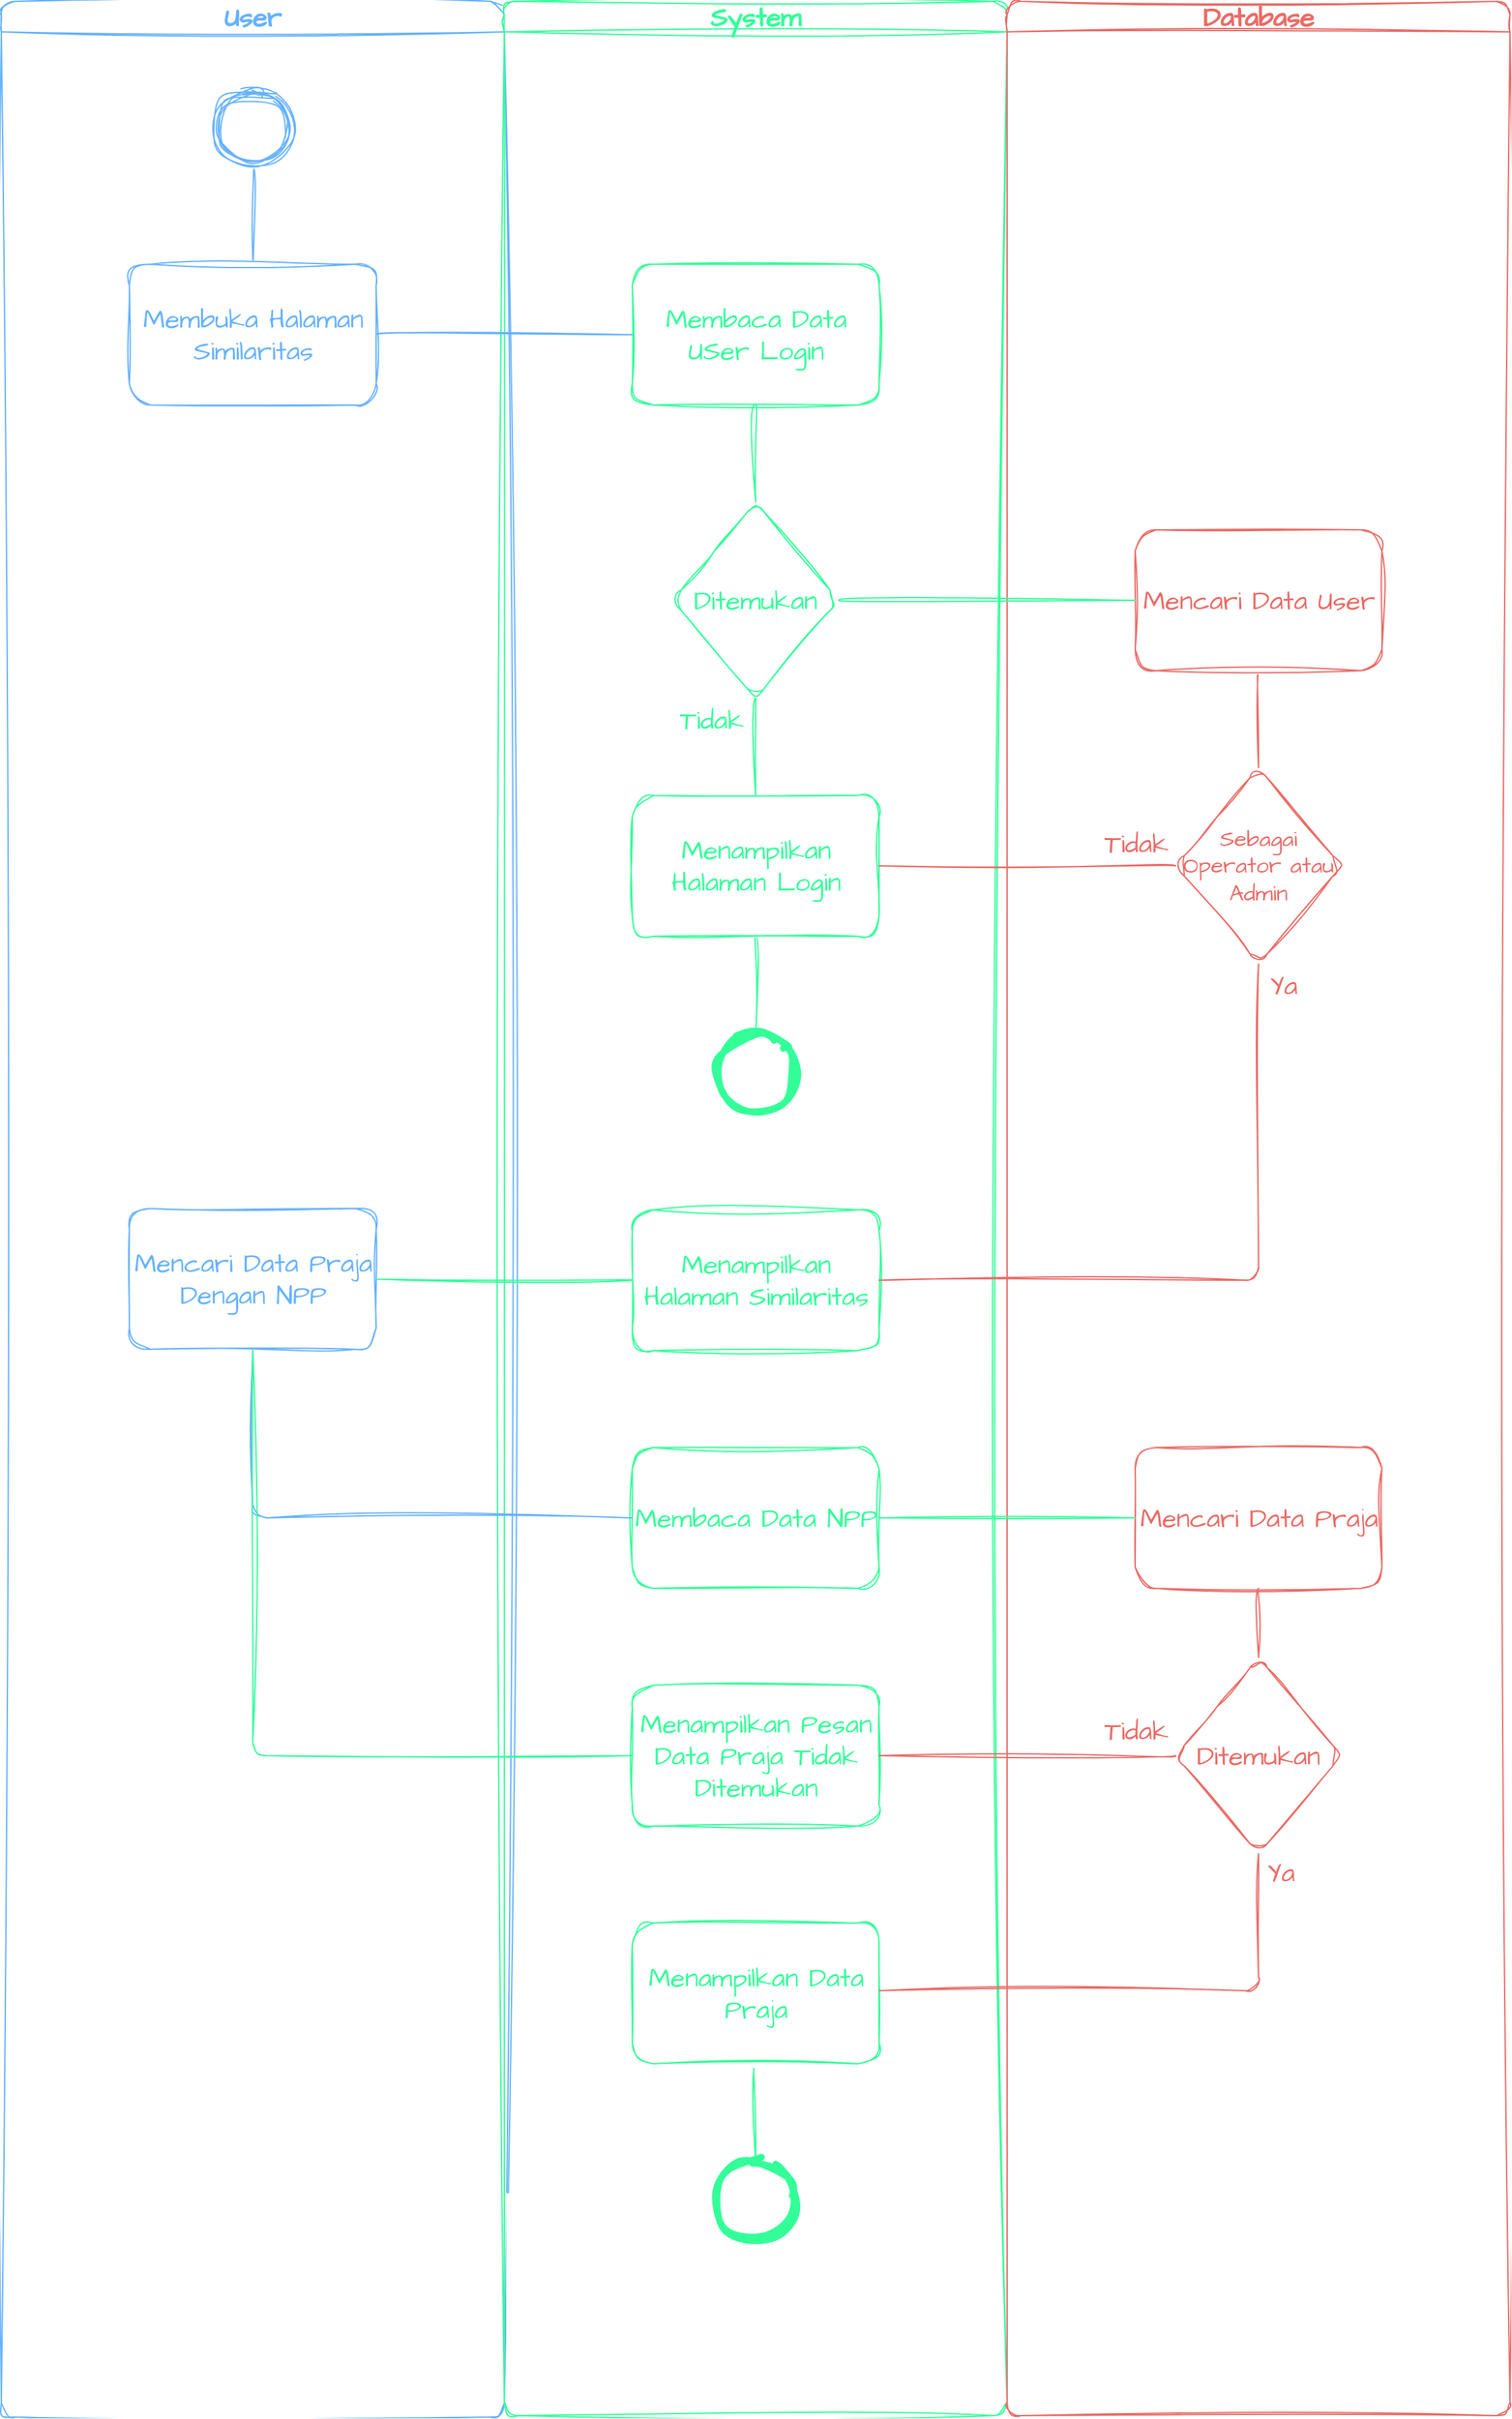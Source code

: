 <mxfile version="21.6.5" type="device" pages="6">
  <diagram id="STAic6u9QQZqOGlmtthq" name="Pencarian Data - Activity">
    <mxGraphModel dx="2712" dy="1589" grid="0" gridSize="10" guides="1" tooltips="1" connect="1" arrows="1" fold="1" page="0" pageScale="1" pageWidth="850" pageHeight="1100" math="0" shadow="0">
      <root>
        <mxCell id="0" />
        <mxCell id="1" parent="0" />
        <mxCell id="WXOaOMME2SxX9JdWEOik-1" value="User" style="swimlane;whiteSpace=wrap;html=1;sketch=1;hachureGap=4;jiggle=2;curveFitting=1;fontFamily=Architects Daughter;fontSource=https%3A%2F%2Ffonts.googleapis.com%2Fcss%3Ffamily%3DArchitects%2BDaughter;fontSize=20;strokeColor=#66B2FF;startSize=23;fontColor=#66B2FF;rounded=1;" vertex="1" parent="1">
          <mxGeometry x="-467" y="-163" width="379" height="1819" as="geometry" />
        </mxCell>
        <mxCell id="WXOaOMME2SxX9JdWEOik-2" style="edgeStyle=none;curved=1;rounded=1;sketch=1;hachureGap=4;jiggle=2;curveFitting=1;orthogonalLoop=1;jettySize=auto;html=1;fontFamily=Architects Daughter;fontSource=https%3A%2F%2Ffonts.googleapis.com%2Fcss%3Ffamily%3DArchitects%2BDaughter;fontSize=16;startSize=8;endSize=8;endArrow=none;endFill=0;strokeColor=#66B2FF;" edge="1" parent="WXOaOMME2SxX9JdWEOik-1" source="WXOaOMME2SxX9JdWEOik-3" target="WXOaOMME2SxX9JdWEOik-4">
          <mxGeometry relative="1" as="geometry" />
        </mxCell>
        <mxCell id="WXOaOMME2SxX9JdWEOik-3" value="" style="ellipse;shape=doubleEllipse;html=1;dashed=0;whiteSpace=wrap;aspect=fixed;sketch=1;hachureGap=4;jiggle=2;curveFitting=1;fontFamily=Architects Daughter;fontSource=https%3A%2F%2Ffonts.googleapis.com%2Fcss%3Ffamily%3DArchitects%2BDaughter;fontSize=20;strokeColor=#66B2FF;rounded=1;" vertex="1" parent="WXOaOMME2SxX9JdWEOik-1">
          <mxGeometry x="160" y="65" width="60" height="60" as="geometry" />
        </mxCell>
        <mxCell id="WXOaOMME2SxX9JdWEOik-4" value="Membuka Halaman Similaritas" style="rounded=1;whiteSpace=wrap;html=1;sketch=1;hachureGap=4;jiggle=2;curveFitting=1;fontFamily=Architects Daughter;fontSource=https%3A%2F%2Ffonts.googleapis.com%2Fcss%3Ffamily%3DArchitects%2BDaughter;fontSize=20;strokeColor=#66B2FF;fontColor=#66B2FF;" vertex="1" parent="WXOaOMME2SxX9JdWEOik-1">
          <mxGeometry x="96.5" y="198" width="186" height="106" as="geometry" />
        </mxCell>
        <mxCell id="WXOaOMME2SxX9JdWEOik-5" value="Mencari Data Praja Dengan NPP" style="rounded=1;whiteSpace=wrap;html=1;sketch=1;hachureGap=4;jiggle=2;curveFitting=1;fontFamily=Architects Daughter;fontSource=https%3A%2F%2Ffonts.googleapis.com%2Fcss%3Ffamily%3DArchitects%2BDaughter;fontSize=20;strokeColor=#66B2FF;fontColor=#66B2FF;" vertex="1" parent="WXOaOMME2SxX9JdWEOik-1">
          <mxGeometry x="96.5" y="909" width="186" height="106" as="geometry" />
        </mxCell>
        <mxCell id="WXOaOMME2SxX9JdWEOik-7" value="System" style="swimlane;whiteSpace=wrap;html=1;sketch=1;hachureGap=4;jiggle=2;curveFitting=1;fontFamily=Architects Daughter;fontSource=https%3A%2F%2Ffonts.googleapis.com%2Fcss%3Ffamily%3DArchitects%2BDaughter;fontSize=20;strokeColor=#33FF99;fontColor=#33FF99;rounded=1;" vertex="1" parent="1">
          <mxGeometry x="-88" y="-163" width="379" height="1818" as="geometry" />
        </mxCell>
        <mxCell id="WXOaOMME2SxX9JdWEOik-8" style="edgeStyle=none;curved=1;rounded=1;sketch=1;hachureGap=4;jiggle=2;curveFitting=1;orthogonalLoop=1;jettySize=auto;html=1;fontFamily=Architects Daughter;fontSource=https%3A%2F%2Ffonts.googleapis.com%2Fcss%3Ffamily%3DArchitects%2BDaughter;fontSize=16;startSize=8;endSize=8;endArrow=none;endFill=0;strokeColor=#33FF99;" edge="1" parent="WXOaOMME2SxX9JdWEOik-7" source="WXOaOMME2SxX9JdWEOik-9" target="WXOaOMME2SxX9JdWEOik-12">
          <mxGeometry relative="1" as="geometry" />
        </mxCell>
        <mxCell id="WXOaOMME2SxX9JdWEOik-9" value="Membaca Data USer Login" style="rounded=1;whiteSpace=wrap;html=1;sketch=1;hachureGap=4;jiggle=2;curveFitting=1;fontFamily=Architects Daughter;fontSource=https%3A%2F%2Ffonts.googleapis.com%2Fcss%3Ffamily%3DArchitects%2BDaughter;fontSize=20;strokeColor=#33FF99;fontColor=#33FF99;" vertex="1" parent="WXOaOMME2SxX9JdWEOik-7">
          <mxGeometry x="96.5" y="198" width="186" height="106" as="geometry" />
        </mxCell>
        <mxCell id="WXOaOMME2SxX9JdWEOik-10" style="edgeStyle=none;curved=1;rounded=1;sketch=1;hachureGap=4;jiggle=2;curveFitting=1;orthogonalLoop=1;jettySize=auto;html=1;fontFamily=Architects Daughter;fontSource=https%3A%2F%2Ffonts.googleapis.com%2Fcss%3Ffamily%3DArchitects%2BDaughter;fontSize=16;startSize=8;endSize=8;endArrow=none;endFill=0;strokeColor=#33FF99;" edge="1" parent="WXOaOMME2SxX9JdWEOik-7" source="WXOaOMME2SxX9JdWEOik-12" target="WXOaOMME2SxX9JdWEOik-14">
          <mxGeometry relative="1" as="geometry" />
        </mxCell>
        <mxCell id="WXOaOMME2SxX9JdWEOik-11" value="Tidak" style="edgeLabel;html=1;align=center;verticalAlign=middle;resizable=0;points=[];fontSize=20;fontFamily=Architects Daughter;fontColor=#33FF99;rounded=1;" vertex="1" connectable="0" parent="WXOaOMME2SxX9JdWEOik-10">
          <mxGeometry x="-0.014" y="3" relative="1" as="geometry">
            <mxPoint x="-37" y="-20" as="offset" />
          </mxGeometry>
        </mxCell>
        <mxCell id="WXOaOMME2SxX9JdWEOik-12" value="Ditemukan" style="rhombus;whiteSpace=wrap;html=1;sketch=1;hachureGap=4;jiggle=2;curveFitting=1;fontFamily=Architects Daughter;fontSource=https%3A%2F%2Ffonts.googleapis.com%2Fcss%3Ffamily%3DArchitects%2BDaughter;fontSize=20;fontColor=#33FF99;strokeColor=#33FF99;rounded=1;" vertex="1" parent="WXOaOMME2SxX9JdWEOik-7">
          <mxGeometry x="127" y="377" width="125" height="148" as="geometry" />
        </mxCell>
        <mxCell id="WXOaOMME2SxX9JdWEOik-13" style="edgeStyle=none;curved=1;rounded=1;sketch=1;hachureGap=4;jiggle=2;curveFitting=1;orthogonalLoop=1;jettySize=auto;html=1;fontFamily=Architects Daughter;fontSource=https%3A%2F%2Ffonts.googleapis.com%2Fcss%3Ffamily%3DArchitects%2BDaughter;fontSize=16;startSize=8;endSize=8;strokeColor=#33FF99;endArrow=none;endFill=0;" edge="1" parent="WXOaOMME2SxX9JdWEOik-7" source="WXOaOMME2SxX9JdWEOik-14" target="WXOaOMME2SxX9JdWEOik-15">
          <mxGeometry relative="1" as="geometry" />
        </mxCell>
        <mxCell id="WXOaOMME2SxX9JdWEOik-14" value="Menampilkan Halaman Login" style="rounded=1;whiteSpace=wrap;html=1;sketch=1;hachureGap=4;jiggle=2;curveFitting=1;fontFamily=Architects Daughter;fontSource=https%3A%2F%2Ffonts.googleapis.com%2Fcss%3Ffamily%3DArchitects%2BDaughter;fontSize=20;strokeColor=#33FF99;fontColor=#33FF99;" vertex="1" parent="WXOaOMME2SxX9JdWEOik-7">
          <mxGeometry x="96.5" y="598" width="186" height="106" as="geometry" />
        </mxCell>
        <mxCell id="WXOaOMME2SxX9JdWEOik-15" value="" style="shape=ellipse;html=1;dashed=0;whiteSpace=wrap;aspect=fixed;strokeWidth=5;perimeter=ellipsePerimeter;sketch=1;hachureGap=4;jiggle=2;curveFitting=1;fontFamily=Architects Daughter;fontSource=https%3A%2F%2Ffonts.googleapis.com%2Fcss%3Ffamily%3DArchitects%2BDaughter;fontSize=20;strokeColor=#33FF99;rounded=1;" vertex="1" parent="WXOaOMME2SxX9JdWEOik-7">
          <mxGeometry x="159.5" y="777" width="60" height="60" as="geometry" />
        </mxCell>
        <mxCell id="WXOaOMME2SxX9JdWEOik-16" value="Menampilkan Halaman Similaritas" style="rounded=1;whiteSpace=wrap;html=1;sketch=1;hachureGap=4;jiggle=2;curveFitting=1;fontFamily=Architects Daughter;fontSource=https%3A%2F%2Ffonts.googleapis.com%2Fcss%3Ffamily%3DArchitects%2BDaughter;fontSize=20;strokeColor=#33FF99;fontColor=#33FF99;" vertex="1" parent="WXOaOMME2SxX9JdWEOik-7">
          <mxGeometry x="96.5" y="910" width="186" height="106" as="geometry" />
        </mxCell>
        <mxCell id="WXOaOMME2SxX9JdWEOik-17" value="Membaca Data NPP" style="rounded=1;whiteSpace=wrap;html=1;sketch=1;hachureGap=4;jiggle=2;curveFitting=1;fontFamily=Architects Daughter;fontSource=https%3A%2F%2Ffonts.googleapis.com%2Fcss%3Ffamily%3DArchitects%2BDaughter;fontSize=20;strokeColor=#33FF99;fontColor=#33FF99;" vertex="1" parent="WXOaOMME2SxX9JdWEOik-7">
          <mxGeometry x="96.5" y="1089" width="186" height="106" as="geometry" />
        </mxCell>
        <mxCell id="WXOaOMME2SxX9JdWEOik-18" value="Menampilkan Pesan Data Praja Tidak Ditemukan" style="rounded=1;whiteSpace=wrap;html=1;sketch=1;hachureGap=4;jiggle=2;curveFitting=1;fontFamily=Architects Daughter;fontSource=https%3A%2F%2Ffonts.googleapis.com%2Fcss%3Ffamily%3DArchitects%2BDaughter;fontSize=20;strokeColor=#33FF99;fontColor=#33FF99;" vertex="1" parent="WXOaOMME2SxX9JdWEOik-7">
          <mxGeometry x="96.5" y="1268" width="186" height="106" as="geometry" />
        </mxCell>
        <mxCell id="WXOaOMME2SxX9JdWEOik-59" style="edgeStyle=none;curved=1;rounded=0;sketch=1;hachureGap=4;jiggle=2;curveFitting=1;orthogonalLoop=1;jettySize=auto;html=1;fontFamily=Architects Daughter;fontSource=https%3A%2F%2Ffonts.googleapis.com%2Fcss%3Ffamily%3DArchitects%2BDaughter;fontSize=16;startSize=8;endSize=8;endArrow=none;endFill=0;strokeColor=#33FF99;" edge="1" parent="WXOaOMME2SxX9JdWEOik-7" source="WXOaOMME2SxX9JdWEOik-19" target="WXOaOMME2SxX9JdWEOik-23">
          <mxGeometry relative="1" as="geometry" />
        </mxCell>
        <mxCell id="WXOaOMME2SxX9JdWEOik-19" value="Menampilkan Data Praja" style="rounded=1;whiteSpace=wrap;html=1;sketch=1;hachureGap=4;jiggle=2;curveFitting=1;fontFamily=Architects Daughter;fontSource=https%3A%2F%2Ffonts.googleapis.com%2Fcss%3Ffamily%3DArchitects%2BDaughter;fontSize=20;strokeColor=#33FF99;fontColor=#33FF99;" vertex="1" parent="WXOaOMME2SxX9JdWEOik-7">
          <mxGeometry x="96.5" y="1447" width="186" height="106" as="geometry" />
        </mxCell>
        <mxCell id="WXOaOMME2SxX9JdWEOik-23" value="" style="shape=ellipse;html=1;dashed=0;whiteSpace=wrap;aspect=fixed;strokeWidth=5;perimeter=ellipsePerimeter;sketch=1;hachureGap=4;jiggle=2;curveFitting=1;fontFamily=Architects Daughter;fontSource=https%3A%2F%2Ffonts.googleapis.com%2Fcss%3Ffamily%3DArchitects%2BDaughter;fontSize=20;strokeColor=#33FF99;rounded=1;" vertex="1" parent="WXOaOMME2SxX9JdWEOik-7">
          <mxGeometry x="159.5" y="1626" width="60" height="60" as="geometry" />
        </mxCell>
        <mxCell id="WXOaOMME2SxX9JdWEOik-27" value="Database" style="swimlane;whiteSpace=wrap;html=1;sketch=1;hachureGap=4;jiggle=2;curveFitting=1;fontFamily=Architects Daughter;fontSource=https%3A%2F%2Ffonts.googleapis.com%2Fcss%3Ffamily%3DArchitects%2BDaughter;fontSize=20;strokeColor=#EA6B66;fontColor=#EA6B66;rounded=1;" vertex="1" parent="1">
          <mxGeometry x="291" y="-163" width="379" height="1818" as="geometry" />
        </mxCell>
        <mxCell id="WXOaOMME2SxX9JdWEOik-28" style="edgeStyle=none;curved=1;rounded=1;sketch=1;hachureGap=4;jiggle=2;curveFitting=1;orthogonalLoop=1;jettySize=auto;html=1;fontFamily=Architects Daughter;fontSource=https%3A%2F%2Ffonts.googleapis.com%2Fcss%3Ffamily%3DArchitects%2BDaughter;fontSize=16;startSize=8;endSize=8;fontColor=#EA6B66;endArrow=none;endFill=0;strokeColor=#EA6B66;" edge="1" parent="WXOaOMME2SxX9JdWEOik-27" source="WXOaOMME2SxX9JdWEOik-29" target="WXOaOMME2SxX9JdWEOik-30">
          <mxGeometry relative="1" as="geometry" />
        </mxCell>
        <mxCell id="WXOaOMME2SxX9JdWEOik-29" value="Mencari Data User" style="rounded=1;whiteSpace=wrap;html=1;sketch=1;hachureGap=4;jiggle=2;curveFitting=1;fontFamily=Architects Daughter;fontSource=https%3A%2F%2Ffonts.googleapis.com%2Fcss%3Ffamily%3DArchitects%2BDaughter;fontSize=20;strokeColor=#EA6B66;fontColor=#EA6B66;" vertex="1" parent="WXOaOMME2SxX9JdWEOik-27">
          <mxGeometry x="96.5" y="398" width="186" height="106" as="geometry" />
        </mxCell>
        <mxCell id="WXOaOMME2SxX9JdWEOik-30" value="Sebagai Operator atau Admin" style="rhombus;whiteSpace=wrap;html=1;sketch=1;hachureGap=4;jiggle=2;curveFitting=1;fontFamily=Architects Daughter;fontSource=https%3A%2F%2Ffonts.googleapis.com%2Fcss%3Ffamily%3DArchitects%2BDaughter;fontSize=17;strokeColor=#EA6B66;fontColor=#EA6B66;rounded=1;" vertex="1" parent="WXOaOMME2SxX9JdWEOik-27">
          <mxGeometry x="127" y="577" width="125" height="148" as="geometry" />
        </mxCell>
        <mxCell id="WXOaOMME2SxX9JdWEOik-31" style="edgeStyle=none;curved=1;rounded=1;sketch=1;hachureGap=4;jiggle=2;curveFitting=1;orthogonalLoop=1;jettySize=auto;html=1;fontFamily=Architects Daughter;fontSource=https%3A%2F%2Ffonts.googleapis.com%2Fcss%3Ffamily%3DArchitects%2BDaughter;fontSize=16;startSize=8;endSize=8;endArrow=none;endFill=0;strokeColor=#EA6B66;fontColor=#EA6B66;" edge="1" parent="WXOaOMME2SxX9JdWEOik-27" source="WXOaOMME2SxX9JdWEOik-32" target="WXOaOMME2SxX9JdWEOik-33">
          <mxGeometry relative="1" as="geometry" />
        </mxCell>
        <mxCell id="WXOaOMME2SxX9JdWEOik-32" value="Mencari Data Praja" style="rounded=1;whiteSpace=wrap;html=1;sketch=1;hachureGap=4;jiggle=2;curveFitting=1;fontFamily=Architects Daughter;fontSource=https%3A%2F%2Ffonts.googleapis.com%2Fcss%3Ffamily%3DArchitects%2BDaughter;fontSize=20;strokeColor=#EA6B66;fontColor=#EA6B66;" vertex="1" parent="WXOaOMME2SxX9JdWEOik-27">
          <mxGeometry x="96.5" y="1089" width="186" height="106" as="geometry" />
        </mxCell>
        <mxCell id="WXOaOMME2SxX9JdWEOik-33" value="Ditemukan" style="rhombus;whiteSpace=wrap;html=1;sketch=1;hachureGap=4;jiggle=2;curveFitting=1;fontFamily=Architects Daughter;fontSource=https%3A%2F%2Ffonts.googleapis.com%2Fcss%3Ffamily%3DArchitects%2BDaughter;fontSize=20;strokeColor=#EA6B66;fontColor=#EA6B66;rounded=1;" vertex="1" parent="WXOaOMME2SxX9JdWEOik-27">
          <mxGeometry x="127" y="1247" width="125" height="148" as="geometry" />
        </mxCell>
        <mxCell id="WXOaOMME2SxX9JdWEOik-37" style="edgeStyle=none;curved=1;rounded=1;sketch=1;hachureGap=4;jiggle=2;curveFitting=1;orthogonalLoop=1;jettySize=auto;html=1;fontFamily=Architects Daughter;fontSource=https%3A%2F%2Ffonts.googleapis.com%2Fcss%3Ffamily%3DArchitects%2BDaughter;fontSize=16;startSize=8;endSize=8;endArrow=none;endFill=0;strokeColor=#66B2FF;" edge="1" parent="1" source="WXOaOMME2SxX9JdWEOik-4" target="WXOaOMME2SxX9JdWEOik-9">
          <mxGeometry relative="1" as="geometry" />
        </mxCell>
        <mxCell id="WXOaOMME2SxX9JdWEOik-38" style="edgeStyle=none;curved=1;rounded=1;sketch=1;hachureGap=4;jiggle=2;curveFitting=1;orthogonalLoop=1;jettySize=auto;html=1;fontFamily=Architects Daughter;fontSource=https%3A%2F%2Ffonts.googleapis.com%2Fcss%3Ffamily%3DArchitects%2BDaughter;fontSize=16;startSize=8;endSize=8;endArrow=none;endFill=0;strokeColor=#33FF99;" edge="1" parent="1" source="WXOaOMME2SxX9JdWEOik-12" target="WXOaOMME2SxX9JdWEOik-29">
          <mxGeometry relative="1" as="geometry" />
        </mxCell>
        <mxCell id="WXOaOMME2SxX9JdWEOik-39" style="edgeStyle=none;curved=1;rounded=1;sketch=1;hachureGap=4;jiggle=2;curveFitting=1;orthogonalLoop=1;jettySize=auto;html=1;fontFamily=Architects Daughter;fontSource=https%3A%2F%2Ffonts.googleapis.com%2Fcss%3Ffamily%3DArchitects%2BDaughter;fontSize=16;startSize=8;endSize=8;strokeColor=#EA6B66;endArrow=none;endFill=0;" edge="1" parent="1" source="WXOaOMME2SxX9JdWEOik-30" target="WXOaOMME2SxX9JdWEOik-14">
          <mxGeometry relative="1" as="geometry" />
        </mxCell>
        <mxCell id="WXOaOMME2SxX9JdWEOik-40" value="Tidak" style="edgeLabel;html=1;align=center;verticalAlign=middle;resizable=0;points=[];fontSize=20;fontFamily=Architects Daughter;fontColor=#EA6B66;rounded=1;" vertex="1" connectable="0" parent="WXOaOMME2SxX9JdWEOik-39">
          <mxGeometry x="-0.553" y="4" relative="1" as="geometry">
            <mxPoint x="20" y="-21" as="offset" />
          </mxGeometry>
        </mxCell>
        <mxCell id="WXOaOMME2SxX9JdWEOik-41" style="edgeStyle=orthogonalEdgeStyle;rounded=1;sketch=1;hachureGap=4;jiggle=2;curveFitting=1;orthogonalLoop=1;jettySize=auto;html=1;fontFamily=Architects Daughter;fontSource=https%3A%2F%2Ffonts.googleapis.com%2Fcss%3Ffamily%3DArchitects%2BDaughter;fontSize=16;startSize=8;endSize=8;endArrow=none;endFill=0;strokeColor=#EA6B66;" edge="1" parent="1" source="WXOaOMME2SxX9JdWEOik-30" target="WXOaOMME2SxX9JdWEOik-16">
          <mxGeometry relative="1" as="geometry">
            <Array as="points">
              <mxPoint x="481" y="800" />
            </Array>
          </mxGeometry>
        </mxCell>
        <mxCell id="WXOaOMME2SxX9JdWEOik-42" value="Ya" style="edgeLabel;html=1;align=center;verticalAlign=middle;resizable=0;points=[];fontSize=20;fontFamily=Architects Daughter;fontColor=#EA6B66;rounded=1;" vertex="1" connectable="0" parent="WXOaOMME2SxX9JdWEOik-41">
          <mxGeometry x="-0.817" y="7" relative="1" as="geometry">
            <mxPoint x="11" y="-32" as="offset" />
          </mxGeometry>
        </mxCell>
        <mxCell id="WXOaOMME2SxX9JdWEOik-43" style="edgeStyle=none;curved=1;rounded=1;sketch=1;hachureGap=4;jiggle=2;curveFitting=1;orthogonalLoop=1;jettySize=auto;html=1;fontFamily=Architects Daughter;fontSource=https%3A%2F%2Ffonts.googleapis.com%2Fcss%3Ffamily%3DArchitects%2BDaughter;fontSize=16;startSize=8;endSize=8;endArrow=none;endFill=0;strokeColor=#33FF99;" edge="1" parent="1" source="WXOaOMME2SxX9JdWEOik-16" target="WXOaOMME2SxX9JdWEOik-5">
          <mxGeometry relative="1" as="geometry" />
        </mxCell>
        <mxCell id="WXOaOMME2SxX9JdWEOik-44" style="edgeStyle=orthogonalEdgeStyle;rounded=1;sketch=1;hachureGap=4;jiggle=2;curveFitting=1;orthogonalLoop=1;jettySize=auto;html=1;fontFamily=Architects Daughter;fontSource=https%3A%2F%2Ffonts.googleapis.com%2Fcss%3Ffamily%3DArchitects%2BDaughter;fontSize=16;startSize=8;endSize=8;endArrow=none;endFill=0;strokeColor=#66B2FF;" edge="1" parent="1" source="WXOaOMME2SxX9JdWEOik-5" target="WXOaOMME2SxX9JdWEOik-17">
          <mxGeometry relative="1" as="geometry">
            <Array as="points">
              <mxPoint x="-277" y="979" />
            </Array>
          </mxGeometry>
        </mxCell>
        <mxCell id="WXOaOMME2SxX9JdWEOik-45" style="edgeStyle=none;curved=1;rounded=1;sketch=1;hachureGap=4;jiggle=2;curveFitting=1;orthogonalLoop=1;jettySize=auto;html=1;fontFamily=Architects Daughter;fontSource=https%3A%2F%2Ffonts.googleapis.com%2Fcss%3Ffamily%3DArchitects%2BDaughter;fontSize=16;startSize=8;endSize=8;endArrow=none;endFill=0;strokeColor=#33FF99;" edge="1" parent="1" source="WXOaOMME2SxX9JdWEOik-17" target="WXOaOMME2SxX9JdWEOik-32">
          <mxGeometry relative="1" as="geometry" />
        </mxCell>
        <mxCell id="WXOaOMME2SxX9JdWEOik-46" style="edgeStyle=none;curved=1;rounded=1;sketch=1;hachureGap=4;jiggle=2;curveFitting=1;orthogonalLoop=1;jettySize=auto;html=1;fontFamily=Architects Daughter;fontSource=https%3A%2F%2Ffonts.googleapis.com%2Fcss%3Ffamily%3DArchitects%2BDaughter;fontSize=16;startSize=8;endSize=8;strokeColor=#EA6B66;fontColor=#EA6B66;endArrow=none;endFill=0;" edge="1" parent="1" source="WXOaOMME2SxX9JdWEOik-33" target="WXOaOMME2SxX9JdWEOik-18">
          <mxGeometry relative="1" as="geometry" />
        </mxCell>
        <mxCell id="WXOaOMME2SxX9JdWEOik-47" value="Tidak" style="edgeLabel;html=1;align=center;verticalAlign=middle;resizable=0;points=[];fontSize=20;fontFamily=Architects Daughter;fontColor=#EA6B66;rounded=1;" vertex="1" connectable="0" parent="WXOaOMME2SxX9JdWEOik-46">
          <mxGeometry x="-0.374" y="-3" relative="1" as="geometry">
            <mxPoint x="40" y="-16" as="offset" />
          </mxGeometry>
        </mxCell>
        <mxCell id="WXOaOMME2SxX9JdWEOik-48" style="edgeStyle=orthogonalEdgeStyle;rounded=1;sketch=1;hachureGap=4;jiggle=2;curveFitting=1;orthogonalLoop=1;jettySize=auto;html=1;fontFamily=Architects Daughter;fontSource=https%3A%2F%2Ffonts.googleapis.com%2Fcss%3Ffamily%3DArchitects%2BDaughter;fontSize=16;startSize=8;endSize=8;endArrow=none;endFill=0;strokeColor=#33FF99;fontColor=#33FF99;" edge="1" parent="1" source="WXOaOMME2SxX9JdWEOik-18" target="WXOaOMME2SxX9JdWEOik-5">
          <mxGeometry relative="1" as="geometry" />
        </mxCell>
        <mxCell id="WXOaOMME2SxX9JdWEOik-49" style="edgeStyle=orthogonalEdgeStyle;rounded=1;sketch=1;hachureGap=4;jiggle=2;curveFitting=1;orthogonalLoop=1;jettySize=auto;html=1;fontFamily=Architects Daughter;fontSource=https%3A%2F%2Ffonts.googleapis.com%2Fcss%3Ffamily%3DArchitects%2BDaughter;fontSize=16;startSize=8;endSize=8;endArrow=none;endFill=0;fontColor=#EA6B66;strokeColor=#EA6B66;" edge="1" parent="1" source="WXOaOMME2SxX9JdWEOik-33" target="WXOaOMME2SxX9JdWEOik-19">
          <mxGeometry relative="1" as="geometry">
            <Array as="points">
              <mxPoint x="481" y="1335" />
            </Array>
          </mxGeometry>
        </mxCell>
        <mxCell id="WXOaOMME2SxX9JdWEOik-50" value="Ya" style="edgeLabel;html=1;align=center;verticalAlign=middle;resizable=0;points=[];fontSize=20;fontFamily=Architects Daughter;fontColor=#EA6B66;rounded=1;" vertex="1" connectable="0" parent="WXOaOMME2SxX9JdWEOik-49">
          <mxGeometry x="-0.784" y="-3" relative="1" as="geometry">
            <mxPoint x="19" y="-28" as="offset" />
          </mxGeometry>
        </mxCell>
      </root>
    </mxGraphModel>
  </diagram>
  <diagram name="Melihat Status - Activity" id="Md53dikzTMOHUrmwdPKQ">
    <mxGraphModel dx="3032" dy="1589" grid="0" gridSize="10" guides="1" tooltips="1" connect="1" arrows="1" fold="1" page="0" pageScale="1" pageWidth="850" pageHeight="1100" math="0" shadow="0">
      <root>
        <mxCell id="0" />
        <mxCell id="1" parent="0" />
        <mxCell id="uvJtWu5sdbEcWxSXSp_g-1" value="User" style="swimlane;whiteSpace=wrap;html=1;sketch=1;hachureGap=4;jiggle=2;curveFitting=1;fontFamily=Architects Daughter;fontSource=https%3A%2F%2Ffonts.googleapis.com%2Fcss%3Ffamily%3DArchitects%2BDaughter;fontSize=20;strokeColor=#66B2FF;startSize=23;fontColor=#66B2FF;rounded=1;" parent="1" vertex="1">
          <mxGeometry x="-467" y="-163" width="379" height="1755" as="geometry" />
        </mxCell>
        <mxCell id="uvJtWu5sdbEcWxSXSp_g-2" style="edgeStyle=none;curved=1;rounded=1;sketch=1;hachureGap=4;jiggle=2;curveFitting=1;orthogonalLoop=1;jettySize=auto;html=1;fontFamily=Architects Daughter;fontSource=https%3A%2F%2Ffonts.googleapis.com%2Fcss%3Ffamily%3DArchitects%2BDaughter;fontSize=16;startSize=8;endSize=8;endArrow=none;endFill=0;strokeColor=#66B2FF;" parent="uvJtWu5sdbEcWxSXSp_g-1" source="uvJtWu5sdbEcWxSXSp_g-3" target="uvJtWu5sdbEcWxSXSp_g-4" edge="1">
          <mxGeometry relative="1" as="geometry" />
        </mxCell>
        <mxCell id="uvJtWu5sdbEcWxSXSp_g-3" value="" style="ellipse;shape=doubleEllipse;html=1;dashed=0;whiteSpace=wrap;aspect=fixed;sketch=1;hachureGap=4;jiggle=2;curveFitting=1;fontFamily=Architects Daughter;fontSource=https%3A%2F%2Ffonts.googleapis.com%2Fcss%3Ffamily%3DArchitects%2BDaughter;fontSize=20;strokeColor=#66B2FF;rounded=1;" parent="uvJtWu5sdbEcWxSXSp_g-1" vertex="1">
          <mxGeometry x="160" y="65" width="60" height="60" as="geometry" />
        </mxCell>
        <mxCell id="uvJtWu5sdbEcWxSXSp_g-4" value="Membuka Halaman Similaritas" style="rounded=1;whiteSpace=wrap;html=1;sketch=1;hachureGap=4;jiggle=2;curveFitting=1;fontFamily=Architects Daughter;fontSource=https%3A%2F%2Ffonts.googleapis.com%2Fcss%3Ffamily%3DArchitects%2BDaughter;fontSize=20;strokeColor=#66B2FF;fontColor=#66B2FF;" parent="uvJtWu5sdbEcWxSXSp_g-1" vertex="1">
          <mxGeometry x="96.5" y="198" width="186" height="106" as="geometry" />
        </mxCell>
        <mxCell id="uvJtWu5sdbEcWxSXSp_g-5" value="Mencari Data Praja Dengan NPP" style="rounded=1;whiteSpace=wrap;html=1;sketch=1;hachureGap=4;jiggle=2;curveFitting=1;fontFamily=Architects Daughter;fontSource=https%3A%2F%2Ffonts.googleapis.com%2Fcss%3Ffamily%3DArchitects%2BDaughter;fontSize=20;strokeColor=#66B2FF;fontColor=#66B2FF;" parent="uvJtWu5sdbEcWxSXSp_g-1" vertex="1">
          <mxGeometry x="96.5" y="909" width="186" height="106" as="geometry" />
        </mxCell>
        <mxCell id="uvJtWu5sdbEcWxSXSp_g-61" style="edgeStyle=none;curved=1;rounded=1;sketch=1;hachureGap=4;jiggle=2;curveFitting=1;orthogonalLoop=1;jettySize=auto;html=1;fontFamily=Architects Daughter;fontSource=https%3A%2F%2Ffonts.googleapis.com%2Fcss%3Ffamily%3DArchitects%2BDaughter;fontSize=16;startSize=8;endSize=8;endArrow=none;endFill=0;strokeColor=#66B2FF;" parent="uvJtWu5sdbEcWxSXSp_g-1" source="uvJtWu5sdbEcWxSXSp_g-6" target="uvJtWu5sdbEcWxSXSp_g-58" edge="1">
          <mxGeometry relative="1" as="geometry" />
        </mxCell>
        <mxCell id="uvJtWu5sdbEcWxSXSp_g-6" value="Melihat Status Similaritas" style="rounded=1;whiteSpace=wrap;html=1;sketch=1;hachureGap=4;jiggle=2;curveFitting=1;fontFamily=Architects Daughter;fontSource=https%3A%2F%2Ffonts.googleapis.com%2Fcss%3Ffamily%3DArchitects%2BDaughter;fontSize=20;strokeColor=#66B2FF;fontColor=#66B2FF;" parent="uvJtWu5sdbEcWxSXSp_g-1" vertex="1">
          <mxGeometry x="96.5" y="1448" width="186" height="106" as="geometry" />
        </mxCell>
        <mxCell id="uvJtWu5sdbEcWxSXSp_g-58" value="" style="shape=ellipse;html=1;dashed=0;whiteSpace=wrap;aspect=fixed;strokeWidth=5;perimeter=ellipsePerimeter;sketch=1;hachureGap=4;jiggle=2;curveFitting=1;fontFamily=Architects Daughter;fontSource=https%3A%2F%2Ffonts.googleapis.com%2Fcss%3Ffamily%3DArchitects%2BDaughter;fontSize=20;strokeColor=#66B2FF;rounded=1;" parent="uvJtWu5sdbEcWxSXSp_g-1" vertex="1">
          <mxGeometry x="159.25" y="1626" width="60.5" height="60.5" as="geometry" />
        </mxCell>
        <mxCell id="uvJtWu5sdbEcWxSXSp_g-7" value="System" style="swimlane;whiteSpace=wrap;html=1;sketch=1;hachureGap=4;jiggle=2;curveFitting=1;fontFamily=Architects Daughter;fontSource=https%3A%2F%2Ffonts.googleapis.com%2Fcss%3Ffamily%3DArchitects%2BDaughter;fontSize=20;strokeColor=#33FF99;fontColor=#33FF99;rounded=1;" parent="1" vertex="1">
          <mxGeometry x="-88" y="-163" width="379" height="1755" as="geometry" />
        </mxCell>
        <mxCell id="uvJtWu5sdbEcWxSXSp_g-8" style="edgeStyle=none;curved=1;rounded=1;sketch=1;hachureGap=4;jiggle=2;curveFitting=1;orthogonalLoop=1;jettySize=auto;html=1;fontFamily=Architects Daughter;fontSource=https%3A%2F%2Ffonts.googleapis.com%2Fcss%3Ffamily%3DArchitects%2BDaughter;fontSize=16;startSize=8;endSize=8;endArrow=none;endFill=0;strokeColor=#33FF99;" parent="uvJtWu5sdbEcWxSXSp_g-7" source="uvJtWu5sdbEcWxSXSp_g-9" target="uvJtWu5sdbEcWxSXSp_g-12" edge="1">
          <mxGeometry relative="1" as="geometry" />
        </mxCell>
        <mxCell id="uvJtWu5sdbEcWxSXSp_g-9" value="Membaca Data USer Login" style="rounded=1;whiteSpace=wrap;html=1;sketch=1;hachureGap=4;jiggle=2;curveFitting=1;fontFamily=Architects Daughter;fontSource=https%3A%2F%2Ffonts.googleapis.com%2Fcss%3Ffamily%3DArchitects%2BDaughter;fontSize=20;strokeColor=#33FF99;fontColor=#33FF99;" parent="uvJtWu5sdbEcWxSXSp_g-7" vertex="1">
          <mxGeometry x="96.5" y="198" width="186" height="106" as="geometry" />
        </mxCell>
        <mxCell id="uvJtWu5sdbEcWxSXSp_g-10" style="edgeStyle=none;curved=1;rounded=1;sketch=1;hachureGap=4;jiggle=2;curveFitting=1;orthogonalLoop=1;jettySize=auto;html=1;fontFamily=Architects Daughter;fontSource=https%3A%2F%2Ffonts.googleapis.com%2Fcss%3Ffamily%3DArchitects%2BDaughter;fontSize=16;startSize=8;endSize=8;endArrow=none;endFill=0;strokeColor=#33FF99;" parent="uvJtWu5sdbEcWxSXSp_g-7" source="uvJtWu5sdbEcWxSXSp_g-12" target="uvJtWu5sdbEcWxSXSp_g-14" edge="1">
          <mxGeometry relative="1" as="geometry" />
        </mxCell>
        <mxCell id="uvJtWu5sdbEcWxSXSp_g-11" value="Tidak" style="edgeLabel;html=1;align=center;verticalAlign=middle;resizable=0;points=[];fontSize=20;fontFamily=Architects Daughter;fontColor=#33FF99;rounded=1;" parent="uvJtWu5sdbEcWxSXSp_g-10" vertex="1" connectable="0">
          <mxGeometry x="-0.014" y="3" relative="1" as="geometry">
            <mxPoint x="-37" y="-20" as="offset" />
          </mxGeometry>
        </mxCell>
        <mxCell id="uvJtWu5sdbEcWxSXSp_g-12" value="Ditemukan" style="rhombus;whiteSpace=wrap;html=1;sketch=1;hachureGap=4;jiggle=2;curveFitting=1;fontFamily=Architects Daughter;fontSource=https%3A%2F%2Ffonts.googleapis.com%2Fcss%3Ffamily%3DArchitects%2BDaughter;fontSize=20;fontColor=#33FF99;strokeColor=#33FF99;rounded=1;" parent="uvJtWu5sdbEcWxSXSp_g-7" vertex="1">
          <mxGeometry x="127" y="377" width="125" height="148" as="geometry" />
        </mxCell>
        <mxCell id="uvJtWu5sdbEcWxSXSp_g-13" style="edgeStyle=none;curved=1;rounded=1;sketch=1;hachureGap=4;jiggle=2;curveFitting=1;orthogonalLoop=1;jettySize=auto;html=1;fontFamily=Architects Daughter;fontSource=https%3A%2F%2Ffonts.googleapis.com%2Fcss%3Ffamily%3DArchitects%2BDaughter;fontSize=16;startSize=8;endSize=8;strokeColor=#33FF99;endArrow=none;endFill=0;" parent="uvJtWu5sdbEcWxSXSp_g-7" source="uvJtWu5sdbEcWxSXSp_g-14" target="uvJtWu5sdbEcWxSXSp_g-15" edge="1">
          <mxGeometry relative="1" as="geometry" />
        </mxCell>
        <mxCell id="uvJtWu5sdbEcWxSXSp_g-14" value="Menampilkan Halaman Login" style="rounded=1;whiteSpace=wrap;html=1;sketch=1;hachureGap=4;jiggle=2;curveFitting=1;fontFamily=Architects Daughter;fontSource=https%3A%2F%2Ffonts.googleapis.com%2Fcss%3Ffamily%3DArchitects%2BDaughter;fontSize=20;strokeColor=#33FF99;fontColor=#33FF99;" parent="uvJtWu5sdbEcWxSXSp_g-7" vertex="1">
          <mxGeometry x="96.5" y="598" width="186" height="106" as="geometry" />
        </mxCell>
        <mxCell id="uvJtWu5sdbEcWxSXSp_g-15" value="" style="shape=ellipse;html=1;dashed=0;whiteSpace=wrap;aspect=fixed;strokeWidth=5;perimeter=ellipsePerimeter;sketch=1;hachureGap=4;jiggle=2;curveFitting=1;fontFamily=Architects Daughter;fontSource=https%3A%2F%2Ffonts.googleapis.com%2Fcss%3Ffamily%3DArchitects%2BDaughter;fontSize=20;strokeColor=#33FF99;rounded=1;" parent="uvJtWu5sdbEcWxSXSp_g-7" vertex="1">
          <mxGeometry x="159.5" y="777" width="60" height="60" as="geometry" />
        </mxCell>
        <mxCell id="uvJtWu5sdbEcWxSXSp_g-16" value="Menampilkan Halaman Similaritas" style="rounded=1;whiteSpace=wrap;html=1;sketch=1;hachureGap=4;jiggle=2;curveFitting=1;fontFamily=Architects Daughter;fontSource=https%3A%2F%2Ffonts.googleapis.com%2Fcss%3Ffamily%3DArchitects%2BDaughter;fontSize=20;strokeColor=#33FF99;fontColor=#33FF99;" parent="uvJtWu5sdbEcWxSXSp_g-7" vertex="1">
          <mxGeometry x="96.5" y="910" width="186" height="106" as="geometry" />
        </mxCell>
        <mxCell id="uvJtWu5sdbEcWxSXSp_g-17" value="Membaca Data NPP" style="rounded=1;whiteSpace=wrap;html=1;sketch=1;hachureGap=4;jiggle=2;curveFitting=1;fontFamily=Architects Daughter;fontSource=https%3A%2F%2Ffonts.googleapis.com%2Fcss%3Ffamily%3DArchitects%2BDaughter;fontSize=20;strokeColor=#33FF99;fontColor=#33FF99;" parent="uvJtWu5sdbEcWxSXSp_g-7" vertex="1">
          <mxGeometry x="96.5" y="1089" width="186" height="106" as="geometry" />
        </mxCell>
        <mxCell id="uvJtWu5sdbEcWxSXSp_g-18" value="Menampilkan Pesan Data Praja Tidak Ditemukan" style="rounded=1;whiteSpace=wrap;html=1;sketch=1;hachureGap=4;jiggle=2;curveFitting=1;fontFamily=Architects Daughter;fontSource=https%3A%2F%2Ffonts.googleapis.com%2Fcss%3Ffamily%3DArchitects%2BDaughter;fontSize=20;strokeColor=#33FF99;fontColor=#33FF99;" parent="uvJtWu5sdbEcWxSXSp_g-7" vertex="1">
          <mxGeometry x="96.5" y="1268" width="186" height="106" as="geometry" />
        </mxCell>
        <mxCell id="uvJtWu5sdbEcWxSXSp_g-19" value="Menampilkan Data Praja" style="rounded=1;whiteSpace=wrap;html=1;sketch=1;hachureGap=4;jiggle=2;curveFitting=1;fontFamily=Architects Daughter;fontSource=https%3A%2F%2Ffonts.googleapis.com%2Fcss%3Ffamily%3DArchitects%2BDaughter;fontSize=20;strokeColor=#33FF99;fontColor=#33FF99;" parent="uvJtWu5sdbEcWxSXSp_g-7" vertex="1">
          <mxGeometry x="96.5" y="1447" width="186" height="106" as="geometry" />
        </mxCell>
        <mxCell id="uvJtWu5sdbEcWxSXSp_g-27" value="Database" style="swimlane;whiteSpace=wrap;html=1;sketch=1;hachureGap=4;jiggle=2;curveFitting=1;fontFamily=Architects Daughter;fontSource=https%3A%2F%2Ffonts.googleapis.com%2Fcss%3Ffamily%3DArchitects%2BDaughter;fontSize=20;strokeColor=#EA6B66;fontColor=#EA6B66;rounded=1;" parent="1" vertex="1">
          <mxGeometry x="291" y="-163" width="379" height="1758" as="geometry" />
        </mxCell>
        <mxCell id="uvJtWu5sdbEcWxSXSp_g-28" style="edgeStyle=none;curved=1;rounded=1;sketch=1;hachureGap=4;jiggle=2;curveFitting=1;orthogonalLoop=1;jettySize=auto;html=1;fontFamily=Architects Daughter;fontSource=https%3A%2F%2Ffonts.googleapis.com%2Fcss%3Ffamily%3DArchitects%2BDaughter;fontSize=16;startSize=8;endSize=8;fontColor=#EA6B66;endArrow=none;endFill=0;strokeColor=#EA6B66;" parent="uvJtWu5sdbEcWxSXSp_g-27" source="uvJtWu5sdbEcWxSXSp_g-29" target="uvJtWu5sdbEcWxSXSp_g-30" edge="1">
          <mxGeometry relative="1" as="geometry" />
        </mxCell>
        <mxCell id="uvJtWu5sdbEcWxSXSp_g-29" value="Mencari Data User" style="rounded=1;whiteSpace=wrap;html=1;sketch=1;hachureGap=4;jiggle=2;curveFitting=1;fontFamily=Architects Daughter;fontSource=https%3A%2F%2Ffonts.googleapis.com%2Fcss%3Ffamily%3DArchitects%2BDaughter;fontSize=20;strokeColor=#EA6B66;fontColor=#EA6B66;" parent="uvJtWu5sdbEcWxSXSp_g-27" vertex="1">
          <mxGeometry x="96.5" y="398" width="186" height="106" as="geometry" />
        </mxCell>
        <mxCell id="uvJtWu5sdbEcWxSXSp_g-30" value="Sebagai Operator atau Admin" style="rhombus;whiteSpace=wrap;html=1;sketch=1;hachureGap=4;jiggle=2;curveFitting=1;fontFamily=Architects Daughter;fontSource=https%3A%2F%2Ffonts.googleapis.com%2Fcss%3Ffamily%3DArchitects%2BDaughter;fontSize=17;strokeColor=#EA6B66;fontColor=#EA6B66;rounded=1;" parent="uvJtWu5sdbEcWxSXSp_g-27" vertex="1">
          <mxGeometry x="127" y="577" width="125" height="148" as="geometry" />
        </mxCell>
        <mxCell id="uvJtWu5sdbEcWxSXSp_g-31" style="edgeStyle=none;curved=1;rounded=1;sketch=1;hachureGap=4;jiggle=2;curveFitting=1;orthogonalLoop=1;jettySize=auto;html=1;fontFamily=Architects Daughter;fontSource=https%3A%2F%2Ffonts.googleapis.com%2Fcss%3Ffamily%3DArchitects%2BDaughter;fontSize=16;startSize=8;endSize=8;endArrow=none;endFill=0;strokeColor=#EA6B66;fontColor=#EA6B66;" parent="uvJtWu5sdbEcWxSXSp_g-27" source="uvJtWu5sdbEcWxSXSp_g-32" target="uvJtWu5sdbEcWxSXSp_g-33" edge="1">
          <mxGeometry relative="1" as="geometry" />
        </mxCell>
        <mxCell id="uvJtWu5sdbEcWxSXSp_g-32" value="Mencari Data Praja" style="rounded=1;whiteSpace=wrap;html=1;sketch=1;hachureGap=4;jiggle=2;curveFitting=1;fontFamily=Architects Daughter;fontSource=https%3A%2F%2Ffonts.googleapis.com%2Fcss%3Ffamily%3DArchitects%2BDaughter;fontSize=20;strokeColor=#EA6B66;fontColor=#EA6B66;" parent="uvJtWu5sdbEcWxSXSp_g-27" vertex="1">
          <mxGeometry x="96.5" y="1089" width="186" height="106" as="geometry" />
        </mxCell>
        <mxCell id="uvJtWu5sdbEcWxSXSp_g-33" value="Ditemukan" style="rhombus;whiteSpace=wrap;html=1;sketch=1;hachureGap=4;jiggle=2;curveFitting=1;fontFamily=Architects Daughter;fontSource=https%3A%2F%2Ffonts.googleapis.com%2Fcss%3Ffamily%3DArchitects%2BDaughter;fontSize=20;strokeColor=#EA6B66;fontColor=#EA6B66;rounded=1;" parent="uvJtWu5sdbEcWxSXSp_g-27" vertex="1">
          <mxGeometry x="127" y="1247" width="125" height="148" as="geometry" />
        </mxCell>
        <mxCell id="uvJtWu5sdbEcWxSXSp_g-37" style="edgeStyle=none;curved=1;rounded=1;sketch=1;hachureGap=4;jiggle=2;curveFitting=1;orthogonalLoop=1;jettySize=auto;html=1;fontFamily=Architects Daughter;fontSource=https%3A%2F%2Ffonts.googleapis.com%2Fcss%3Ffamily%3DArchitects%2BDaughter;fontSize=16;startSize=8;endSize=8;endArrow=none;endFill=0;strokeColor=#66B2FF;" parent="1" source="uvJtWu5sdbEcWxSXSp_g-4" target="uvJtWu5sdbEcWxSXSp_g-9" edge="1">
          <mxGeometry relative="1" as="geometry" />
        </mxCell>
        <mxCell id="uvJtWu5sdbEcWxSXSp_g-38" style="edgeStyle=none;curved=1;rounded=1;sketch=1;hachureGap=4;jiggle=2;curveFitting=1;orthogonalLoop=1;jettySize=auto;html=1;fontFamily=Architects Daughter;fontSource=https%3A%2F%2Ffonts.googleapis.com%2Fcss%3Ffamily%3DArchitects%2BDaughter;fontSize=16;startSize=8;endSize=8;endArrow=none;endFill=0;strokeColor=#33FF99;" parent="1" source="uvJtWu5sdbEcWxSXSp_g-12" target="uvJtWu5sdbEcWxSXSp_g-29" edge="1">
          <mxGeometry relative="1" as="geometry" />
        </mxCell>
        <mxCell id="uvJtWu5sdbEcWxSXSp_g-39" style="edgeStyle=none;curved=1;rounded=1;sketch=1;hachureGap=4;jiggle=2;curveFitting=1;orthogonalLoop=1;jettySize=auto;html=1;fontFamily=Architects Daughter;fontSource=https%3A%2F%2Ffonts.googleapis.com%2Fcss%3Ffamily%3DArchitects%2BDaughter;fontSize=16;startSize=8;endSize=8;strokeColor=#EA6B66;endArrow=none;endFill=0;" parent="1" source="uvJtWu5sdbEcWxSXSp_g-30" target="uvJtWu5sdbEcWxSXSp_g-14" edge="1">
          <mxGeometry relative="1" as="geometry" />
        </mxCell>
        <mxCell id="uvJtWu5sdbEcWxSXSp_g-40" value="Tidak" style="edgeLabel;html=1;align=center;verticalAlign=middle;resizable=0;points=[];fontSize=20;fontFamily=Architects Daughter;fontColor=#EA6B66;rounded=1;" parent="uvJtWu5sdbEcWxSXSp_g-39" vertex="1" connectable="0">
          <mxGeometry x="-0.553" y="4" relative="1" as="geometry">
            <mxPoint x="20" y="-21" as="offset" />
          </mxGeometry>
        </mxCell>
        <mxCell id="uvJtWu5sdbEcWxSXSp_g-41" style="edgeStyle=orthogonalEdgeStyle;rounded=1;sketch=1;hachureGap=4;jiggle=2;curveFitting=1;orthogonalLoop=1;jettySize=auto;html=1;fontFamily=Architects Daughter;fontSource=https%3A%2F%2Ffonts.googleapis.com%2Fcss%3Ffamily%3DArchitects%2BDaughter;fontSize=16;startSize=8;endSize=8;endArrow=none;endFill=0;strokeColor=#EA6B66;" parent="1" source="uvJtWu5sdbEcWxSXSp_g-30" target="uvJtWu5sdbEcWxSXSp_g-16" edge="1">
          <mxGeometry relative="1" as="geometry">
            <Array as="points">
              <mxPoint x="481" y="800" />
            </Array>
          </mxGeometry>
        </mxCell>
        <mxCell id="uvJtWu5sdbEcWxSXSp_g-42" value="Ya" style="edgeLabel;html=1;align=center;verticalAlign=middle;resizable=0;points=[];fontSize=20;fontFamily=Architects Daughter;fontColor=#EA6B66;rounded=1;" parent="uvJtWu5sdbEcWxSXSp_g-41" vertex="1" connectable="0">
          <mxGeometry x="-0.817" y="7" relative="1" as="geometry">
            <mxPoint x="11" y="-32" as="offset" />
          </mxGeometry>
        </mxCell>
        <mxCell id="uvJtWu5sdbEcWxSXSp_g-43" style="edgeStyle=none;curved=1;rounded=1;sketch=1;hachureGap=4;jiggle=2;curveFitting=1;orthogonalLoop=1;jettySize=auto;html=1;fontFamily=Architects Daughter;fontSource=https%3A%2F%2Ffonts.googleapis.com%2Fcss%3Ffamily%3DArchitects%2BDaughter;fontSize=16;startSize=8;endSize=8;endArrow=none;endFill=0;strokeColor=#33FF99;" parent="1" source="uvJtWu5sdbEcWxSXSp_g-16" target="uvJtWu5sdbEcWxSXSp_g-5" edge="1">
          <mxGeometry relative="1" as="geometry" />
        </mxCell>
        <mxCell id="uvJtWu5sdbEcWxSXSp_g-44" style="edgeStyle=orthogonalEdgeStyle;rounded=1;sketch=1;hachureGap=4;jiggle=2;curveFitting=1;orthogonalLoop=1;jettySize=auto;html=1;fontFamily=Architects Daughter;fontSource=https%3A%2F%2Ffonts.googleapis.com%2Fcss%3Ffamily%3DArchitects%2BDaughter;fontSize=16;startSize=8;endSize=8;endArrow=none;endFill=0;strokeColor=#66B2FF;" parent="1" source="uvJtWu5sdbEcWxSXSp_g-5" target="uvJtWu5sdbEcWxSXSp_g-17" edge="1">
          <mxGeometry relative="1" as="geometry">
            <Array as="points">
              <mxPoint x="-277" y="979" />
            </Array>
          </mxGeometry>
        </mxCell>
        <mxCell id="uvJtWu5sdbEcWxSXSp_g-45" style="edgeStyle=none;curved=1;rounded=1;sketch=1;hachureGap=4;jiggle=2;curveFitting=1;orthogonalLoop=1;jettySize=auto;html=1;fontFamily=Architects Daughter;fontSource=https%3A%2F%2Ffonts.googleapis.com%2Fcss%3Ffamily%3DArchitects%2BDaughter;fontSize=16;startSize=8;endSize=8;endArrow=none;endFill=0;strokeColor=#33FF99;" parent="1" source="uvJtWu5sdbEcWxSXSp_g-17" target="uvJtWu5sdbEcWxSXSp_g-32" edge="1">
          <mxGeometry relative="1" as="geometry" />
        </mxCell>
        <mxCell id="uvJtWu5sdbEcWxSXSp_g-46" style="edgeStyle=none;curved=1;rounded=1;sketch=1;hachureGap=4;jiggle=2;curveFitting=1;orthogonalLoop=1;jettySize=auto;html=1;fontFamily=Architects Daughter;fontSource=https%3A%2F%2Ffonts.googleapis.com%2Fcss%3Ffamily%3DArchitects%2BDaughter;fontSize=16;startSize=8;endSize=8;strokeColor=#EA6B66;fontColor=#EA6B66;endArrow=none;endFill=0;" parent="1" source="uvJtWu5sdbEcWxSXSp_g-33" target="uvJtWu5sdbEcWxSXSp_g-18" edge="1">
          <mxGeometry relative="1" as="geometry" />
        </mxCell>
        <mxCell id="uvJtWu5sdbEcWxSXSp_g-47" value="Tidak" style="edgeLabel;html=1;align=center;verticalAlign=middle;resizable=0;points=[];fontSize=20;fontFamily=Architects Daughter;fontColor=#EA6B66;rounded=1;" parent="uvJtWu5sdbEcWxSXSp_g-46" vertex="1" connectable="0">
          <mxGeometry x="-0.374" y="-3" relative="1" as="geometry">
            <mxPoint x="40" y="-16" as="offset" />
          </mxGeometry>
        </mxCell>
        <mxCell id="uvJtWu5sdbEcWxSXSp_g-48" style="edgeStyle=orthogonalEdgeStyle;rounded=1;sketch=1;hachureGap=4;jiggle=2;curveFitting=1;orthogonalLoop=1;jettySize=auto;html=1;fontFamily=Architects Daughter;fontSource=https%3A%2F%2Ffonts.googleapis.com%2Fcss%3Ffamily%3DArchitects%2BDaughter;fontSize=16;startSize=8;endSize=8;endArrow=none;endFill=0;strokeColor=#33FF99;fontColor=#33FF99;" parent="1" source="uvJtWu5sdbEcWxSXSp_g-18" target="uvJtWu5sdbEcWxSXSp_g-5" edge="1">
          <mxGeometry relative="1" as="geometry" />
        </mxCell>
        <mxCell id="uvJtWu5sdbEcWxSXSp_g-49" style="edgeStyle=orthogonalEdgeStyle;rounded=1;sketch=1;hachureGap=4;jiggle=2;curveFitting=1;orthogonalLoop=1;jettySize=auto;html=1;fontFamily=Architects Daughter;fontSource=https%3A%2F%2Ffonts.googleapis.com%2Fcss%3Ffamily%3DArchitects%2BDaughter;fontSize=16;startSize=8;endSize=8;endArrow=none;endFill=0;fontColor=#EA6B66;strokeColor=#EA6B66;" parent="1" source="uvJtWu5sdbEcWxSXSp_g-33" target="uvJtWu5sdbEcWxSXSp_g-19" edge="1">
          <mxGeometry relative="1" as="geometry">
            <Array as="points">
              <mxPoint x="481" y="1335" />
            </Array>
          </mxGeometry>
        </mxCell>
        <mxCell id="uvJtWu5sdbEcWxSXSp_g-50" value="Ya" style="edgeLabel;html=1;align=center;verticalAlign=middle;resizable=0;points=[];fontSize=20;fontFamily=Architects Daughter;fontColor=#EA6B66;rounded=1;" parent="uvJtWu5sdbEcWxSXSp_g-49" vertex="1" connectable="0">
          <mxGeometry x="-0.784" y="-3" relative="1" as="geometry">
            <mxPoint x="19" y="-28" as="offset" />
          </mxGeometry>
        </mxCell>
        <mxCell id="uvJtWu5sdbEcWxSXSp_g-51" style="edgeStyle=none;curved=1;rounded=1;sketch=1;hachureGap=4;jiggle=2;curveFitting=1;orthogonalLoop=1;jettySize=auto;html=1;fontFamily=Architects Daughter;fontSource=https%3A%2F%2Ffonts.googleapis.com%2Fcss%3Ffamily%3DArchitects%2BDaughter;fontSize=16;startSize=8;endSize=8;strokeColor=#33FF99;fontColor=#33FF99;endArrow=none;endFill=0;" parent="1" source="uvJtWu5sdbEcWxSXSp_g-19" target="uvJtWu5sdbEcWxSXSp_g-6" edge="1">
          <mxGeometry relative="1" as="geometry" />
        </mxCell>
      </root>
    </mxGraphModel>
  </diagram>
  <diagram id="cOkALJdOK2OOwwNOSJpk" name="Memberi Approval - Activity">
    <mxGraphModel dx="2769" dy="1449" grid="0" gridSize="10" guides="1" tooltips="1" connect="1" arrows="1" fold="1" page="0" pageScale="1" pageWidth="850" pageHeight="1100" math="0" shadow="0">
      <root>
        <mxCell id="0" />
        <mxCell id="1" parent="0" />
        <mxCell id="9ivhG5FSqRKLTpsQp9tH-1" value="User" style="swimlane;whiteSpace=wrap;html=1;hachureGap=4;fontFamily=Architects Daughter;fontSource=https%3A%2F%2Ffonts.googleapis.com%2Fcss%3Ffamily%3DArchitects%2BDaughter;fontSize=20;strokeColor=#66B2FF;startSize=23;fontColor=#66B2FF;rounded=1;sketch=1;curveFitting=1;jiggle=2;" parent="1" vertex="1">
          <mxGeometry x="-467" y="-163" width="379" height="2993" as="geometry" />
        </mxCell>
        <mxCell id="9ivhG5FSqRKLTpsQp9tH-9" style="edgeStyle=none;curved=1;rounded=1;hachureGap=4;orthogonalLoop=1;jettySize=auto;html=1;fontFamily=Architects Daughter;fontSource=https%3A%2F%2Ffonts.googleapis.com%2Fcss%3Ffamily%3DArchitects%2BDaughter;fontSize=16;startSize=8;endSize=8;endArrow=none;endFill=0;strokeColor=#66B2FF;sketch=1;curveFitting=1;jiggle=2;" parent="9ivhG5FSqRKLTpsQp9tH-1" source="9ivhG5FSqRKLTpsQp9tH-2" target="9ivhG5FSqRKLTpsQp9tH-3" edge="1">
          <mxGeometry relative="1" as="geometry" />
        </mxCell>
        <mxCell id="9ivhG5FSqRKLTpsQp9tH-2" value="" style="ellipse;shape=doubleEllipse;html=1;dashed=0;whiteSpace=wrap;aspect=fixed;hachureGap=4;fontFamily=Architects Daughter;fontSource=https%3A%2F%2Ffonts.googleapis.com%2Fcss%3Ffamily%3DArchitects%2BDaughter;fontSize=20;strokeColor=#66B2FF;rounded=1;sketch=1;curveFitting=1;jiggle=2;" parent="9ivhG5FSqRKLTpsQp9tH-1" vertex="1">
          <mxGeometry x="160" y="65" width="60" height="60" as="geometry" />
        </mxCell>
        <mxCell id="9ivhG5FSqRKLTpsQp9tH-3" value="Membuka Halaman Similaritas" style="rounded=1;whiteSpace=wrap;html=1;hachureGap=4;fontFamily=Architects Daughter;fontSource=https%3A%2F%2Ffonts.googleapis.com%2Fcss%3Ffamily%3DArchitects%2BDaughter;fontSize=20;strokeColor=#66B2FF;fontColor=#66B2FF;sketch=1;curveFitting=1;jiggle=2;" parent="9ivhG5FSqRKLTpsQp9tH-1" vertex="1">
          <mxGeometry x="96.5" y="198" width="186" height="106" as="geometry" />
        </mxCell>
        <mxCell id="9ivhG5FSqRKLTpsQp9tH-29" value="Mencari Data Praja Dengan NPP" style="rounded=1;whiteSpace=wrap;html=1;hachureGap=4;fontFamily=Architects Daughter;fontSource=https%3A%2F%2Ffonts.googleapis.com%2Fcss%3Ffamily%3DArchitects%2BDaughter;fontSize=20;strokeColor=#66B2FF;fontColor=#66B2FF;sketch=1;curveFitting=1;jiggle=2;" parent="9ivhG5FSqRKLTpsQp9tH-1" vertex="1">
          <mxGeometry x="96.5" y="909" width="186" height="106" as="geometry" />
        </mxCell>
        <mxCell id="DFH8XlSbrefOvSXjxbkU-4" style="edgeStyle=none;curved=1;rounded=1;hachureGap=4;orthogonalLoop=1;jettySize=auto;html=1;fontFamily=Architects Daughter;fontSource=https%3A%2F%2Ffonts.googleapis.com%2Fcss%3Ffamily%3DArchitects%2BDaughter;fontSize=16;startSize=8;endSize=8;endArrow=none;endFill=0;strokeColor=#66B2FF;sketch=1;curveFitting=1;jiggle=2;" edge="1" parent="9ivhG5FSqRKLTpsQp9tH-1" source="9ivhG5FSqRKLTpsQp9tH-49" target="DFH8XlSbrefOvSXjxbkU-2">
          <mxGeometry relative="1" as="geometry" />
        </mxCell>
        <mxCell id="9ivhG5FSqRKLTpsQp9tH-49" value="Mengisi Nilai Similaitas" style="rounded=1;whiteSpace=wrap;html=1;hachureGap=4;fontFamily=Architects Daughter;fontSource=https%3A%2F%2Ffonts.googleapis.com%2Fcss%3Ffamily%3DArchitects%2BDaughter;fontSize=20;strokeColor=#66B2FF;fontColor=#66B2FF;sketch=1;curveFitting=1;jiggle=2;" parent="9ivhG5FSqRKLTpsQp9tH-1" vertex="1">
          <mxGeometry x="96.5" y="1448" width="186" height="106" as="geometry" />
        </mxCell>
        <mxCell id="DFH8XlSbrefOvSXjxbkU-6" style="edgeStyle=none;curved=1;rounded=1;hachureGap=4;orthogonalLoop=1;jettySize=auto;html=1;fontFamily=Architects Daughter;fontSource=https%3A%2F%2Ffonts.googleapis.com%2Fcss%3Ffamily%3DArchitects%2BDaughter;fontSize=16;startSize=8;endSize=8;endArrow=none;endFill=0;strokeColor=#66B2FF;sketch=1;curveFitting=1;jiggle=2;" edge="1" parent="9ivhG5FSqRKLTpsQp9tH-1" source="DFH8XlSbrefOvSXjxbkU-2" target="DFH8XlSbrefOvSXjxbkU-5">
          <mxGeometry relative="1" as="geometry" />
        </mxCell>
        <mxCell id="DFH8XlSbrefOvSXjxbkU-2" value="Menentukan &lt;br&gt;- Bibliografi&lt;br&gt;- Small Word&lt;br&gt;- Quote Materials" style="rounded=1;whiteSpace=wrap;html=1;hachureGap=4;fontFamily=Architects Daughter;fontSource=https%3A%2F%2Ffonts.googleapis.com%2Fcss%3Ffamily%3DArchitects%2BDaughter;fontSize=20;strokeColor=#66B2FF;fontColor=#66B2FF;sketch=1;curveFitting=1;jiggle=2;" vertex="1" parent="9ivhG5FSqRKLTpsQp9tH-1">
          <mxGeometry x="96.5" y="1622" width="186" height="106" as="geometry" />
        </mxCell>
        <mxCell id="DFH8XlSbrefOvSXjxbkU-5" value="Submit Approve Similaritas" style="rounded=1;whiteSpace=wrap;html=1;hachureGap=4;fontFamily=Architects Daughter;fontSource=https%3A%2F%2Ffonts.googleapis.com%2Fcss%3Ffamily%3DArchitects%2BDaughter;fontSize=20;strokeColor=#66B2FF;fontColor=#66B2FF;sketch=1;curveFitting=1;jiggle=2;" vertex="1" parent="9ivhG5FSqRKLTpsQp9tH-1">
          <mxGeometry x="97" y="1796" width="186" height="106" as="geometry" />
        </mxCell>
        <mxCell id="9ivhG5FSqRKLTpsQp9tH-6" value="System" style="swimlane;whiteSpace=wrap;html=1;hachureGap=4;fontFamily=Architects Daughter;fontSource=https%3A%2F%2Ffonts.googleapis.com%2Fcss%3Ffamily%3DArchitects%2BDaughter;fontSize=20;strokeColor=#33FF99;fontColor=#33FF99;rounded=1;sketch=1;curveFitting=1;jiggle=2;" parent="1" vertex="1">
          <mxGeometry x="-88" y="-163" width="379" height="2996" as="geometry" />
        </mxCell>
        <mxCell id="9ivhG5FSqRKLTpsQp9tH-15" style="edgeStyle=none;curved=1;rounded=1;hachureGap=4;orthogonalLoop=1;jettySize=auto;html=1;fontFamily=Architects Daughter;fontSource=https%3A%2F%2Ffonts.googleapis.com%2Fcss%3Ffamily%3DArchitects%2BDaughter;fontSize=16;startSize=8;endSize=8;endArrow=none;endFill=0;strokeColor=#33FF99;sketch=1;curveFitting=1;jiggle=2;" parent="9ivhG5FSqRKLTpsQp9tH-6" source="9ivhG5FSqRKLTpsQp9tH-11" target="9ivhG5FSqRKLTpsQp9tH-14" edge="1">
          <mxGeometry relative="1" as="geometry" />
        </mxCell>
        <mxCell id="9ivhG5FSqRKLTpsQp9tH-11" value="Membaca Data USer Login" style="rounded=1;whiteSpace=wrap;html=1;hachureGap=4;fontFamily=Architects Daughter;fontSource=https%3A%2F%2Ffonts.googleapis.com%2Fcss%3Ffamily%3DArchitects%2BDaughter;fontSize=20;strokeColor=#33FF99;fontColor=#33FF99;sketch=1;curveFitting=1;jiggle=2;" parent="9ivhG5FSqRKLTpsQp9tH-6" vertex="1">
          <mxGeometry x="96.5" y="198" width="186" height="106" as="geometry" />
        </mxCell>
        <mxCell id="9ivhG5FSqRKLTpsQp9tH-17" style="edgeStyle=none;curved=1;rounded=1;hachureGap=4;orthogonalLoop=1;jettySize=auto;html=1;fontFamily=Architects Daughter;fontSource=https%3A%2F%2Ffonts.googleapis.com%2Fcss%3Ffamily%3DArchitects%2BDaughter;fontSize=16;startSize=8;endSize=8;endArrow=none;endFill=0;strokeColor=#33FF99;sketch=1;curveFitting=1;jiggle=2;" parent="9ivhG5FSqRKLTpsQp9tH-6" source="9ivhG5FSqRKLTpsQp9tH-14" target="9ivhG5FSqRKLTpsQp9tH-16" edge="1">
          <mxGeometry relative="1" as="geometry" />
        </mxCell>
        <mxCell id="9ivhG5FSqRKLTpsQp9tH-20" value="Tidak" style="edgeLabel;html=1;align=center;verticalAlign=middle;resizable=0;points=[];fontSize=20;fontFamily=Architects Daughter;fontColor=#33FF99;rounded=1;sketch=1;curveFitting=1;jiggle=2;" parent="9ivhG5FSqRKLTpsQp9tH-17" vertex="1" connectable="0">
          <mxGeometry x="-0.014" y="3" relative="1" as="geometry">
            <mxPoint x="-37" y="-20" as="offset" />
          </mxGeometry>
        </mxCell>
        <mxCell id="9ivhG5FSqRKLTpsQp9tH-14" value="Ditemukan" style="rhombus;whiteSpace=wrap;html=1;hachureGap=4;fontFamily=Architects Daughter;fontSource=https%3A%2F%2Ffonts.googleapis.com%2Fcss%3Ffamily%3DArchitects%2BDaughter;fontSize=20;fontColor=#33FF99;strokeColor=#33FF99;rounded=1;sketch=1;curveFitting=1;jiggle=2;" parent="9ivhG5FSqRKLTpsQp9tH-6" vertex="1">
          <mxGeometry x="127" y="377" width="125" height="148" as="geometry" />
        </mxCell>
        <mxCell id="9ivhG5FSqRKLTpsQp9tH-19" style="edgeStyle=none;curved=1;rounded=1;hachureGap=4;orthogonalLoop=1;jettySize=auto;html=1;fontFamily=Architects Daughter;fontSource=https%3A%2F%2Ffonts.googleapis.com%2Fcss%3Ffamily%3DArchitects%2BDaughter;fontSize=16;startSize=8;endSize=8;strokeColor=#33FF99;endArrow=none;endFill=0;sketch=1;curveFitting=1;jiggle=2;" parent="9ivhG5FSqRKLTpsQp9tH-6" source="9ivhG5FSqRKLTpsQp9tH-16" target="9ivhG5FSqRKLTpsQp9tH-18" edge="1">
          <mxGeometry relative="1" as="geometry" />
        </mxCell>
        <mxCell id="9ivhG5FSqRKLTpsQp9tH-16" value="Menampilkan Halaman Login" style="rounded=1;whiteSpace=wrap;html=1;hachureGap=4;fontFamily=Architects Daughter;fontSource=https%3A%2F%2Ffonts.googleapis.com%2Fcss%3Ffamily%3DArchitects%2BDaughter;fontSize=20;strokeColor=#33FF99;fontColor=#33FF99;sketch=1;curveFitting=1;jiggle=2;" parent="9ivhG5FSqRKLTpsQp9tH-6" vertex="1">
          <mxGeometry x="96.5" y="598" width="186" height="106" as="geometry" />
        </mxCell>
        <mxCell id="9ivhG5FSqRKLTpsQp9tH-18" value="" style="shape=ellipse;html=1;dashed=0;whiteSpace=wrap;aspect=fixed;strokeWidth=5;perimeter=ellipsePerimeter;hachureGap=4;fontFamily=Architects Daughter;fontSource=https%3A%2F%2Ffonts.googleapis.com%2Fcss%3Ffamily%3DArchitects%2BDaughter;fontSize=20;strokeColor=#33FF99;rounded=1;sketch=1;curveFitting=1;jiggle=2;" parent="9ivhG5FSqRKLTpsQp9tH-6" vertex="1">
          <mxGeometry x="159.5" y="777" width="60" height="60" as="geometry" />
        </mxCell>
        <mxCell id="9ivhG5FSqRKLTpsQp9tH-26" value="Menampilkan Halaman Similaritas" style="rounded=1;whiteSpace=wrap;html=1;hachureGap=4;fontFamily=Architects Daughter;fontSource=https%3A%2F%2Ffonts.googleapis.com%2Fcss%3Ffamily%3DArchitects%2BDaughter;fontSize=20;strokeColor=#33FF99;fontColor=#33FF99;sketch=1;curveFitting=1;jiggle=2;" parent="9ivhG5FSqRKLTpsQp9tH-6" vertex="1">
          <mxGeometry x="96.5" y="910" width="186" height="106" as="geometry" />
        </mxCell>
        <mxCell id="9ivhG5FSqRKLTpsQp9tH-31" value="Membaca Data NPP" style="rounded=1;whiteSpace=wrap;html=1;hachureGap=4;fontFamily=Architects Daughter;fontSource=https%3A%2F%2Ffonts.googleapis.com%2Fcss%3Ffamily%3DArchitects%2BDaughter;fontSize=20;strokeColor=#33FF99;fontColor=#33FF99;sketch=1;curveFitting=1;jiggle=2;" parent="9ivhG5FSqRKLTpsQp9tH-6" vertex="1">
          <mxGeometry x="96.5" y="1089" width="186" height="106" as="geometry" />
        </mxCell>
        <mxCell id="9ivhG5FSqRKLTpsQp9tH-39" value="Menampilkan Pesan Data Praja Tidak Ditemukan" style="rounded=1;whiteSpace=wrap;html=1;hachureGap=4;fontFamily=Architects Daughter;fontSource=https%3A%2F%2Ffonts.googleapis.com%2Fcss%3Ffamily%3DArchitects%2BDaughter;fontSize=20;strokeColor=#33FF99;fontColor=#33FF99;sketch=1;curveFitting=1;jiggle=2;" parent="9ivhG5FSqRKLTpsQp9tH-6" vertex="1">
          <mxGeometry x="96.5" y="1268" width="186" height="106" as="geometry" />
        </mxCell>
        <mxCell id="9ivhG5FSqRKLTpsQp9tH-44" value="Menampilkan Data Praja" style="rounded=1;whiteSpace=wrap;html=1;hachureGap=4;fontFamily=Architects Daughter;fontSource=https%3A%2F%2Ffonts.googleapis.com%2Fcss%3Ffamily%3DArchitects%2BDaughter;fontSize=20;strokeColor=#33FF99;fontColor=#33FF99;sketch=1;curveFitting=1;jiggle=2;" parent="9ivhG5FSqRKLTpsQp9tH-6" vertex="1">
          <mxGeometry x="96.5" y="1447" width="186" height="106" as="geometry" />
        </mxCell>
        <mxCell id="DFH8XlSbrefOvSXjxbkU-12" style="edgeStyle=none;curved=1;rounded=1;hachureGap=4;orthogonalLoop=1;jettySize=auto;html=1;fontFamily=Architects Daughter;fontSource=https%3A%2F%2Ffonts.googleapis.com%2Fcss%3Ffamily%3DArchitects%2BDaughter;fontSize=16;startSize=8;endSize=8;endArrow=none;endFill=0;strokeColor=#33FF99;sketch=1;curveFitting=1;jiggle=2;" edge="1" parent="9ivhG5FSqRKLTpsQp9tH-6" source="DFH8XlSbrefOvSXjxbkU-7" target="DFH8XlSbrefOvSXjxbkU-10">
          <mxGeometry relative="1" as="geometry" />
        </mxCell>
        <mxCell id="DFH8XlSbrefOvSXjxbkU-7" value="Melakukan Validasi Data Credentials" style="rounded=1;whiteSpace=wrap;html=1;hachureGap=4;fontFamily=Architects Daughter;fontSource=https%3A%2F%2Ffonts.googleapis.com%2Fcss%3Ffamily%3DArchitects%2BDaughter;fontSize=20;strokeColor=#33FF99;fontColor=#33FF99;sketch=1;curveFitting=1;jiggle=2;" vertex="1" parent="9ivhG5FSqRKLTpsQp9tH-6">
          <mxGeometry x="96.5" y="1796" width="186" height="106" as="geometry" />
        </mxCell>
        <mxCell id="DFH8XlSbrefOvSXjxbkU-15" style="edgeStyle=none;curved=1;rounded=1;hachureGap=4;orthogonalLoop=1;jettySize=auto;html=1;fontFamily=Architects Daughter;fontSource=https%3A%2F%2Ffonts.googleapis.com%2Fcss%3Ffamily%3DArchitects%2BDaughter;fontSize=16;startSize=8;endSize=8;endArrow=none;endFill=0;strokeColor=#33FF99;sketch=1;curveFitting=1;jiggle=2;" edge="1" parent="9ivhG5FSqRKLTpsQp9tH-6" source="DFH8XlSbrefOvSXjxbkU-10" target="DFH8XlSbrefOvSXjxbkU-14">
          <mxGeometry relative="1" as="geometry" />
        </mxCell>
        <mxCell id="DFH8XlSbrefOvSXjxbkU-17" value="Tidak" style="edgeLabel;html=1;align=center;verticalAlign=middle;resizable=0;points=[];fontSize=20;fontFamily=Architects Daughter;fontColor=#33FF99;rounded=1;sketch=1;curveFitting=1;jiggle=2;" vertex="1" connectable="0" parent="DFH8XlSbrefOvSXjxbkU-15">
          <mxGeometry x="-0.632" relative="1" as="geometry">
            <mxPoint x="-26" y="5" as="offset" />
          </mxGeometry>
        </mxCell>
        <mxCell id="DFH8XlSbrefOvSXjxbkU-10" value="Valid" style="rhombus;whiteSpace=wrap;html=1;hachureGap=4;fontFamily=Architects Daughter;fontSource=https%3A%2F%2Ffonts.googleapis.com%2Fcss%3Ffamily%3DArchitects%2BDaughter;fontSize=20;fontColor=#33FF99;strokeColor=#33FF99;rounded=1;sketch=1;curveFitting=1;jiggle=2;" vertex="1" parent="9ivhG5FSqRKLTpsQp9tH-6">
          <mxGeometry x="127" y="1971" width="125" height="148" as="geometry" />
        </mxCell>
        <mxCell id="DFH8XlSbrefOvSXjxbkU-14" value="Menampilkan Pesan Data Tidak Valid" style="rounded=1;whiteSpace=wrap;html=1;hachureGap=4;fontFamily=Architects Daughter;fontSource=https%3A%2F%2Ffonts.googleapis.com%2Fcss%3Ffamily%3DArchitects%2BDaughter;fontSize=20;strokeColor=#33FF99;fontColor=#33FF99;sketch=1;curveFitting=1;jiggle=2;" vertex="1" parent="9ivhG5FSqRKLTpsQp9tH-6">
          <mxGeometry x="96.5" y="2188" width="186" height="106" as="geometry" />
        </mxCell>
        <mxCell id="DFH8XlSbrefOvSXjxbkU-30" style="edgeStyle=none;curved=1;rounded=1;hachureGap=4;orthogonalLoop=1;jettySize=auto;html=1;fontFamily=Architects Daughter;fontSource=https%3A%2F%2Ffonts.googleapis.com%2Fcss%3Ffamily%3DArchitects%2BDaughter;fontSize=16;startSize=8;endSize=8;endArrow=none;endFill=0;strokeColor=#33FF99;sketch=1;curveFitting=1;jiggle=2;" edge="1" parent="9ivhG5FSqRKLTpsQp9tH-6" source="DFH8XlSbrefOvSXjxbkU-27" target="DFH8XlSbrefOvSXjxbkU-29">
          <mxGeometry relative="1" as="geometry" />
        </mxCell>
        <mxCell id="DFH8XlSbrefOvSXjxbkU-27" value="Menampilkan Pesan Proses Approval Praja Gagal Disimpan" style="rounded=1;whiteSpace=wrap;html=1;hachureGap=4;fontFamily=Architects Daughter;fontSource=https%3A%2F%2Ffonts.googleapis.com%2Fcss%3Ffamily%3DArchitects%2BDaughter;fontSize=20;strokeColor=#33FF99;fontColor=#33FF99;sketch=1;curveFitting=1;jiggle=2;" vertex="1" parent="9ivhG5FSqRKLTpsQp9tH-6">
          <mxGeometry x="96.5" y="2363" width="186" height="106" as="geometry" />
        </mxCell>
        <mxCell id="DFH8XlSbrefOvSXjxbkU-29" value="" style="shape=ellipse;html=1;dashed=0;whiteSpace=wrap;aspect=fixed;strokeWidth=5;perimeter=ellipsePerimeter;hachureGap=4;fontFamily=Architects Daughter;fontSource=https%3A%2F%2Ffonts.googleapis.com%2Fcss%3Ffamily%3DArchitects%2BDaughter;fontSize=20;strokeColor=#33FF99;rounded=1;sketch=1;curveFitting=1;jiggle=2;" vertex="1" parent="9ivhG5FSqRKLTpsQp9tH-6">
          <mxGeometry x="159.5" y="2538" width="60" height="60" as="geometry" />
        </mxCell>
        <mxCell id="DFH8XlSbrefOvSXjxbkU-33" value="Menampilkan Pesan Proses Approval Praja Berhasil" style="rounded=1;whiteSpace=wrap;html=1;hachureGap=4;fontFamily=Architects Daughter;fontSource=https%3A%2F%2Ffonts.googleapis.com%2Fcss%3Ffamily%3DArchitects%2BDaughter;fontSize=20;strokeColor=#33FF99;fontColor=#33FF99;sketch=1;curveFitting=1;jiggle=2;" vertex="1" parent="9ivhG5FSqRKLTpsQp9tH-6">
          <mxGeometry x="96.5" y="2667" width="186" height="106" as="geometry" />
        </mxCell>
        <mxCell id="DFH8XlSbrefOvSXjxbkU-34" value="" style="shape=ellipse;html=1;dashed=0;whiteSpace=wrap;aspect=fixed;strokeWidth=5;perimeter=ellipsePerimeter;hachureGap=4;fontFamily=Architects Daughter;fontSource=https%3A%2F%2Ffonts.googleapis.com%2Fcss%3Ffamily%3DArchitects%2BDaughter;fontSize=20;strokeColor=#33FF99;rounded=1;sketch=1;curveFitting=1;jiggle=2;" vertex="1" parent="9ivhG5FSqRKLTpsQp9tH-6">
          <mxGeometry x="159.5" y="2842" width="60" height="60" as="geometry" />
        </mxCell>
        <mxCell id="DFH8XlSbrefOvSXjxbkU-32" style="edgeStyle=none;curved=1;rounded=1;hachureGap=4;orthogonalLoop=1;jettySize=auto;html=1;fontFamily=Architects Daughter;fontSource=https%3A%2F%2Ffonts.googleapis.com%2Fcss%3Ffamily%3DArchitects%2BDaughter;fontSize=16;startSize=8;endSize=8;endArrow=none;endFill=0;strokeColor=#33FF99;sketch=1;curveFitting=1;jiggle=2;" edge="1" parent="9ivhG5FSqRKLTpsQp9tH-6" source="DFH8XlSbrefOvSXjxbkU-33" target="DFH8XlSbrefOvSXjxbkU-34">
          <mxGeometry relative="1" as="geometry" />
        </mxCell>
        <mxCell id="9ivhG5FSqRKLTpsQp9tH-8" value="Database" style="swimlane;whiteSpace=wrap;html=1;hachureGap=4;fontFamily=Architects Daughter;fontSource=https%3A%2F%2Ffonts.googleapis.com%2Fcss%3Ffamily%3DArchitects%2BDaughter;fontSize=20;strokeColor=#EA6B66;fontColor=#EA6B66;rounded=1;sketch=1;curveFitting=1;jiggle=2;" parent="1" vertex="1">
          <mxGeometry x="291" y="-163" width="379" height="2998" as="geometry" />
        </mxCell>
        <mxCell id="9ivhG5FSqRKLTpsQp9tH-24" style="edgeStyle=none;curved=1;rounded=1;hachureGap=4;orthogonalLoop=1;jettySize=auto;html=1;fontFamily=Architects Daughter;fontSource=https%3A%2F%2Ffonts.googleapis.com%2Fcss%3Ffamily%3DArchitects%2BDaughter;fontSize=16;startSize=8;endSize=8;fontColor=#EA6B66;endArrow=none;endFill=0;strokeColor=#EA6B66;sketch=1;curveFitting=1;jiggle=2;" parent="9ivhG5FSqRKLTpsQp9tH-8" source="9ivhG5FSqRKLTpsQp9tH-21" target="9ivhG5FSqRKLTpsQp9tH-23" edge="1">
          <mxGeometry relative="1" as="geometry" />
        </mxCell>
        <mxCell id="9ivhG5FSqRKLTpsQp9tH-21" value="Mencari Data User" style="rounded=1;whiteSpace=wrap;html=1;hachureGap=4;fontFamily=Architects Daughter;fontSource=https%3A%2F%2Ffonts.googleapis.com%2Fcss%3Ffamily%3DArchitects%2BDaughter;fontSize=20;strokeColor=#EA6B66;fontColor=#EA6B66;sketch=1;curveFitting=1;jiggle=2;" parent="9ivhG5FSqRKLTpsQp9tH-8" vertex="1">
          <mxGeometry x="96.5" y="398" width="186" height="106" as="geometry" />
        </mxCell>
        <mxCell id="9ivhG5FSqRKLTpsQp9tH-23" value="Sebagai Operator atau Admin" style="rhombus;whiteSpace=wrap;html=1;hachureGap=4;fontFamily=Architects Daughter;fontSource=https%3A%2F%2Ffonts.googleapis.com%2Fcss%3Ffamily%3DArchitects%2BDaughter;fontSize=17;strokeColor=#EA6B66;fontColor=#EA6B66;rounded=1;sketch=1;curveFitting=1;jiggle=2;" parent="9ivhG5FSqRKLTpsQp9tH-8" vertex="1">
          <mxGeometry x="127" y="577" width="125" height="148" as="geometry" />
        </mxCell>
        <mxCell id="9ivhG5FSqRKLTpsQp9tH-38" style="edgeStyle=none;curved=1;rounded=1;hachureGap=4;orthogonalLoop=1;jettySize=auto;html=1;fontFamily=Architects Daughter;fontSource=https%3A%2F%2Ffonts.googleapis.com%2Fcss%3Ffamily%3DArchitects%2BDaughter;fontSize=16;startSize=8;endSize=8;endArrow=none;endFill=0;strokeColor=#EA6B66;fontColor=#EA6B66;sketch=1;curveFitting=1;jiggle=2;" parent="9ivhG5FSqRKLTpsQp9tH-8" source="9ivhG5FSqRKLTpsQp9tH-33" target="9ivhG5FSqRKLTpsQp9tH-36" edge="1">
          <mxGeometry relative="1" as="geometry" />
        </mxCell>
        <mxCell id="9ivhG5FSqRKLTpsQp9tH-33" value="Mencari Data Praja" style="rounded=1;whiteSpace=wrap;html=1;hachureGap=4;fontFamily=Architects Daughter;fontSource=https%3A%2F%2Ffonts.googleapis.com%2Fcss%3Ffamily%3DArchitects%2BDaughter;fontSize=20;strokeColor=#EA6B66;fontColor=#EA6B66;sketch=1;curveFitting=1;jiggle=2;" parent="9ivhG5FSqRKLTpsQp9tH-8" vertex="1">
          <mxGeometry x="96.5" y="1089" width="186" height="106" as="geometry" />
        </mxCell>
        <mxCell id="9ivhG5FSqRKLTpsQp9tH-36" value="Ditemukan" style="rhombus;whiteSpace=wrap;html=1;hachureGap=4;fontFamily=Architects Daughter;fontSource=https%3A%2F%2Ffonts.googleapis.com%2Fcss%3Ffamily%3DArchitects%2BDaughter;fontSize=20;strokeColor=#EA6B66;fontColor=#EA6B66;rounded=1;sketch=1;curveFitting=1;jiggle=2;" parent="9ivhG5FSqRKLTpsQp9tH-8" vertex="1">
          <mxGeometry x="127" y="1247" width="125" height="148" as="geometry" />
        </mxCell>
        <mxCell id="DFH8XlSbrefOvSXjxbkU-26" style="edgeStyle=none;curved=1;rounded=1;hachureGap=4;orthogonalLoop=1;jettySize=auto;html=1;fontFamily=Architects Daughter;fontSource=https%3A%2F%2Ffonts.googleapis.com%2Fcss%3Ffamily%3DArchitects%2BDaughter;fontSize=16;startSize=8;endSize=8;endArrow=none;endFill=0;strokeColor=#EA6B66;sketch=1;curveFitting=1;jiggle=2;" edge="1" parent="9ivhG5FSqRKLTpsQp9tH-8" source="DFH8XlSbrefOvSXjxbkU-18" target="DFH8XlSbrefOvSXjxbkU-24">
          <mxGeometry relative="1" as="geometry" />
        </mxCell>
        <mxCell id="DFH8XlSbrefOvSXjxbkU-18" value="Menyimpan Perubahan" style="rounded=1;whiteSpace=wrap;html=1;hachureGap=4;fontFamily=Architects Daughter;fontSource=https%3A%2F%2Ffonts.googleapis.com%2Fcss%3Ffamily%3DArchitects%2BDaughter;fontSize=20;strokeColor=#EA6B66;fontColor=#EA6B66;sketch=1;curveFitting=1;jiggle=2;" vertex="1" parent="9ivhG5FSqRKLTpsQp9tH-8">
          <mxGeometry x="96.5" y="2187" width="186" height="106" as="geometry" />
        </mxCell>
        <mxCell id="DFH8XlSbrefOvSXjxbkU-24" value="Berhasil" style="rhombus;whiteSpace=wrap;html=1;hachureGap=4;fontFamily=Architects Daughter;fontSource=https%3A%2F%2Ffonts.googleapis.com%2Fcss%3Ffamily%3DArchitects%2BDaughter;fontSize=20;strokeColor=#EA6B66;fontColor=#EA6B66;rounded=1;sketch=1;curveFitting=1;jiggle=2;" vertex="1" parent="9ivhG5FSqRKLTpsQp9tH-8">
          <mxGeometry x="127" y="2348" width="125" height="148" as="geometry" />
        </mxCell>
        <mxCell id="9ivhG5FSqRKLTpsQp9tH-12" style="edgeStyle=none;curved=1;rounded=1;hachureGap=4;orthogonalLoop=1;jettySize=auto;html=1;fontFamily=Architects Daughter;fontSource=https%3A%2F%2Ffonts.googleapis.com%2Fcss%3Ffamily%3DArchitects%2BDaughter;fontSize=16;startSize=8;endSize=8;endArrow=none;endFill=0;strokeColor=#66B2FF;sketch=1;curveFitting=1;jiggle=2;" parent="1" source="9ivhG5FSqRKLTpsQp9tH-3" target="9ivhG5FSqRKLTpsQp9tH-11" edge="1">
          <mxGeometry relative="1" as="geometry" />
        </mxCell>
        <mxCell id="9ivhG5FSqRKLTpsQp9tH-22" style="edgeStyle=none;curved=1;rounded=1;hachureGap=4;orthogonalLoop=1;jettySize=auto;html=1;fontFamily=Architects Daughter;fontSource=https%3A%2F%2Ffonts.googleapis.com%2Fcss%3Ffamily%3DArchitects%2BDaughter;fontSize=16;startSize=8;endSize=8;endArrow=none;endFill=0;strokeColor=#33FF99;sketch=1;curveFitting=1;jiggle=2;" parent="1" source="9ivhG5FSqRKLTpsQp9tH-14" target="9ivhG5FSqRKLTpsQp9tH-21" edge="1">
          <mxGeometry relative="1" as="geometry" />
        </mxCell>
        <mxCell id="9ivhG5FSqRKLTpsQp9tH-25" style="edgeStyle=none;curved=1;rounded=1;hachureGap=4;orthogonalLoop=1;jettySize=auto;html=1;fontFamily=Architects Daughter;fontSource=https%3A%2F%2Ffonts.googleapis.com%2Fcss%3Ffamily%3DArchitects%2BDaughter;fontSize=16;startSize=8;endSize=8;strokeColor=#EA6B66;endArrow=none;endFill=0;sketch=1;curveFitting=1;jiggle=2;" parent="1" source="9ivhG5FSqRKLTpsQp9tH-23" target="9ivhG5FSqRKLTpsQp9tH-16" edge="1">
          <mxGeometry relative="1" as="geometry" />
        </mxCell>
        <mxCell id="9ivhG5FSqRKLTpsQp9tH-73" value="Tidak" style="edgeLabel;html=1;align=center;verticalAlign=middle;resizable=0;points=[];fontSize=20;fontFamily=Architects Daughter;fontColor=#EA6B66;rounded=1;sketch=1;curveFitting=1;jiggle=2;" parent="9ivhG5FSqRKLTpsQp9tH-25" vertex="1" connectable="0">
          <mxGeometry x="-0.553" y="4" relative="1" as="geometry">
            <mxPoint x="20" y="-21" as="offset" />
          </mxGeometry>
        </mxCell>
        <mxCell id="9ivhG5FSqRKLTpsQp9tH-28" style="edgeStyle=orthogonalEdgeStyle;rounded=1;hachureGap=4;orthogonalLoop=1;jettySize=auto;html=1;fontFamily=Architects Daughter;fontSource=https%3A%2F%2Ffonts.googleapis.com%2Fcss%3Ffamily%3DArchitects%2BDaughter;fontSize=16;startSize=8;endSize=8;endArrow=none;endFill=0;strokeColor=#EA6B66;sketch=1;curveFitting=1;jiggle=2;" parent="1" source="9ivhG5FSqRKLTpsQp9tH-23" target="9ivhG5FSqRKLTpsQp9tH-26" edge="1">
          <mxGeometry relative="1" as="geometry">
            <Array as="points">
              <mxPoint x="481" y="800" />
            </Array>
          </mxGeometry>
        </mxCell>
        <mxCell id="9ivhG5FSqRKLTpsQp9tH-74" value="Ya" style="edgeLabel;html=1;align=center;verticalAlign=middle;resizable=0;points=[];fontSize=20;fontFamily=Architects Daughter;fontColor=#EA6B66;rounded=1;sketch=1;curveFitting=1;jiggle=2;" parent="9ivhG5FSqRKLTpsQp9tH-28" vertex="1" connectable="0">
          <mxGeometry x="-0.817" y="7" relative="1" as="geometry">
            <mxPoint x="11" y="-32" as="offset" />
          </mxGeometry>
        </mxCell>
        <mxCell id="9ivhG5FSqRKLTpsQp9tH-30" style="edgeStyle=none;curved=1;rounded=1;hachureGap=4;orthogonalLoop=1;jettySize=auto;html=1;fontFamily=Architects Daughter;fontSource=https%3A%2F%2Ffonts.googleapis.com%2Fcss%3Ffamily%3DArchitects%2BDaughter;fontSize=16;startSize=8;endSize=8;endArrow=none;endFill=0;strokeColor=#33FF99;sketch=1;curveFitting=1;jiggle=2;" parent="1" source="9ivhG5FSqRKLTpsQp9tH-26" target="9ivhG5FSqRKLTpsQp9tH-29" edge="1">
          <mxGeometry relative="1" as="geometry" />
        </mxCell>
        <mxCell id="9ivhG5FSqRKLTpsQp9tH-32" style="edgeStyle=orthogonalEdgeStyle;rounded=1;hachureGap=4;orthogonalLoop=1;jettySize=auto;html=1;fontFamily=Architects Daughter;fontSource=https%3A%2F%2Ffonts.googleapis.com%2Fcss%3Ffamily%3DArchitects%2BDaughter;fontSize=16;startSize=8;endSize=8;endArrow=none;endFill=0;strokeColor=#66B2FF;sketch=1;curveFitting=1;jiggle=2;" parent="1" source="9ivhG5FSqRKLTpsQp9tH-29" target="9ivhG5FSqRKLTpsQp9tH-31" edge="1">
          <mxGeometry relative="1" as="geometry">
            <Array as="points">
              <mxPoint x="-277" y="979" />
            </Array>
          </mxGeometry>
        </mxCell>
        <mxCell id="9ivhG5FSqRKLTpsQp9tH-34" style="edgeStyle=none;curved=1;rounded=1;hachureGap=4;orthogonalLoop=1;jettySize=auto;html=1;fontFamily=Architects Daughter;fontSource=https%3A%2F%2Ffonts.googleapis.com%2Fcss%3Ffamily%3DArchitects%2BDaughter;fontSize=16;startSize=8;endSize=8;endArrow=none;endFill=0;strokeColor=#33FF99;sketch=1;curveFitting=1;jiggle=2;" parent="1" source="9ivhG5FSqRKLTpsQp9tH-31" target="9ivhG5FSqRKLTpsQp9tH-33" edge="1">
          <mxGeometry relative="1" as="geometry" />
        </mxCell>
        <mxCell id="9ivhG5FSqRKLTpsQp9tH-40" style="edgeStyle=none;curved=1;rounded=1;hachureGap=4;orthogonalLoop=1;jettySize=auto;html=1;fontFamily=Architects Daughter;fontSource=https%3A%2F%2Ffonts.googleapis.com%2Fcss%3Ffamily%3DArchitects%2BDaughter;fontSize=16;startSize=8;endSize=8;strokeColor=#EA6B66;fontColor=#EA6B66;endArrow=none;endFill=0;sketch=1;curveFitting=1;jiggle=2;" parent="1" source="9ivhG5FSqRKLTpsQp9tH-36" target="9ivhG5FSqRKLTpsQp9tH-39" edge="1">
          <mxGeometry relative="1" as="geometry" />
        </mxCell>
        <mxCell id="9ivhG5FSqRKLTpsQp9tH-42" value="Tidak" style="edgeLabel;html=1;align=center;verticalAlign=middle;resizable=0;points=[];fontSize=20;fontFamily=Architects Daughter;fontColor=#EA6B66;rounded=1;sketch=1;curveFitting=1;jiggle=2;" parent="9ivhG5FSqRKLTpsQp9tH-40" vertex="1" connectable="0">
          <mxGeometry x="-0.374" y="-3" relative="1" as="geometry">
            <mxPoint x="40" y="-16" as="offset" />
          </mxGeometry>
        </mxCell>
        <mxCell id="9ivhG5FSqRKLTpsQp9tH-41" style="edgeStyle=orthogonalEdgeStyle;rounded=1;hachureGap=4;orthogonalLoop=1;jettySize=auto;html=1;fontFamily=Architects Daughter;fontSource=https%3A%2F%2Ffonts.googleapis.com%2Fcss%3Ffamily%3DArchitects%2BDaughter;fontSize=16;startSize=8;endSize=8;endArrow=none;endFill=0;strokeColor=#33FF99;fontColor=#33FF99;sketch=1;curveFitting=1;jiggle=2;" parent="1" source="9ivhG5FSqRKLTpsQp9tH-39" target="9ivhG5FSqRKLTpsQp9tH-29" edge="1">
          <mxGeometry relative="1" as="geometry" />
        </mxCell>
        <mxCell id="9ivhG5FSqRKLTpsQp9tH-45" style="edgeStyle=orthogonalEdgeStyle;rounded=1;hachureGap=4;orthogonalLoop=1;jettySize=auto;html=1;fontFamily=Architects Daughter;fontSource=https%3A%2F%2Ffonts.googleapis.com%2Fcss%3Ffamily%3DArchitects%2BDaughter;fontSize=16;startSize=8;endSize=8;endArrow=none;endFill=0;fontColor=#EA6B66;strokeColor=#EA6B66;sketch=1;curveFitting=1;jiggle=2;" parent="1" source="9ivhG5FSqRKLTpsQp9tH-36" target="9ivhG5FSqRKLTpsQp9tH-44" edge="1">
          <mxGeometry relative="1" as="geometry">
            <Array as="points">
              <mxPoint x="481" y="1335" />
            </Array>
          </mxGeometry>
        </mxCell>
        <mxCell id="9ivhG5FSqRKLTpsQp9tH-46" value="Ya" style="edgeLabel;html=1;align=center;verticalAlign=middle;resizable=0;points=[];fontSize=20;fontFamily=Architects Daughter;fontColor=#EA6B66;rounded=1;sketch=1;curveFitting=1;jiggle=2;" parent="9ivhG5FSqRKLTpsQp9tH-45" vertex="1" connectable="0">
          <mxGeometry x="-0.784" y="-3" relative="1" as="geometry">
            <mxPoint x="19" y="-28" as="offset" />
          </mxGeometry>
        </mxCell>
        <mxCell id="9ivhG5FSqRKLTpsQp9tH-50" style="edgeStyle=none;curved=1;rounded=1;hachureGap=4;orthogonalLoop=1;jettySize=auto;html=1;fontFamily=Architects Daughter;fontSource=https%3A%2F%2Ffonts.googleapis.com%2Fcss%3Ffamily%3DArchitects%2BDaughter;fontSize=16;startSize=8;endSize=8;strokeColor=#33FF99;fontColor=#33FF99;endArrow=none;endFill=0;sketch=1;curveFitting=1;jiggle=2;" parent="1" source="9ivhG5FSqRKLTpsQp9tH-44" target="9ivhG5FSqRKLTpsQp9tH-49" edge="1">
          <mxGeometry relative="1" as="geometry" />
        </mxCell>
        <mxCell id="DFH8XlSbrefOvSXjxbkU-13" style="edgeStyle=none;curved=1;rounded=1;hachureGap=4;orthogonalLoop=1;jettySize=auto;html=1;fontFamily=Architects Daughter;fontSource=https%3A%2F%2Ffonts.googleapis.com%2Fcss%3Ffamily%3DArchitects%2BDaughter;fontSize=16;startSize=8;endSize=8;endArrow=none;endFill=0;strokeColor=#66B2FF;sketch=1;curveFitting=1;jiggle=2;" edge="1" parent="1" source="DFH8XlSbrefOvSXjxbkU-5" target="DFH8XlSbrefOvSXjxbkU-7">
          <mxGeometry relative="1" as="geometry" />
        </mxCell>
        <mxCell id="DFH8XlSbrefOvSXjxbkU-16" style="edgeStyle=orthogonalEdgeStyle;rounded=1;hachureGap=4;orthogonalLoop=1;jettySize=auto;html=1;fontFamily=Architects Daughter;fontSource=https%3A%2F%2Ffonts.googleapis.com%2Fcss%3Ffamily%3DArchitects%2BDaughter;fontSize=16;startSize=8;endSize=8;endArrow=none;endFill=0;strokeColor=#33FF99;sketch=1;curveFitting=1;jiggle=2;" edge="1" parent="1" source="DFH8XlSbrefOvSXjxbkU-14" target="9ivhG5FSqRKLTpsQp9tH-49">
          <mxGeometry relative="1" as="geometry">
            <Array as="points">
              <mxPoint x="-416" y="2078" />
              <mxPoint x="-416" y="1338" />
            </Array>
          </mxGeometry>
        </mxCell>
        <mxCell id="DFH8XlSbrefOvSXjxbkU-21" style="edgeStyle=orthogonalEdgeStyle;rounded=1;hachureGap=4;orthogonalLoop=1;jettySize=auto;html=1;fontFamily=Architects Daughter;fontSource=https%3A%2F%2Ffonts.googleapis.com%2Fcss%3Ffamily%3DArchitects%2BDaughter;fontSize=16;startSize=8;endSize=8;endArrow=none;endFill=0;strokeColor=#33FF99;sketch=1;curveFitting=1;jiggle=2;" edge="1" parent="1" source="DFH8XlSbrefOvSXjxbkU-10" target="DFH8XlSbrefOvSXjxbkU-18">
          <mxGeometry relative="1" as="geometry" />
        </mxCell>
        <mxCell id="DFH8XlSbrefOvSXjxbkU-22" value="Ya" style="edgeLabel;html=1;align=center;verticalAlign=middle;resizable=0;points=[];fontSize=20;fontFamily=Architects Daughter;fontColor=#33FF99;rounded=1;sketch=1;curveFitting=1;jiggle=2;" vertex="1" connectable="0" parent="DFH8XlSbrefOvSXjxbkU-21">
          <mxGeometry x="-0.497" y="-1" relative="1" as="geometry">
            <mxPoint x="-94" y="-16" as="offset" />
          </mxGeometry>
        </mxCell>
        <mxCell id="DFH8XlSbrefOvSXjxbkU-28" style="edgeStyle=none;curved=1;rounded=1;hachureGap=4;orthogonalLoop=1;jettySize=auto;html=1;fontFamily=Architects Daughter;fontSource=https%3A%2F%2Ffonts.googleapis.com%2Fcss%3Ffamily%3DArchitects%2BDaughter;fontSize=16;startSize=8;endSize=8;endArrow=none;endFill=0;strokeColor=#EA6B66;sketch=1;curveFitting=1;jiggle=2;" edge="1" parent="1" source="DFH8XlSbrefOvSXjxbkU-24" target="DFH8XlSbrefOvSXjxbkU-27">
          <mxGeometry relative="1" as="geometry" />
        </mxCell>
        <mxCell id="DFH8XlSbrefOvSXjxbkU-31" value="Tidak" style="edgeLabel;html=1;align=center;verticalAlign=middle;resizable=0;points=[];fontSize=20;fontFamily=Architects Daughter;fontColor=#EA6B66;rounded=1;sketch=1;curveFitting=1;jiggle=2;" vertex="1" connectable="0" parent="DFH8XlSbrefOvSXjxbkU-28">
          <mxGeometry x="-0.56" y="1" relative="1" as="geometry">
            <mxPoint x="22" y="-22" as="offset" />
          </mxGeometry>
        </mxCell>
        <mxCell id="DFH8XlSbrefOvSXjxbkU-35" style="edgeStyle=orthogonalEdgeStyle;rounded=1;hachureGap=4;orthogonalLoop=1;jettySize=auto;html=1;fontFamily=Architects Daughter;fontSource=https%3A%2F%2Ffonts.googleapis.com%2Fcss%3Ffamily%3DArchitects%2BDaughter;fontSize=16;startSize=8;endSize=8;endArrow=none;endFill=0;strokeColor=#EA6B66;sketch=1;curveFitting=1;jiggle=2;" edge="1" parent="1" source="DFH8XlSbrefOvSXjxbkU-24" target="DFH8XlSbrefOvSXjxbkU-33">
          <mxGeometry relative="1" as="geometry">
            <Array as="points">
              <mxPoint x="481" y="2557" />
            </Array>
          </mxGeometry>
        </mxCell>
        <mxCell id="DFH8XlSbrefOvSXjxbkU-36" value="Ya" style="edgeLabel;html=1;align=center;verticalAlign=middle;resizable=0;points=[];fontSize=20;fontFamily=Architects Daughter;fontColor=#EA6B66;rounded=1;sketch=1;curveFitting=1;jiggle=2;" vertex="1" connectable="0" parent="DFH8XlSbrefOvSXjxbkU-35">
          <mxGeometry x="-0.814" y="2" relative="1" as="geometry">
            <mxPoint x="11" y="-29" as="offset" />
          </mxGeometry>
        </mxCell>
      </root>
    </mxGraphModel>
  </diagram>
  <diagram id="l_rY08XCDPRfxLN4VAeo" name="Cetak BPS - Activity">
    <mxGraphModel dx="4148" dy="2184" grid="0" gridSize="10" guides="1" tooltips="1" connect="1" arrows="1" fold="1" page="0" pageScale="1" pageWidth="850" pageHeight="1100" math="0" shadow="0">
      <root>
        <mxCell id="0" />
        <mxCell id="1" parent="0" />
        <mxCell id="uWltHYijQ0Zq0Qf9ENOT-1" value="User" style="swimlane;whiteSpace=wrap;html=1;sketch=1;hachureGap=4;jiggle=2;curveFitting=1;fontFamily=Architects Daughter;fontSource=https%3A%2F%2Ffonts.googleapis.com%2Fcss%3Ffamily%3DArchitects%2BDaughter;fontSize=20;strokeColor=#66B2FF;startSize=23;fontColor=#66B2FF;rounded=1;" vertex="1" parent="1">
          <mxGeometry x="-467" y="-163" width="379" height="2608" as="geometry" />
        </mxCell>
        <mxCell id="uWltHYijQ0Zq0Qf9ENOT-2" style="edgeStyle=none;curved=1;rounded=1;sketch=1;hachureGap=4;jiggle=2;curveFitting=1;orthogonalLoop=1;jettySize=auto;html=1;fontFamily=Architects Daughter;fontSource=https%3A%2F%2Ffonts.googleapis.com%2Fcss%3Ffamily%3DArchitects%2BDaughter;fontSize=16;startSize=8;endSize=8;endArrow=none;endFill=0;strokeColor=#66B2FF;" edge="1" parent="uWltHYijQ0Zq0Qf9ENOT-1" source="uWltHYijQ0Zq0Qf9ENOT-3" target="uWltHYijQ0Zq0Qf9ENOT-4">
          <mxGeometry relative="1" as="geometry" />
        </mxCell>
        <mxCell id="uWltHYijQ0Zq0Qf9ENOT-3" value="" style="ellipse;shape=doubleEllipse;html=1;dashed=0;whiteSpace=wrap;aspect=fixed;sketch=1;hachureGap=4;jiggle=2;curveFitting=1;fontFamily=Architects Daughter;fontSource=https%3A%2F%2Ffonts.googleapis.com%2Fcss%3Ffamily%3DArchitects%2BDaughter;fontSize=20;strokeColor=#66B2FF;rounded=1;" vertex="1" parent="uWltHYijQ0Zq0Qf9ENOT-1">
          <mxGeometry x="160" y="65" width="60" height="60" as="geometry" />
        </mxCell>
        <mxCell id="uWltHYijQ0Zq0Qf9ENOT-4" value="Membuka Halaman Similaritas" style="rounded=1;whiteSpace=wrap;html=1;sketch=1;hachureGap=4;jiggle=2;curveFitting=1;fontFamily=Architects Daughter;fontSource=https%3A%2F%2Ffonts.googleapis.com%2Fcss%3Ffamily%3DArchitects%2BDaughter;fontSize=20;strokeColor=#66B2FF;fontColor=#66B2FF;" vertex="1" parent="uWltHYijQ0Zq0Qf9ENOT-1">
          <mxGeometry x="96.5" y="198" width="186" height="106" as="geometry" />
        </mxCell>
        <mxCell id="uWltHYijQ0Zq0Qf9ENOT-5" value="Mencari Data Praja Dengan NPP" style="rounded=1;whiteSpace=wrap;html=1;sketch=1;hachureGap=4;jiggle=2;curveFitting=1;fontFamily=Architects Daughter;fontSource=https%3A%2F%2Ffonts.googleapis.com%2Fcss%3Ffamily%3DArchitects%2BDaughter;fontSize=20;strokeColor=#66B2FF;fontColor=#66B2FF;" vertex="1" parent="uWltHYijQ0Zq0Qf9ENOT-1">
          <mxGeometry x="96.5" y="909" width="186" height="106" as="geometry" />
        </mxCell>
        <mxCell id="uWltHYijQ0Zq0Qf9ENOT-60" style="edgeStyle=none;curved=1;rounded=1;sketch=1;hachureGap=4;jiggle=2;curveFitting=1;orthogonalLoop=1;jettySize=auto;html=1;fontFamily=Architects Daughter;fontSource=https%3A%2F%2Ffonts.googleapis.com%2Fcss%3Ffamily%3DArchitects%2BDaughter;fontSize=16;startSize=8;endSize=8;endArrow=none;endFill=0;strokeColor=#66B2FF;fontColor=#66B2FF;" edge="1" parent="uWltHYijQ0Zq0Qf9ENOT-1" source="uWltHYijQ0Zq0Qf9ENOT-56" target="uWltHYijQ0Zq0Qf9ENOT-59">
          <mxGeometry relative="1" as="geometry" />
        </mxCell>
        <mxCell id="uWltHYijQ0Zq0Qf9ENOT-56" value="Unduh File BPS" style="rounded=1;whiteSpace=wrap;html=1;sketch=1;hachureGap=4;jiggle=2;curveFitting=1;fontFamily=Architects Daughter;fontSource=https%3A%2F%2Ffonts.googleapis.com%2Fcss%3Ffamily%3DArchitects%2BDaughter;fontSize=20;strokeColor=#66B2FF;fontColor=#66B2FF;" vertex="1" parent="uWltHYijQ0Zq0Qf9ENOT-1">
          <mxGeometry x="96.5" y="2223" width="186" height="106" as="geometry" />
        </mxCell>
        <mxCell id="uWltHYijQ0Zq0Qf9ENOT-59" value="" style="shape=ellipse;html=1;dashed=0;whiteSpace=wrap;aspect=fixed;strokeWidth=5;perimeter=ellipsePerimeter;sketch=1;hachureGap=4;jiggle=2;curveFitting=1;fontFamily=Architects Daughter;fontSource=https%3A%2F%2Ffonts.googleapis.com%2Fcss%3Ffamily%3DArchitects%2BDaughter;fontSize=20;strokeColor=#66B2FF;rounded=1;fontColor=#66B2FF;" vertex="1" parent="uWltHYijQ0Zq0Qf9ENOT-1">
          <mxGeometry x="159.5" y="2421" width="60" height="60" as="geometry" />
        </mxCell>
        <mxCell id="uWltHYijQ0Zq0Qf9ENOT-6" value="System" style="swimlane;whiteSpace=wrap;html=1;sketch=1;hachureGap=4;jiggle=2;curveFitting=1;fontFamily=Architects Daughter;fontSource=https%3A%2F%2Ffonts.googleapis.com%2Fcss%3Ffamily%3DArchitects%2BDaughter;fontSize=20;strokeColor=#33FF99;fontColor=#33FF99;rounded=1;" vertex="1" parent="1">
          <mxGeometry x="-88" y="-163" width="379" height="2611" as="geometry" />
        </mxCell>
        <mxCell id="uWltHYijQ0Zq0Qf9ENOT-7" style="edgeStyle=none;curved=1;rounded=1;sketch=1;hachureGap=4;jiggle=2;curveFitting=1;orthogonalLoop=1;jettySize=auto;html=1;fontFamily=Architects Daughter;fontSource=https%3A%2F%2Ffonts.googleapis.com%2Fcss%3Ffamily%3DArchitects%2BDaughter;fontSize=16;startSize=8;endSize=8;endArrow=none;endFill=0;strokeColor=#33FF99;" edge="1" parent="uWltHYijQ0Zq0Qf9ENOT-6" source="uWltHYijQ0Zq0Qf9ENOT-8" target="uWltHYijQ0Zq0Qf9ENOT-11">
          <mxGeometry relative="1" as="geometry" />
        </mxCell>
        <mxCell id="uWltHYijQ0Zq0Qf9ENOT-8" value="Membaca Data USer Login" style="rounded=1;whiteSpace=wrap;html=1;sketch=1;hachureGap=4;jiggle=2;curveFitting=1;fontFamily=Architects Daughter;fontSource=https%3A%2F%2Ffonts.googleapis.com%2Fcss%3Ffamily%3DArchitects%2BDaughter;fontSize=20;strokeColor=#33FF99;fontColor=#33FF99;" vertex="1" parent="uWltHYijQ0Zq0Qf9ENOT-6">
          <mxGeometry x="96.5" y="198" width="186" height="106" as="geometry" />
        </mxCell>
        <mxCell id="uWltHYijQ0Zq0Qf9ENOT-9" style="edgeStyle=none;curved=1;rounded=1;sketch=1;hachureGap=4;jiggle=2;curveFitting=1;orthogonalLoop=1;jettySize=auto;html=1;fontFamily=Architects Daughter;fontSource=https%3A%2F%2Ffonts.googleapis.com%2Fcss%3Ffamily%3DArchitects%2BDaughter;fontSize=16;startSize=8;endSize=8;endArrow=none;endFill=0;strokeColor=#33FF99;" edge="1" parent="uWltHYijQ0Zq0Qf9ENOT-6" source="uWltHYijQ0Zq0Qf9ENOT-11" target="uWltHYijQ0Zq0Qf9ENOT-13">
          <mxGeometry relative="1" as="geometry" />
        </mxCell>
        <mxCell id="uWltHYijQ0Zq0Qf9ENOT-10" value="Tidak" style="edgeLabel;html=1;align=center;verticalAlign=middle;resizable=0;points=[];fontSize=20;fontFamily=Architects Daughter;fontColor=#33FF99;rounded=1;" vertex="1" connectable="0" parent="uWltHYijQ0Zq0Qf9ENOT-9">
          <mxGeometry x="-0.014" y="3" relative="1" as="geometry">
            <mxPoint x="-37" y="-20" as="offset" />
          </mxGeometry>
        </mxCell>
        <mxCell id="uWltHYijQ0Zq0Qf9ENOT-11" value="Ditemukan" style="rhombus;whiteSpace=wrap;html=1;sketch=1;hachureGap=4;jiggle=2;curveFitting=1;fontFamily=Architects Daughter;fontSource=https%3A%2F%2Ffonts.googleapis.com%2Fcss%3Ffamily%3DArchitects%2BDaughter;fontSize=20;fontColor=#33FF99;strokeColor=#33FF99;rounded=1;" vertex="1" parent="uWltHYijQ0Zq0Qf9ENOT-6">
          <mxGeometry x="127" y="377" width="125" height="148" as="geometry" />
        </mxCell>
        <mxCell id="uWltHYijQ0Zq0Qf9ENOT-12" style="edgeStyle=none;curved=1;rounded=1;sketch=1;hachureGap=4;jiggle=2;curveFitting=1;orthogonalLoop=1;jettySize=auto;html=1;fontFamily=Architects Daughter;fontSource=https%3A%2F%2Ffonts.googleapis.com%2Fcss%3Ffamily%3DArchitects%2BDaughter;fontSize=16;startSize=8;endSize=8;strokeColor=#33FF99;endArrow=none;endFill=0;" edge="1" parent="uWltHYijQ0Zq0Qf9ENOT-6" source="uWltHYijQ0Zq0Qf9ENOT-13" target="uWltHYijQ0Zq0Qf9ENOT-14">
          <mxGeometry relative="1" as="geometry" />
        </mxCell>
        <mxCell id="uWltHYijQ0Zq0Qf9ENOT-13" value="Menampilkan Halaman Login" style="rounded=1;whiteSpace=wrap;html=1;sketch=1;hachureGap=4;jiggle=2;curveFitting=1;fontFamily=Architects Daughter;fontSource=https%3A%2F%2Ffonts.googleapis.com%2Fcss%3Ffamily%3DArchitects%2BDaughter;fontSize=20;strokeColor=#33FF99;fontColor=#33FF99;" vertex="1" parent="uWltHYijQ0Zq0Qf9ENOT-6">
          <mxGeometry x="96.5" y="598" width="186" height="106" as="geometry" />
        </mxCell>
        <mxCell id="uWltHYijQ0Zq0Qf9ENOT-14" value="" style="shape=ellipse;html=1;dashed=0;whiteSpace=wrap;aspect=fixed;strokeWidth=5;perimeter=ellipsePerimeter;sketch=1;hachureGap=4;jiggle=2;curveFitting=1;fontFamily=Architects Daughter;fontSource=https%3A%2F%2Ffonts.googleapis.com%2Fcss%3Ffamily%3DArchitects%2BDaughter;fontSize=20;strokeColor=#33FF99;rounded=1;" vertex="1" parent="uWltHYijQ0Zq0Qf9ENOT-6">
          <mxGeometry x="159.5" y="777" width="60" height="60" as="geometry" />
        </mxCell>
        <mxCell id="uWltHYijQ0Zq0Qf9ENOT-15" value="Menampilkan Halaman Similaritas" style="rounded=1;whiteSpace=wrap;html=1;sketch=1;hachureGap=4;jiggle=2;curveFitting=1;fontFamily=Architects Daughter;fontSource=https%3A%2F%2Ffonts.googleapis.com%2Fcss%3Ffamily%3DArchitects%2BDaughter;fontSize=20;strokeColor=#33FF99;fontColor=#33FF99;" vertex="1" parent="uWltHYijQ0Zq0Qf9ENOT-6">
          <mxGeometry x="96.5" y="910" width="186" height="106" as="geometry" />
        </mxCell>
        <mxCell id="uWltHYijQ0Zq0Qf9ENOT-16" value="Membaca Data NPP" style="rounded=1;whiteSpace=wrap;html=1;sketch=1;hachureGap=4;jiggle=2;curveFitting=1;fontFamily=Architects Daughter;fontSource=https%3A%2F%2Ffonts.googleapis.com%2Fcss%3Ffamily%3DArchitects%2BDaughter;fontSize=20;strokeColor=#33FF99;fontColor=#33FF99;" vertex="1" parent="uWltHYijQ0Zq0Qf9ENOT-6">
          <mxGeometry x="96.5" y="1089" width="186" height="106" as="geometry" />
        </mxCell>
        <mxCell id="uWltHYijQ0Zq0Qf9ENOT-17" value="Menampilkan Pesan Data Praja Tidak Ditemukan" style="rounded=1;whiteSpace=wrap;html=1;sketch=1;hachureGap=4;jiggle=2;curveFitting=1;fontFamily=Architects Daughter;fontSource=https%3A%2F%2Ffonts.googleapis.com%2Fcss%3Ffamily%3DArchitects%2BDaughter;fontSize=20;strokeColor=#33FF99;fontColor=#33FF99;" vertex="1" parent="uWltHYijQ0Zq0Qf9ENOT-6">
          <mxGeometry x="96.5" y="1268" width="186" height="106" as="geometry" />
        </mxCell>
        <mxCell id="uWltHYijQ0Zq0Qf9ENOT-48" style="edgeStyle=none;curved=1;rounded=1;sketch=1;hachureGap=4;jiggle=2;curveFitting=1;orthogonalLoop=1;jettySize=auto;html=1;fontFamily=Architects Daughter;fontSource=https%3A%2F%2Ffonts.googleapis.com%2Fcss%3Ffamily%3DArchitects%2BDaughter;fontSize=16;startSize=8;endSize=8;endArrow=none;endFill=0;strokeColor=#33FF99;" edge="1" parent="uWltHYijQ0Zq0Qf9ENOT-6" source="uWltHYijQ0Zq0Qf9ENOT-46" target="uWltHYijQ0Zq0Qf9ENOT-47">
          <mxGeometry relative="1" as="geometry" />
        </mxCell>
        <mxCell id="uWltHYijQ0Zq0Qf9ENOT-49" value="Tidak" style="edgeLabel;html=1;align=center;verticalAlign=middle;resizable=0;points=[];fontSize=20;fontFamily=Architects Daughter;fontColor=#33FF99;rounded=1;" vertex="1" connectable="0" parent="uWltHYijQ0Zq0Qf9ENOT-48">
          <mxGeometry x="-0.507" relative="1" as="geometry">
            <mxPoint x="27" y="-5" as="offset" />
          </mxGeometry>
        </mxCell>
        <mxCell id="uWltHYijQ0Zq0Qf9ENOT-51" style="edgeStyle=orthogonalEdgeStyle;rounded=1;sketch=1;hachureGap=4;jiggle=2;curveFitting=1;orthogonalLoop=1;jettySize=auto;html=1;fontFamily=Architects Daughter;fontSource=https%3A%2F%2Ffonts.googleapis.com%2Fcss%3Ffamily%3DArchitects%2BDaughter;fontSize=16;startSize=8;endSize=8;strokeColor=#33FF99;endArrow=none;endFill=0;" edge="1" parent="uWltHYijQ0Zq0Qf9ENOT-6" source="uWltHYijQ0Zq0Qf9ENOT-46" target="uWltHYijQ0Zq0Qf9ENOT-50">
          <mxGeometry relative="1" as="geometry">
            <Array as="points">
              <mxPoint x="43" y="1521" />
              <mxPoint x="43" y="2077" />
            </Array>
          </mxGeometry>
        </mxCell>
        <mxCell id="uWltHYijQ0Zq0Qf9ENOT-54" value="Ya" style="edgeLabel;html=1;align=center;verticalAlign=middle;resizable=0;points=[];fontSize=20;fontFamily=Architects Daughter;fontColor=#33FF99;" vertex="1" connectable="0" parent="uWltHYijQ0Zq0Qf9ENOT-51">
          <mxGeometry x="-0.849" y="3" relative="1" as="geometry">
            <mxPoint x="24" y="-24" as="offset" />
          </mxGeometry>
        </mxCell>
        <mxCell id="uWltHYijQ0Zq0Qf9ENOT-46" value="&lt;font color=&quot;#33ff99&quot;&gt;Approved&lt;/font&gt;" style="rhombus;whiteSpace=wrap;html=1;sketch=1;hachureGap=4;jiggle=2;curveFitting=1;fontFamily=Architects Daughter;fontSource=https%3A%2F%2Ffonts.googleapis.com%2Fcss%3Ffamily%3DArchitects%2BDaughter;fontSize=20;strokeColor=#33FF99;fontColor=#EA6B66;rounded=1;" vertex="1" parent="uWltHYijQ0Zq0Qf9ENOT-6">
          <mxGeometry x="127" y="1447" width="125" height="148" as="geometry" />
        </mxCell>
        <mxCell id="uWltHYijQ0Zq0Qf9ENOT-53" style="edgeStyle=none;curved=1;rounded=1;sketch=1;hachureGap=4;jiggle=2;curveFitting=1;orthogonalLoop=1;jettySize=auto;html=1;fontFamily=Architects Daughter;fontSource=https%3A%2F%2Ffonts.googleapis.com%2Fcss%3Ffamily%3DArchitects%2BDaughter;fontSize=16;startSize=8;endSize=8;endArrow=none;endFill=0;strokeColor=#33FF99;" edge="1" parent="uWltHYijQ0Zq0Qf9ENOT-6" source="uWltHYijQ0Zq0Qf9ENOT-47" target="uWltHYijQ0Zq0Qf9ENOT-52">
          <mxGeometry relative="1" as="geometry" />
        </mxCell>
        <mxCell id="uWltHYijQ0Zq0Qf9ENOT-47" value="Munculkan Tombol Approve Similaritas" style="rounded=1;whiteSpace=wrap;html=1;sketch=1;hachureGap=4;jiggle=2;curveFitting=1;fontFamily=Architects Daughter;fontSource=https%3A%2F%2Ffonts.googleapis.com%2Fcss%3Ffamily%3DArchitects%2BDaughter;fontSize=20;strokeColor=#33FF99;fontColor=#33FF99;" vertex="1" parent="uWltHYijQ0Zq0Qf9ENOT-6">
          <mxGeometry x="96.5" y="1668" width="186" height="106" as="geometry" />
        </mxCell>
        <mxCell id="uWltHYijQ0Zq0Qf9ENOT-50" value="Munculkan Tombol Cetak BPS" style="rounded=1;whiteSpace=wrap;html=1;sketch=1;hachureGap=4;jiggle=2;curveFitting=1;fontFamily=Architects Daughter;fontSource=https%3A%2F%2Ffonts.googleapis.com%2Fcss%3Ffamily%3DArchitects%2BDaughter;fontSize=20;strokeColor=#33FF99;fontColor=#33FF99;" vertex="1" parent="uWltHYijQ0Zq0Qf9ENOT-6">
          <mxGeometry x="96.5" y="2024" width="186" height="106" as="geometry" />
        </mxCell>
        <mxCell id="uWltHYijQ0Zq0Qf9ENOT-52" value="" style="shape=ellipse;html=1;dashed=0;whiteSpace=wrap;aspect=fixed;strokeWidth=5;perimeter=ellipsePerimeter;sketch=1;hachureGap=4;jiggle=2;curveFitting=1;fontFamily=Architects Daughter;fontSource=https%3A%2F%2Ffonts.googleapis.com%2Fcss%3Ffamily%3DArchitects%2BDaughter;fontSize=20;strokeColor=#33FF99;rounded=1;" vertex="1" parent="uWltHYijQ0Zq0Qf9ENOT-6">
          <mxGeometry x="159.5" y="1869" width="60" height="60" as="geometry" />
        </mxCell>
        <mxCell id="uWltHYijQ0Zq0Qf9ENOT-21" value="Database" style="swimlane;whiteSpace=wrap;html=1;sketch=1;hachureGap=4;jiggle=2;curveFitting=1;fontFamily=Architects Daughter;fontSource=https%3A%2F%2Ffonts.googleapis.com%2Fcss%3Ffamily%3DArchitects%2BDaughter;fontSize=20;strokeColor=#EA6B66;fontColor=#EA6B66;rounded=1;" vertex="1" parent="1">
          <mxGeometry x="291" y="-163" width="379" height="2611" as="geometry" />
        </mxCell>
        <mxCell id="uWltHYijQ0Zq0Qf9ENOT-22" style="edgeStyle=none;curved=1;rounded=1;sketch=1;hachureGap=4;jiggle=2;curveFitting=1;orthogonalLoop=1;jettySize=auto;html=1;fontFamily=Architects Daughter;fontSource=https%3A%2F%2Ffonts.googleapis.com%2Fcss%3Ffamily%3DArchitects%2BDaughter;fontSize=16;startSize=8;endSize=8;fontColor=#EA6B66;endArrow=none;endFill=0;strokeColor=#EA6B66;" edge="1" parent="uWltHYijQ0Zq0Qf9ENOT-21" source="uWltHYijQ0Zq0Qf9ENOT-23" target="uWltHYijQ0Zq0Qf9ENOT-24">
          <mxGeometry relative="1" as="geometry" />
        </mxCell>
        <mxCell id="uWltHYijQ0Zq0Qf9ENOT-23" value="Mencari Data User" style="rounded=1;whiteSpace=wrap;html=1;sketch=1;hachureGap=4;jiggle=2;curveFitting=1;fontFamily=Architects Daughter;fontSource=https%3A%2F%2Ffonts.googleapis.com%2Fcss%3Ffamily%3DArchitects%2BDaughter;fontSize=20;strokeColor=#EA6B66;fontColor=#EA6B66;" vertex="1" parent="uWltHYijQ0Zq0Qf9ENOT-21">
          <mxGeometry x="96.5" y="398" width="186" height="106" as="geometry" />
        </mxCell>
        <mxCell id="uWltHYijQ0Zq0Qf9ENOT-24" value="Sebagai Operator atau Admin" style="rhombus;whiteSpace=wrap;html=1;sketch=1;hachureGap=4;jiggle=2;curveFitting=1;fontFamily=Architects Daughter;fontSource=https%3A%2F%2Ffonts.googleapis.com%2Fcss%3Ffamily%3DArchitects%2BDaughter;fontSize=17;strokeColor=#EA6B66;fontColor=#EA6B66;rounded=1;" vertex="1" parent="uWltHYijQ0Zq0Qf9ENOT-21">
          <mxGeometry x="127" y="577" width="125" height="148" as="geometry" />
        </mxCell>
        <mxCell id="uWltHYijQ0Zq0Qf9ENOT-25" style="edgeStyle=none;curved=1;rounded=1;sketch=1;hachureGap=4;jiggle=2;curveFitting=1;orthogonalLoop=1;jettySize=auto;html=1;fontFamily=Architects Daughter;fontSource=https%3A%2F%2Ffonts.googleapis.com%2Fcss%3Ffamily%3DArchitects%2BDaughter;fontSize=16;startSize=8;endSize=8;endArrow=none;endFill=0;strokeColor=#EA6B66;fontColor=#EA6B66;" edge="1" parent="uWltHYijQ0Zq0Qf9ENOT-21" source="uWltHYijQ0Zq0Qf9ENOT-26" target="uWltHYijQ0Zq0Qf9ENOT-27">
          <mxGeometry relative="1" as="geometry" />
        </mxCell>
        <mxCell id="uWltHYijQ0Zq0Qf9ENOT-26" value="Mencari Data Praja" style="rounded=1;whiteSpace=wrap;html=1;sketch=1;hachureGap=4;jiggle=2;curveFitting=1;fontFamily=Architects Daughter;fontSource=https%3A%2F%2Ffonts.googleapis.com%2Fcss%3Ffamily%3DArchitects%2BDaughter;fontSize=20;strokeColor=#EA6B66;fontColor=#EA6B66;" vertex="1" parent="uWltHYijQ0Zq0Qf9ENOT-21">
          <mxGeometry x="96.5" y="1089" width="186" height="106" as="geometry" />
        </mxCell>
        <mxCell id="uWltHYijQ0Zq0Qf9ENOT-27" value="Ditemukan" style="rhombus;whiteSpace=wrap;html=1;sketch=1;hachureGap=4;jiggle=2;curveFitting=1;fontFamily=Architects Daughter;fontSource=https%3A%2F%2Ffonts.googleapis.com%2Fcss%3Ffamily%3DArchitects%2BDaughter;fontSize=20;strokeColor=#EA6B66;fontColor=#EA6B66;rounded=1;" vertex="1" parent="uWltHYijQ0Zq0Qf9ENOT-21">
          <mxGeometry x="127" y="1247" width="125" height="148" as="geometry" />
        </mxCell>
        <mxCell id="uWltHYijQ0Zq0Qf9ENOT-28" style="edgeStyle=none;curved=1;rounded=1;sketch=1;hachureGap=4;jiggle=2;curveFitting=1;orthogonalLoop=1;jettySize=auto;html=1;fontFamily=Architects Daughter;fontSource=https%3A%2F%2Ffonts.googleapis.com%2Fcss%3Ffamily%3DArchitects%2BDaughter;fontSize=16;startSize=8;endSize=8;endArrow=none;endFill=0;strokeColor=#66B2FF;" edge="1" parent="1" source="uWltHYijQ0Zq0Qf9ENOT-4" target="uWltHYijQ0Zq0Qf9ENOT-8">
          <mxGeometry relative="1" as="geometry" />
        </mxCell>
        <mxCell id="uWltHYijQ0Zq0Qf9ENOT-29" style="edgeStyle=none;curved=1;rounded=1;sketch=1;hachureGap=4;jiggle=2;curveFitting=1;orthogonalLoop=1;jettySize=auto;html=1;fontFamily=Architects Daughter;fontSource=https%3A%2F%2Ffonts.googleapis.com%2Fcss%3Ffamily%3DArchitects%2BDaughter;fontSize=16;startSize=8;endSize=8;endArrow=none;endFill=0;strokeColor=#33FF99;" edge="1" parent="1" source="uWltHYijQ0Zq0Qf9ENOT-11" target="uWltHYijQ0Zq0Qf9ENOT-23">
          <mxGeometry relative="1" as="geometry" />
        </mxCell>
        <mxCell id="uWltHYijQ0Zq0Qf9ENOT-30" style="edgeStyle=none;curved=1;rounded=1;sketch=1;hachureGap=4;jiggle=2;curveFitting=1;orthogonalLoop=1;jettySize=auto;html=1;fontFamily=Architects Daughter;fontSource=https%3A%2F%2Ffonts.googleapis.com%2Fcss%3Ffamily%3DArchitects%2BDaughter;fontSize=16;startSize=8;endSize=8;strokeColor=#EA6B66;endArrow=none;endFill=0;" edge="1" parent="1" source="uWltHYijQ0Zq0Qf9ENOT-24" target="uWltHYijQ0Zq0Qf9ENOT-13">
          <mxGeometry relative="1" as="geometry" />
        </mxCell>
        <mxCell id="uWltHYijQ0Zq0Qf9ENOT-31" value="Tidak" style="edgeLabel;html=1;align=center;verticalAlign=middle;resizable=0;points=[];fontSize=20;fontFamily=Architects Daughter;fontColor=#EA6B66;rounded=1;" vertex="1" connectable="0" parent="uWltHYijQ0Zq0Qf9ENOT-30">
          <mxGeometry x="-0.553" y="4" relative="1" as="geometry">
            <mxPoint x="20" y="-21" as="offset" />
          </mxGeometry>
        </mxCell>
        <mxCell id="uWltHYijQ0Zq0Qf9ENOT-32" style="edgeStyle=orthogonalEdgeStyle;rounded=1;sketch=1;hachureGap=4;jiggle=2;curveFitting=1;orthogonalLoop=1;jettySize=auto;html=1;fontFamily=Architects Daughter;fontSource=https%3A%2F%2Ffonts.googleapis.com%2Fcss%3Ffamily%3DArchitects%2BDaughter;fontSize=16;startSize=8;endSize=8;endArrow=none;endFill=0;strokeColor=#EA6B66;" edge="1" parent="1" source="uWltHYijQ0Zq0Qf9ENOT-24" target="uWltHYijQ0Zq0Qf9ENOT-15">
          <mxGeometry relative="1" as="geometry">
            <Array as="points">
              <mxPoint x="481" y="800" />
            </Array>
          </mxGeometry>
        </mxCell>
        <mxCell id="uWltHYijQ0Zq0Qf9ENOT-33" value="Ya" style="edgeLabel;html=1;align=center;verticalAlign=middle;resizable=0;points=[];fontSize=20;fontFamily=Architects Daughter;fontColor=#EA6B66;rounded=1;" vertex="1" connectable="0" parent="uWltHYijQ0Zq0Qf9ENOT-32">
          <mxGeometry x="-0.817" y="7" relative="1" as="geometry">
            <mxPoint x="11" y="-32" as="offset" />
          </mxGeometry>
        </mxCell>
        <mxCell id="uWltHYijQ0Zq0Qf9ENOT-34" style="edgeStyle=none;curved=1;rounded=1;sketch=1;hachureGap=4;jiggle=2;curveFitting=1;orthogonalLoop=1;jettySize=auto;html=1;fontFamily=Architects Daughter;fontSource=https%3A%2F%2Ffonts.googleapis.com%2Fcss%3Ffamily%3DArchitects%2BDaughter;fontSize=16;startSize=8;endSize=8;endArrow=none;endFill=0;strokeColor=#33FF99;" edge="1" parent="1" source="uWltHYijQ0Zq0Qf9ENOT-15" target="uWltHYijQ0Zq0Qf9ENOT-5">
          <mxGeometry relative="1" as="geometry" />
        </mxCell>
        <mxCell id="uWltHYijQ0Zq0Qf9ENOT-35" style="edgeStyle=orthogonalEdgeStyle;rounded=1;sketch=1;hachureGap=4;jiggle=2;curveFitting=1;orthogonalLoop=1;jettySize=auto;html=1;fontFamily=Architects Daughter;fontSource=https%3A%2F%2Ffonts.googleapis.com%2Fcss%3Ffamily%3DArchitects%2BDaughter;fontSize=16;startSize=8;endSize=8;endArrow=none;endFill=0;strokeColor=#66B2FF;" edge="1" parent="1" source="uWltHYijQ0Zq0Qf9ENOT-5" target="uWltHYijQ0Zq0Qf9ENOT-16">
          <mxGeometry relative="1" as="geometry">
            <Array as="points">
              <mxPoint x="-277" y="979" />
            </Array>
          </mxGeometry>
        </mxCell>
        <mxCell id="uWltHYijQ0Zq0Qf9ENOT-36" style="edgeStyle=none;curved=1;rounded=1;sketch=1;hachureGap=4;jiggle=2;curveFitting=1;orthogonalLoop=1;jettySize=auto;html=1;fontFamily=Architects Daughter;fontSource=https%3A%2F%2Ffonts.googleapis.com%2Fcss%3Ffamily%3DArchitects%2BDaughter;fontSize=16;startSize=8;endSize=8;endArrow=none;endFill=0;strokeColor=#33FF99;" edge="1" parent="1" source="uWltHYijQ0Zq0Qf9ENOT-16" target="uWltHYijQ0Zq0Qf9ENOT-26">
          <mxGeometry relative="1" as="geometry" />
        </mxCell>
        <mxCell id="uWltHYijQ0Zq0Qf9ENOT-37" style="edgeStyle=none;curved=1;rounded=1;sketch=1;hachureGap=4;jiggle=2;curveFitting=1;orthogonalLoop=1;jettySize=auto;html=1;fontFamily=Architects Daughter;fontSource=https%3A%2F%2Ffonts.googleapis.com%2Fcss%3Ffamily%3DArchitects%2BDaughter;fontSize=16;startSize=8;endSize=8;strokeColor=#EA6B66;fontColor=#EA6B66;endArrow=none;endFill=0;" edge="1" parent="1" source="uWltHYijQ0Zq0Qf9ENOT-27" target="uWltHYijQ0Zq0Qf9ENOT-17">
          <mxGeometry relative="1" as="geometry" />
        </mxCell>
        <mxCell id="uWltHYijQ0Zq0Qf9ENOT-38" value="Tidak" style="edgeLabel;html=1;align=center;verticalAlign=middle;resizable=0;points=[];fontSize=20;fontFamily=Architects Daughter;fontColor=#EA6B66;rounded=1;" vertex="1" connectable="0" parent="uWltHYijQ0Zq0Qf9ENOT-37">
          <mxGeometry x="-0.374" y="-3" relative="1" as="geometry">
            <mxPoint x="40" y="-16" as="offset" />
          </mxGeometry>
        </mxCell>
        <mxCell id="uWltHYijQ0Zq0Qf9ENOT-39" style="edgeStyle=orthogonalEdgeStyle;rounded=1;sketch=1;hachureGap=4;jiggle=2;curveFitting=1;orthogonalLoop=1;jettySize=auto;html=1;fontFamily=Architects Daughter;fontSource=https%3A%2F%2Ffonts.googleapis.com%2Fcss%3Ffamily%3DArchitects%2BDaughter;fontSize=16;startSize=8;endSize=8;endArrow=none;endFill=0;strokeColor=#33FF99;fontColor=#33FF99;" edge="1" parent="1" source="uWltHYijQ0Zq0Qf9ENOT-17" target="uWltHYijQ0Zq0Qf9ENOT-5">
          <mxGeometry relative="1" as="geometry" />
        </mxCell>
        <mxCell id="uWltHYijQ0Zq0Qf9ENOT-40" style="edgeStyle=orthogonalEdgeStyle;rounded=1;sketch=1;hachureGap=4;jiggle=2;curveFitting=1;orthogonalLoop=1;jettySize=auto;html=1;fontFamily=Architects Daughter;fontSource=https%3A%2F%2Ffonts.googleapis.com%2Fcss%3Ffamily%3DArchitects%2BDaughter;fontSize=16;startSize=8;endSize=8;endArrow=none;endFill=0;fontColor=#EA6B66;strokeColor=#EA6B66;" edge="1" parent="1" source="uWltHYijQ0Zq0Qf9ENOT-27" target="uWltHYijQ0Zq0Qf9ENOT-46">
          <mxGeometry relative="1" as="geometry">
            <Array as="points">
              <mxPoint x="480" y="1358" />
            </Array>
            <mxPoint x="194.5" y="1335.091" as="targetPoint" />
          </mxGeometry>
        </mxCell>
        <mxCell id="uWltHYijQ0Zq0Qf9ENOT-41" value="Ya" style="edgeLabel;html=1;align=center;verticalAlign=middle;resizable=0;points=[];fontSize=20;fontFamily=Architects Daughter;fontColor=#EA6B66;rounded=1;" vertex="1" connectable="0" parent="uWltHYijQ0Zq0Qf9ENOT-40">
          <mxGeometry x="-0.784" y="-3" relative="1" as="geometry">
            <mxPoint x="19" y="-28" as="offset" />
          </mxGeometry>
        </mxCell>
        <mxCell id="uWltHYijQ0Zq0Qf9ENOT-58" style="edgeStyle=orthogonalEdgeStyle;rounded=1;sketch=1;hachureGap=4;jiggle=2;curveFitting=1;orthogonalLoop=1;jettySize=auto;html=1;fontFamily=Architects Daughter;fontSource=https%3A%2F%2Ffonts.googleapis.com%2Fcss%3Ffamily%3DArchitects%2BDaughter;fontSize=16;startSize=8;endSize=8;endArrow=none;endFill=0;strokeColor=#33FF99;" edge="1" parent="1" source="uWltHYijQ0Zq0Qf9ENOT-50" target="uWltHYijQ0Zq0Qf9ENOT-56">
          <mxGeometry relative="1" as="geometry">
            <Array as="points">
              <mxPoint x="102" y="2113" />
            </Array>
          </mxGeometry>
        </mxCell>
      </root>
    </mxGraphModel>
  </diagram>
  <diagram id="pukghNtVZp2TLxqm0WCg" name="Merubah Pengaturan BPS - Activity">
    <mxGraphModel dx="3032" dy="1589" grid="0" gridSize="10" guides="1" tooltips="1" connect="1" arrows="1" fold="1" page="0" pageScale="1" pageWidth="850" pageHeight="1100" math="0" shadow="0">
      <root>
        <mxCell id="0" />
        <mxCell id="1" parent="0" />
        <mxCell id="ZnZwJ1xP6-bkrUfX7_50-1" value="User" style="swimlane;whiteSpace=wrap;html=1;sketch=1;hachureGap=4;jiggle=2;curveFitting=1;fontFamily=Architects Daughter;fontSource=https%3A%2F%2Ffonts.googleapis.com%2Fcss%3Ffamily%3DArchitects%2BDaughter;fontSize=20;strokeColor=#66B2FF;startSize=23;fontColor=#66B2FF;rounded=1;" vertex="1" parent="1">
          <mxGeometry x="-467" y="-163" width="379" height="2304" as="geometry" />
        </mxCell>
        <mxCell id="ZnZwJ1xP6-bkrUfX7_50-2" style="edgeStyle=none;curved=1;rounded=1;sketch=1;hachureGap=4;jiggle=2;curveFitting=1;orthogonalLoop=1;jettySize=auto;html=1;fontFamily=Architects Daughter;fontSource=https%3A%2F%2Ffonts.googleapis.com%2Fcss%3Ffamily%3DArchitects%2BDaughter;fontSize=16;startSize=8;endSize=8;endArrow=none;endFill=0;strokeColor=#66B2FF;" edge="1" parent="ZnZwJ1xP6-bkrUfX7_50-1" source="ZnZwJ1xP6-bkrUfX7_50-3" target="ZnZwJ1xP6-bkrUfX7_50-4">
          <mxGeometry relative="1" as="geometry" />
        </mxCell>
        <mxCell id="ZnZwJ1xP6-bkrUfX7_50-3" value="" style="ellipse;shape=doubleEllipse;html=1;dashed=0;whiteSpace=wrap;aspect=fixed;sketch=1;hachureGap=4;jiggle=2;curveFitting=1;fontFamily=Architects Daughter;fontSource=https%3A%2F%2Ffonts.googleapis.com%2Fcss%3Ffamily%3DArchitects%2BDaughter;fontSize=20;strokeColor=#66B2FF;rounded=1;" vertex="1" parent="ZnZwJ1xP6-bkrUfX7_50-1">
          <mxGeometry x="160" y="65" width="60" height="60" as="geometry" />
        </mxCell>
        <mxCell id="ZnZwJ1xP6-bkrUfX7_50-4" value="Membuka Halaman Pengaturan Similaritas" style="rounded=1;whiteSpace=wrap;html=1;sketch=1;hachureGap=4;jiggle=2;curveFitting=1;fontFamily=Architects Daughter;fontSource=https%3A%2F%2Ffonts.googleapis.com%2Fcss%3Ffamily%3DArchitects%2BDaughter;fontSize=20;strokeColor=#66B2FF;fontColor=#66B2FF;" vertex="1" parent="ZnZwJ1xP6-bkrUfX7_50-1">
          <mxGeometry x="96.5" y="198" width="186" height="106" as="geometry" />
        </mxCell>
        <mxCell id="ZnZwJ1xP6-bkrUfX7_50-44" value="Mengisikan Data Form Pengaturan" style="rounded=1;whiteSpace=wrap;html=1;sketch=1;hachureGap=4;jiggle=2;curveFitting=1;fontFamily=Architects Daughter;fontSource=https%3A%2F%2Ffonts.googleapis.com%2Fcss%3Ffamily%3DArchitects%2BDaughter;fontSize=20;strokeColor=#66B2FF;fontColor=#66B2FF;" vertex="1" parent="ZnZwJ1xP6-bkrUfX7_50-1">
          <mxGeometry x="97" y="908" width="186" height="106" as="geometry" />
        </mxCell>
        <mxCell id="ZnZwJ1xP6-bkrUfX7_50-9" value="System" style="swimlane;whiteSpace=wrap;html=1;sketch=1;hachureGap=4;jiggle=2;curveFitting=1;fontFamily=Architects Daughter;fontSource=https%3A%2F%2Ffonts.googleapis.com%2Fcss%3Ffamily%3DArchitects%2BDaughter;fontSize=20;strokeColor=#33FF99;fontColor=#33FF99;rounded=1;" vertex="1" parent="1">
          <mxGeometry x="-88" y="-163" width="379" height="2303" as="geometry" />
        </mxCell>
        <mxCell id="ZnZwJ1xP6-bkrUfX7_50-10" style="edgeStyle=none;curved=1;rounded=1;sketch=1;hachureGap=4;jiggle=2;curveFitting=1;orthogonalLoop=1;jettySize=auto;html=1;fontFamily=Architects Daughter;fontSource=https%3A%2F%2Ffonts.googleapis.com%2Fcss%3Ffamily%3DArchitects%2BDaughter;fontSize=16;startSize=8;endSize=8;endArrow=none;endFill=0;strokeColor=#33FF99;" edge="1" parent="ZnZwJ1xP6-bkrUfX7_50-9" source="ZnZwJ1xP6-bkrUfX7_50-11" target="ZnZwJ1xP6-bkrUfX7_50-14">
          <mxGeometry relative="1" as="geometry" />
        </mxCell>
        <mxCell id="ZnZwJ1xP6-bkrUfX7_50-11" value="Membaca Data USer Login" style="rounded=1;whiteSpace=wrap;html=1;sketch=1;hachureGap=4;jiggle=2;curveFitting=1;fontFamily=Architects Daughter;fontSource=https%3A%2F%2Ffonts.googleapis.com%2Fcss%3Ffamily%3DArchitects%2BDaughter;fontSize=20;strokeColor=#33FF99;fontColor=#33FF99;" vertex="1" parent="ZnZwJ1xP6-bkrUfX7_50-9">
          <mxGeometry x="96.5" y="198" width="186" height="106" as="geometry" />
        </mxCell>
        <mxCell id="ZnZwJ1xP6-bkrUfX7_50-12" style="edgeStyle=none;curved=1;rounded=1;sketch=1;hachureGap=4;jiggle=2;curveFitting=1;orthogonalLoop=1;jettySize=auto;html=1;fontFamily=Architects Daughter;fontSource=https%3A%2F%2Ffonts.googleapis.com%2Fcss%3Ffamily%3DArchitects%2BDaughter;fontSize=16;startSize=8;endSize=8;endArrow=none;endFill=0;strokeColor=#33FF99;" edge="1" parent="ZnZwJ1xP6-bkrUfX7_50-9" source="ZnZwJ1xP6-bkrUfX7_50-14" target="ZnZwJ1xP6-bkrUfX7_50-16">
          <mxGeometry relative="1" as="geometry" />
        </mxCell>
        <mxCell id="ZnZwJ1xP6-bkrUfX7_50-13" value="Tidak" style="edgeLabel;html=1;align=center;verticalAlign=middle;resizable=0;points=[];fontSize=20;fontFamily=Architects Daughter;fontColor=#33FF99;rounded=1;" vertex="1" connectable="0" parent="ZnZwJ1xP6-bkrUfX7_50-12">
          <mxGeometry x="-0.014" y="3" relative="1" as="geometry">
            <mxPoint x="-37" y="-20" as="offset" />
          </mxGeometry>
        </mxCell>
        <mxCell id="ZnZwJ1xP6-bkrUfX7_50-14" value="Ditemukan" style="rhombus;whiteSpace=wrap;html=1;sketch=1;hachureGap=4;jiggle=2;curveFitting=1;fontFamily=Architects Daughter;fontSource=https%3A%2F%2Ffonts.googleapis.com%2Fcss%3Ffamily%3DArchitects%2BDaughter;fontSize=20;fontColor=#33FF99;strokeColor=#33FF99;rounded=1;" vertex="1" parent="ZnZwJ1xP6-bkrUfX7_50-9">
          <mxGeometry x="127" y="377" width="125" height="148" as="geometry" />
        </mxCell>
        <mxCell id="ZnZwJ1xP6-bkrUfX7_50-15" style="edgeStyle=none;curved=1;rounded=1;sketch=1;hachureGap=4;jiggle=2;curveFitting=1;orthogonalLoop=1;jettySize=auto;html=1;fontFamily=Architects Daughter;fontSource=https%3A%2F%2Ffonts.googleapis.com%2Fcss%3Ffamily%3DArchitects%2BDaughter;fontSize=16;startSize=8;endSize=8;strokeColor=#33FF99;endArrow=none;endFill=0;" edge="1" parent="ZnZwJ1xP6-bkrUfX7_50-9" source="ZnZwJ1xP6-bkrUfX7_50-16" target="ZnZwJ1xP6-bkrUfX7_50-17">
          <mxGeometry relative="1" as="geometry" />
        </mxCell>
        <mxCell id="ZnZwJ1xP6-bkrUfX7_50-16" value="Menampilkan Halaman Login" style="rounded=1;whiteSpace=wrap;html=1;sketch=1;hachureGap=4;jiggle=2;curveFitting=1;fontFamily=Architects Daughter;fontSource=https%3A%2F%2Ffonts.googleapis.com%2Fcss%3Ffamily%3DArchitects%2BDaughter;fontSize=20;strokeColor=#33FF99;fontColor=#33FF99;" vertex="1" parent="ZnZwJ1xP6-bkrUfX7_50-9">
          <mxGeometry x="96.5" y="598" width="186" height="106" as="geometry" />
        </mxCell>
        <mxCell id="ZnZwJ1xP6-bkrUfX7_50-17" value="" style="shape=ellipse;html=1;dashed=0;whiteSpace=wrap;aspect=fixed;strokeWidth=5;perimeter=ellipsePerimeter;sketch=1;hachureGap=4;jiggle=2;curveFitting=1;fontFamily=Architects Daughter;fontSource=https%3A%2F%2Ffonts.googleapis.com%2Fcss%3Ffamily%3DArchitects%2BDaughter;fontSize=20;strokeColor=#33FF99;rounded=1;" vertex="1" parent="ZnZwJ1xP6-bkrUfX7_50-9">
          <mxGeometry x="159.5" y="777" width="60" height="60" as="geometry" />
        </mxCell>
        <mxCell id="ZnZwJ1xP6-bkrUfX7_50-18" value="Menampilkan Halaman Pengaturan Similaritas" style="rounded=1;whiteSpace=wrap;html=1;sketch=1;hachureGap=4;jiggle=2;curveFitting=1;fontFamily=Architects Daughter;fontSource=https%3A%2F%2Ffonts.googleapis.com%2Fcss%3Ffamily%3DArchitects%2BDaughter;fontSize=20;strokeColor=#33FF99;fontColor=#33FF99;" vertex="1" parent="ZnZwJ1xP6-bkrUfX7_50-9">
          <mxGeometry x="96.5" y="910" width="186" height="106" as="geometry" />
        </mxCell>
        <mxCell id="ZnZwJ1xP6-bkrUfX7_50-49" style="edgeStyle=none;curved=1;rounded=0;sketch=1;hachureGap=4;jiggle=2;curveFitting=1;orthogonalLoop=1;jettySize=auto;html=1;fontFamily=Architects Daughter;fontSource=https%3A%2F%2Ffonts.googleapis.com%2Fcss%3Ffamily%3DArchitects%2BDaughter;fontSize=16;startSize=8;endSize=8;endArrow=none;endFill=0;strokeColor=#33FF99;" edge="1" parent="ZnZwJ1xP6-bkrUfX7_50-9" source="ZnZwJ1xP6-bkrUfX7_50-46" target="ZnZwJ1xP6-bkrUfX7_50-47">
          <mxGeometry relative="1" as="geometry" />
        </mxCell>
        <mxCell id="ZnZwJ1xP6-bkrUfX7_50-46" value="Membaca Data Perubahan" style="rounded=1;whiteSpace=wrap;html=1;sketch=1;hachureGap=4;jiggle=2;curveFitting=1;fontFamily=Architects Daughter;fontSource=https%3A%2F%2Ffonts.googleapis.com%2Fcss%3Ffamily%3DArchitects%2BDaughter;fontSize=20;strokeColor=#33FF99;fontColor=#33FF99;" vertex="1" parent="ZnZwJ1xP6-bkrUfX7_50-9">
          <mxGeometry x="96.5" y="1089" width="186" height="106" as="geometry" />
        </mxCell>
        <mxCell id="ZnZwJ1xP6-bkrUfX7_50-51" style="edgeStyle=none;curved=1;rounded=0;sketch=1;hachureGap=4;jiggle=2;curveFitting=1;orthogonalLoop=1;jettySize=auto;html=1;fontFamily=Architects Daughter;fontSource=https%3A%2F%2Ffonts.googleapis.com%2Fcss%3Ffamily%3DArchitects%2BDaughter;fontSize=16;startSize=8;endSize=8;endArrow=none;endFill=0;strokeColor=#33FF99;" edge="1" parent="ZnZwJ1xP6-bkrUfX7_50-9" source="ZnZwJ1xP6-bkrUfX7_50-47" target="ZnZwJ1xP6-bkrUfX7_50-50">
          <mxGeometry relative="1" as="geometry" />
        </mxCell>
        <mxCell id="ZnZwJ1xP6-bkrUfX7_50-53" value="Tidak" style="edgeLabel;html=1;align=center;verticalAlign=middle;resizable=0;points=[];fontSize=20;fontFamily=Architects Daughter;fontColor=#33FF99;" vertex="1" connectable="0" parent="ZnZwJ1xP6-bkrUfX7_50-51">
          <mxGeometry x="-0.152" y="1" relative="1" as="geometry">
            <mxPoint x="-35" y="-19" as="offset" />
          </mxGeometry>
        </mxCell>
        <mxCell id="ZnZwJ1xP6-bkrUfX7_50-47" value="Valid" style="rhombus;whiteSpace=wrap;html=1;sketch=1;hachureGap=4;jiggle=2;curveFitting=1;fontFamily=Architects Daughter;fontSource=https%3A%2F%2Ffonts.googleapis.com%2Fcss%3Ffamily%3DArchitects%2BDaughter;fontSize=20;fontColor=#33FF99;strokeColor=#33FF99;rounded=1;" vertex="1" parent="ZnZwJ1xP6-bkrUfX7_50-9">
          <mxGeometry x="127" y="1268" width="125" height="148" as="geometry" />
        </mxCell>
        <mxCell id="ZnZwJ1xP6-bkrUfX7_50-50" value="Menampilkan Pesan Input Data Tidak Valid" style="rounded=1;whiteSpace=wrap;html=1;sketch=1;hachureGap=4;jiggle=2;curveFitting=1;fontFamily=Architects Daughter;fontSource=https%3A%2F%2Ffonts.googleapis.com%2Fcss%3Ffamily%3DArchitects%2BDaughter;fontSize=20;strokeColor=#33FF99;fontColor=#33FF99;" vertex="1" parent="ZnZwJ1xP6-bkrUfX7_50-9">
          <mxGeometry x="96.5" y="1489" width="186" height="106" as="geometry" />
        </mxCell>
        <mxCell id="ZnZwJ1xP6-bkrUfX7_50-66" style="edgeStyle=none;curved=1;rounded=0;sketch=1;hachureGap=4;jiggle=2;curveFitting=1;orthogonalLoop=1;jettySize=auto;html=1;fontFamily=Architects Daughter;fontSource=https%3A%2F%2Ffonts.googleapis.com%2Fcss%3Ffamily%3DArchitects%2BDaughter;fontSize=16;startSize=8;endSize=8;endArrow=none;endFill=0;strokeColor=#33FF99;" edge="1" parent="ZnZwJ1xP6-bkrUfX7_50-9" source="ZnZwJ1xP6-bkrUfX7_50-62" target="ZnZwJ1xP6-bkrUfX7_50-65">
          <mxGeometry relative="1" as="geometry" />
        </mxCell>
        <mxCell id="ZnZwJ1xP6-bkrUfX7_50-62" value="Menampilkan Pesan Perubahan Gagal Disimpan" style="rounded=1;whiteSpace=wrap;html=1;sketch=1;hachureGap=4;jiggle=2;curveFitting=1;fontFamily=Architects Daughter;fontSource=https%3A%2F%2Ffonts.googleapis.com%2Fcss%3Ffamily%3DArchitects%2BDaughter;fontSize=20;strokeColor=#33FF99;fontColor=#33FF99;" vertex="1" parent="ZnZwJ1xP6-bkrUfX7_50-9">
          <mxGeometry x="96.5" y="1668" width="186" height="106" as="geometry" />
        </mxCell>
        <mxCell id="ZnZwJ1xP6-bkrUfX7_50-65" value="" style="shape=ellipse;html=1;dashed=0;whiteSpace=wrap;aspect=fixed;strokeWidth=5;perimeter=ellipsePerimeter;sketch=1;hachureGap=4;jiggle=2;curveFitting=1;fontFamily=Architects Daughter;fontSource=https%3A%2F%2Ffonts.googleapis.com%2Fcss%3Ffamily%3DArchitects%2BDaughter;fontSize=20;strokeColor=#33FF99;rounded=1;" vertex="1" parent="ZnZwJ1xP6-bkrUfX7_50-9">
          <mxGeometry x="159.5" y="1847" width="60" height="60" as="geometry" />
        </mxCell>
        <mxCell id="ZnZwJ1xP6-bkrUfX7_50-69" value="Menampilkan Pesan Berhasil Perubahan Disimpan" style="rounded=1;whiteSpace=wrap;html=1;sketch=1;hachureGap=4;jiggle=2;curveFitting=1;fontFamily=Architects Daughter;fontSource=https%3A%2F%2Ffonts.googleapis.com%2Fcss%3Ffamily%3DArchitects%2BDaughter;fontSize=20;strokeColor=#33FF99;fontColor=#33FF99;" vertex="1" parent="ZnZwJ1xP6-bkrUfX7_50-9">
          <mxGeometry x="96.5" y="1980" width="186" height="106" as="geometry" />
        </mxCell>
        <mxCell id="ZnZwJ1xP6-bkrUfX7_50-70" value="" style="shape=ellipse;html=1;dashed=0;whiteSpace=wrap;aspect=fixed;strokeWidth=5;perimeter=ellipsePerimeter;sketch=1;hachureGap=4;jiggle=2;curveFitting=1;fontFamily=Architects Daughter;fontSource=https%3A%2F%2Ffonts.googleapis.com%2Fcss%3Ffamily%3DArchitects%2BDaughter;fontSize=20;strokeColor=#33FF99;rounded=1;" vertex="1" parent="ZnZwJ1xP6-bkrUfX7_50-9">
          <mxGeometry x="159.5" y="2159" width="60" height="60" as="geometry" />
        </mxCell>
        <mxCell id="ZnZwJ1xP6-bkrUfX7_50-68" style="edgeStyle=none;curved=1;rounded=0;sketch=1;hachureGap=4;jiggle=2;curveFitting=1;orthogonalLoop=1;jettySize=auto;html=1;fontFamily=Architects Daughter;fontSource=https%3A%2F%2Ffonts.googleapis.com%2Fcss%3Ffamily%3DArchitects%2BDaughter;fontSize=16;startSize=8;endSize=8;endArrow=none;endFill=0;strokeColor=#33FF99;" edge="1" parent="ZnZwJ1xP6-bkrUfX7_50-9" source="ZnZwJ1xP6-bkrUfX7_50-69" target="ZnZwJ1xP6-bkrUfX7_50-70">
          <mxGeometry relative="1" as="geometry" />
        </mxCell>
        <mxCell id="ZnZwJ1xP6-bkrUfX7_50-22" value="Database" style="swimlane;whiteSpace=wrap;html=1;sketch=1;hachureGap=4;jiggle=2;curveFitting=1;fontFamily=Architects Daughter;fontSource=https%3A%2F%2Ffonts.googleapis.com%2Fcss%3Ffamily%3DArchitects%2BDaughter;fontSize=20;strokeColor=#EA6B66;fontColor=#EA6B66;rounded=1;" vertex="1" parent="1">
          <mxGeometry x="291" y="-163" width="379" height="2304" as="geometry" />
        </mxCell>
        <mxCell id="ZnZwJ1xP6-bkrUfX7_50-23" style="edgeStyle=none;curved=1;rounded=1;sketch=1;hachureGap=4;jiggle=2;curveFitting=1;orthogonalLoop=1;jettySize=auto;html=1;fontFamily=Architects Daughter;fontSource=https%3A%2F%2Ffonts.googleapis.com%2Fcss%3Ffamily%3DArchitects%2BDaughter;fontSize=16;startSize=8;endSize=8;fontColor=#EA6B66;endArrow=none;endFill=0;strokeColor=#EA6B66;" edge="1" parent="ZnZwJ1xP6-bkrUfX7_50-22" source="ZnZwJ1xP6-bkrUfX7_50-24" target="ZnZwJ1xP6-bkrUfX7_50-25">
          <mxGeometry relative="1" as="geometry" />
        </mxCell>
        <mxCell id="ZnZwJ1xP6-bkrUfX7_50-24" value="Mencari Data User" style="rounded=1;whiteSpace=wrap;html=1;sketch=1;hachureGap=4;jiggle=2;curveFitting=1;fontFamily=Architects Daughter;fontSource=https%3A%2F%2Ffonts.googleapis.com%2Fcss%3Ffamily%3DArchitects%2BDaughter;fontSize=20;strokeColor=#EA6B66;fontColor=#EA6B66;" vertex="1" parent="ZnZwJ1xP6-bkrUfX7_50-22">
          <mxGeometry x="96.5" y="398" width="186" height="106" as="geometry" />
        </mxCell>
        <mxCell id="ZnZwJ1xP6-bkrUfX7_50-25" value="Sebagai Admin" style="rhombus;whiteSpace=wrap;html=1;sketch=1;hachureGap=4;jiggle=2;curveFitting=1;fontFamily=Architects Daughter;fontSource=https%3A%2F%2Ffonts.googleapis.com%2Fcss%3Ffamily%3DArchitects%2BDaughter;fontSize=17;strokeColor=#EA6B66;fontColor=#EA6B66;rounded=1;" vertex="1" parent="ZnZwJ1xP6-bkrUfX7_50-22">
          <mxGeometry x="127" y="577" width="125" height="148" as="geometry" />
        </mxCell>
        <mxCell id="ZnZwJ1xP6-bkrUfX7_50-61" style="edgeStyle=none;curved=1;rounded=0;sketch=1;hachureGap=4;jiggle=2;curveFitting=1;orthogonalLoop=1;jettySize=auto;html=1;fontFamily=Architects Daughter;fontSource=https%3A%2F%2Ffonts.googleapis.com%2Fcss%3Ffamily%3DArchitects%2BDaughter;fontSize=16;startSize=8;endSize=8;endArrow=none;endFill=0;strokeColor=#EA6B66;" edge="1" parent="ZnZwJ1xP6-bkrUfX7_50-22" source="ZnZwJ1xP6-bkrUfX7_50-54" target="ZnZwJ1xP6-bkrUfX7_50-59">
          <mxGeometry relative="1" as="geometry" />
        </mxCell>
        <mxCell id="ZnZwJ1xP6-bkrUfX7_50-54" value="Menyimpan Perubahan" style="rounded=1;whiteSpace=wrap;html=1;sketch=1;hachureGap=4;jiggle=2;curveFitting=1;fontFamily=Architects Daughter;fontSource=https%3A%2F%2Ffonts.googleapis.com%2Fcss%3Ffamily%3DArchitects%2BDaughter;fontSize=20;strokeColor=#EA6B66;fontColor=#EA6B66;" vertex="1" parent="ZnZwJ1xP6-bkrUfX7_50-22">
          <mxGeometry x="96.5" y="1492" width="186" height="106" as="geometry" />
        </mxCell>
        <mxCell id="ZnZwJ1xP6-bkrUfX7_50-59" value="Berhasil" style="rhombus;whiteSpace=wrap;html=1;sketch=1;hachureGap=4;jiggle=2;curveFitting=1;fontFamily=Architects Daughter;fontSource=https%3A%2F%2Ffonts.googleapis.com%2Fcss%3Ffamily%3DArchitects%2BDaughter;fontSize=17;strokeColor=#EA6B66;fontColor=#EA6B66;rounded=1;" vertex="1" parent="ZnZwJ1xP6-bkrUfX7_50-22">
          <mxGeometry x="127" y="1650" width="125" height="148" as="geometry" />
        </mxCell>
        <mxCell id="ZnZwJ1xP6-bkrUfX7_50-29" style="edgeStyle=none;curved=1;rounded=1;sketch=1;hachureGap=4;jiggle=2;curveFitting=1;orthogonalLoop=1;jettySize=auto;html=1;fontFamily=Architects Daughter;fontSource=https%3A%2F%2Ffonts.googleapis.com%2Fcss%3Ffamily%3DArchitects%2BDaughter;fontSize=16;startSize=8;endSize=8;endArrow=none;endFill=0;strokeColor=#66B2FF;" edge="1" parent="1" source="ZnZwJ1xP6-bkrUfX7_50-4" target="ZnZwJ1xP6-bkrUfX7_50-11">
          <mxGeometry relative="1" as="geometry" />
        </mxCell>
        <mxCell id="ZnZwJ1xP6-bkrUfX7_50-30" style="edgeStyle=none;curved=1;rounded=1;sketch=1;hachureGap=4;jiggle=2;curveFitting=1;orthogonalLoop=1;jettySize=auto;html=1;fontFamily=Architects Daughter;fontSource=https%3A%2F%2Ffonts.googleapis.com%2Fcss%3Ffamily%3DArchitects%2BDaughter;fontSize=16;startSize=8;endSize=8;endArrow=none;endFill=0;strokeColor=#33FF99;" edge="1" parent="1" source="ZnZwJ1xP6-bkrUfX7_50-14" target="ZnZwJ1xP6-bkrUfX7_50-24">
          <mxGeometry relative="1" as="geometry" />
        </mxCell>
        <mxCell id="ZnZwJ1xP6-bkrUfX7_50-31" style="edgeStyle=none;curved=1;rounded=1;sketch=1;hachureGap=4;jiggle=2;curveFitting=1;orthogonalLoop=1;jettySize=auto;html=1;fontFamily=Architects Daughter;fontSource=https%3A%2F%2Ffonts.googleapis.com%2Fcss%3Ffamily%3DArchitects%2BDaughter;fontSize=16;startSize=8;endSize=8;strokeColor=#EA6B66;endArrow=none;endFill=0;" edge="1" parent="1" source="ZnZwJ1xP6-bkrUfX7_50-25" target="ZnZwJ1xP6-bkrUfX7_50-16">
          <mxGeometry relative="1" as="geometry" />
        </mxCell>
        <mxCell id="ZnZwJ1xP6-bkrUfX7_50-32" value="Tidak" style="edgeLabel;html=1;align=center;verticalAlign=middle;resizable=0;points=[];fontSize=20;fontFamily=Architects Daughter;fontColor=#EA6B66;rounded=1;" vertex="1" connectable="0" parent="ZnZwJ1xP6-bkrUfX7_50-31">
          <mxGeometry x="-0.553" y="4" relative="1" as="geometry">
            <mxPoint x="20" y="-21" as="offset" />
          </mxGeometry>
        </mxCell>
        <mxCell id="ZnZwJ1xP6-bkrUfX7_50-33" style="edgeStyle=orthogonalEdgeStyle;rounded=1;sketch=1;hachureGap=4;jiggle=2;curveFitting=1;orthogonalLoop=1;jettySize=auto;html=1;fontFamily=Architects Daughter;fontSource=https%3A%2F%2Ffonts.googleapis.com%2Fcss%3Ffamily%3DArchitects%2BDaughter;fontSize=16;startSize=8;endSize=8;endArrow=none;endFill=0;strokeColor=#EA6B66;" edge="1" parent="1" source="ZnZwJ1xP6-bkrUfX7_50-25" target="ZnZwJ1xP6-bkrUfX7_50-18">
          <mxGeometry relative="1" as="geometry">
            <Array as="points">
              <mxPoint x="481" y="800" />
            </Array>
          </mxGeometry>
        </mxCell>
        <mxCell id="ZnZwJ1xP6-bkrUfX7_50-34" value="Ya" style="edgeLabel;html=1;align=center;verticalAlign=middle;resizable=0;points=[];fontSize=20;fontFamily=Architects Daughter;fontColor=#EA6B66;rounded=1;" vertex="1" connectable="0" parent="ZnZwJ1xP6-bkrUfX7_50-33">
          <mxGeometry x="-0.817" y="7" relative="1" as="geometry">
            <mxPoint x="11" y="-32" as="offset" />
          </mxGeometry>
        </mxCell>
        <mxCell id="ZnZwJ1xP6-bkrUfX7_50-45" style="edgeStyle=none;curved=1;rounded=0;sketch=1;hachureGap=4;jiggle=2;curveFitting=1;orthogonalLoop=1;jettySize=auto;html=1;fontFamily=Architects Daughter;fontSource=https%3A%2F%2Ffonts.googleapis.com%2Fcss%3Ffamily%3DArchitects%2BDaughter;fontSize=16;startSize=8;endSize=8;endArrow=none;endFill=0;strokeColor=#33FF99;" edge="1" parent="1" source="ZnZwJ1xP6-bkrUfX7_50-18" target="ZnZwJ1xP6-bkrUfX7_50-44">
          <mxGeometry relative="1" as="geometry" />
        </mxCell>
        <mxCell id="ZnZwJ1xP6-bkrUfX7_50-48" style="edgeStyle=orthogonalEdgeStyle;rounded=0;sketch=1;hachureGap=4;jiggle=2;curveFitting=1;orthogonalLoop=1;jettySize=auto;html=1;fontFamily=Architects Daughter;fontSource=https%3A%2F%2Ffonts.googleapis.com%2Fcss%3Ffamily%3DArchitects%2BDaughter;fontSize=16;startSize=8;endSize=8;endArrow=none;endFill=0;strokeColor=#66B2FF;" edge="1" parent="1" source="ZnZwJ1xP6-bkrUfX7_50-44" target="ZnZwJ1xP6-bkrUfX7_50-46">
          <mxGeometry relative="1" as="geometry">
            <Array as="points">
              <mxPoint x="-277" y="984" />
            </Array>
          </mxGeometry>
        </mxCell>
        <mxCell id="ZnZwJ1xP6-bkrUfX7_50-52" style="edgeStyle=orthogonalEdgeStyle;rounded=0;sketch=1;hachureGap=4;jiggle=2;curveFitting=1;orthogonalLoop=1;jettySize=auto;html=1;fontFamily=Architects Daughter;fontSource=https%3A%2F%2Ffonts.googleapis.com%2Fcss%3Ffamily%3DArchitects%2BDaughter;fontSize=16;startSize=8;endSize=8;endArrow=none;endFill=0;strokeColor=#33FF99;" edge="1" parent="1" source="ZnZwJ1xP6-bkrUfX7_50-50" target="ZnZwJ1xP6-bkrUfX7_50-44">
          <mxGeometry relative="1" as="geometry" />
        </mxCell>
        <mxCell id="ZnZwJ1xP6-bkrUfX7_50-55" style="edgeStyle=orthogonalEdgeStyle;rounded=0;sketch=1;hachureGap=4;jiggle=2;curveFitting=1;orthogonalLoop=1;jettySize=auto;html=1;fontFamily=Architects Daughter;fontSource=https%3A%2F%2Ffonts.googleapis.com%2Fcss%3Ffamily%3DArchitects%2BDaughter;fontSize=16;startSize=8;endSize=8;endArrow=none;endFill=0;strokeColor=#33FF99;" edge="1" parent="1" source="ZnZwJ1xP6-bkrUfX7_50-47" target="ZnZwJ1xP6-bkrUfX7_50-54">
          <mxGeometry relative="1" as="geometry" />
        </mxCell>
        <mxCell id="ZnZwJ1xP6-bkrUfX7_50-56" value="Ya" style="edgeLabel;html=1;align=center;verticalAlign=middle;resizable=0;points=[];fontSize=20;fontFamily=Architects Daughter;fontColor=#33FF99;" vertex="1" connectable="0" parent="ZnZwJ1xP6-bkrUfX7_50-55">
          <mxGeometry x="-0.844" y="-1" relative="1" as="geometry">
            <mxPoint x="-24" y="-19" as="offset" />
          </mxGeometry>
        </mxCell>
        <mxCell id="ZnZwJ1xP6-bkrUfX7_50-64" style="edgeStyle=none;curved=1;rounded=0;sketch=1;hachureGap=4;jiggle=2;curveFitting=1;orthogonalLoop=1;jettySize=auto;html=1;fontFamily=Architects Daughter;fontSource=https%3A%2F%2Ffonts.googleapis.com%2Fcss%3Ffamily%3DArchitects%2BDaughter;fontSize=16;startSize=8;endSize=8;endArrow=none;endFill=0;strokeColor=#EA6B66;" edge="1" parent="1" source="ZnZwJ1xP6-bkrUfX7_50-59" target="ZnZwJ1xP6-bkrUfX7_50-62">
          <mxGeometry relative="1" as="geometry" />
        </mxCell>
        <mxCell id="ZnZwJ1xP6-bkrUfX7_50-67" value="Tidak" style="edgeLabel;html=1;align=center;verticalAlign=middle;resizable=0;points=[];fontSize=20;fontFamily=Architects Daughter;fontColor=#EA6B66;" vertex="1" connectable="0" parent="ZnZwJ1xP6-bkrUfX7_50-64">
          <mxGeometry x="-0.512" y="-1" relative="1" as="geometry">
            <mxPoint x="29" y="-17" as="offset" />
          </mxGeometry>
        </mxCell>
        <mxCell id="ZnZwJ1xP6-bkrUfX7_50-71" style="edgeStyle=orthogonalEdgeStyle;rounded=0;sketch=1;hachureGap=4;jiggle=2;curveFitting=1;orthogonalLoop=1;jettySize=auto;html=1;fontFamily=Architects Daughter;fontSource=https%3A%2F%2Ffonts.googleapis.com%2Fcss%3Ffamily%3DArchitects%2BDaughter;fontSize=16;startSize=8;endSize=8;endArrow=none;endFill=0;strokeColor=#EA6B66;" edge="1" parent="1" source="ZnZwJ1xP6-bkrUfX7_50-59" target="ZnZwJ1xP6-bkrUfX7_50-69">
          <mxGeometry relative="1" as="geometry">
            <Array as="points">
              <mxPoint x="481" y="1870" />
            </Array>
          </mxGeometry>
        </mxCell>
        <mxCell id="ZnZwJ1xP6-bkrUfX7_50-72" value="Ya" style="edgeLabel;html=1;align=center;verticalAlign=middle;resizable=0;points=[];fontSize=20;fontFamily=Architects Daughter;fontColor=#EA6B66;" vertex="1" connectable="0" parent="ZnZwJ1xP6-bkrUfX7_50-71">
          <mxGeometry x="-0.88" y="-1" relative="1" as="geometry">
            <mxPoint x="19" y="-19" as="offset" />
          </mxGeometry>
        </mxCell>
      </root>
    </mxGraphModel>
  </diagram>
  <diagram id="ihUNxW-O3Z-plZ1RZkJU" name="Export Akumulasi Data - Activity">
    <mxGraphModel dx="2562" dy="1339" grid="0" gridSize="10" guides="1" tooltips="1" connect="1" arrows="1" fold="1" page="0" pageScale="1" pageWidth="850" pageHeight="1100" math="0" shadow="0">
      <root>
        <mxCell id="0" />
        <mxCell id="1" parent="0" />
        <mxCell id="LAaYFssImWzwHOcQPbv3-1" value="User" style="swimlane;whiteSpace=wrap;html=1;sketch=1;hachureGap=4;jiggle=2;curveFitting=1;fontFamily=Architects Daughter;fontSource=https%3A%2F%2Ffonts.googleapis.com%2Fcss%3Ffamily%3DArchitects%2BDaughter;fontSize=20;strokeColor=#66B2FF;startSize=23;fontColor=#66B2FF;rounded=1;" vertex="1" parent="1">
          <mxGeometry x="-467" y="-163" width="379" height="2494" as="geometry" />
        </mxCell>
        <mxCell id="LAaYFssImWzwHOcQPbv3-2" style="edgeStyle=none;curved=1;rounded=1;sketch=1;hachureGap=4;jiggle=2;curveFitting=1;orthogonalLoop=1;jettySize=auto;html=1;fontFamily=Architects Daughter;fontSource=https%3A%2F%2Ffonts.googleapis.com%2Fcss%3Ffamily%3DArchitects%2BDaughter;fontSize=16;startSize=8;endSize=8;endArrow=none;endFill=0;strokeColor=#66B2FF;" edge="1" parent="LAaYFssImWzwHOcQPbv3-1" source="LAaYFssImWzwHOcQPbv3-3" target="LAaYFssImWzwHOcQPbv3-4">
          <mxGeometry relative="1" as="geometry" />
        </mxCell>
        <mxCell id="LAaYFssImWzwHOcQPbv3-3" value="" style="ellipse;shape=doubleEllipse;html=1;dashed=0;whiteSpace=wrap;aspect=fixed;sketch=1;hachureGap=4;jiggle=2;curveFitting=1;fontFamily=Architects Daughter;fontSource=https%3A%2F%2Ffonts.googleapis.com%2Fcss%3Ffamily%3DArchitects%2BDaughter;fontSize=20;strokeColor=#66B2FF;rounded=1;" vertex="1" parent="LAaYFssImWzwHOcQPbv3-1">
          <mxGeometry x="160" y="65" width="60" height="60" as="geometry" />
        </mxCell>
        <mxCell id="LAaYFssImWzwHOcQPbv3-4" value="Membuka Halaman Laporan Similaritas" style="rounded=1;whiteSpace=wrap;html=1;sketch=1;hachureGap=4;jiggle=2;curveFitting=1;fontFamily=Architects Daughter;fontSource=https%3A%2F%2Ffonts.googleapis.com%2Fcss%3Ffamily%3DArchitects%2BDaughter;fontSize=20;strokeColor=#66B2FF;fontColor=#66B2FF;" vertex="1" parent="LAaYFssImWzwHOcQPbv3-1">
          <mxGeometry x="96.5" y="198" width="186" height="106" as="geometry" />
        </mxCell>
        <mxCell id="d7TQsRckYETy4eBRS4gE-1" value="Menentukan Kriteria Data yang Akan Dilaporkan" style="rounded=1;whiteSpace=wrap;html=1;sketch=1;hachureGap=4;jiggle=2;curveFitting=1;fontFamily=Architects Daughter;fontSource=https%3A%2F%2Ffonts.googleapis.com%2Fcss%3Ffamily%3DArchitects%2BDaughter;fontSize=20;strokeColor=#66B2FF;fontColor=#66B2FF;" vertex="1" parent="LAaYFssImWzwHOcQPbv3-1">
          <mxGeometry x="96.5" y="907" width="186" height="106" as="geometry" />
        </mxCell>
        <mxCell id="d7TQsRckYETy4eBRS4gE-27" value="Sumbit Export Data" style="rounded=1;whiteSpace=wrap;html=1;sketch=1;hachureGap=4;jiggle=2;curveFitting=1;fontFamily=Architects Daughter;fontSource=https%3A%2F%2Ffonts.googleapis.com%2Fcss%3Ffamily%3DArchitects%2BDaughter;fontSize=20;strokeColor=#66B2FF;fontColor=#66B2FF;" vertex="1" parent="LAaYFssImWzwHOcQPbv3-1">
          <mxGeometry x="97" y="1582" width="186" height="106" as="geometry" />
        </mxCell>
        <mxCell id="d7TQsRckYETy4eBRS4gE-39" style="edgeStyle=none;curved=1;rounded=0;sketch=1;hachureGap=4;jiggle=2;curveFitting=1;orthogonalLoop=1;jettySize=auto;html=1;fontFamily=Architects Daughter;fontSource=https%3A%2F%2Ffonts.googleapis.com%2Fcss%3Ffamily%3DArchitects%2BDaughter;fontSize=16;startSize=8;endSize=8;strokeColor=#66B2FF;endArrow=none;endFill=0;" edge="1" parent="LAaYFssImWzwHOcQPbv3-1" source="d7TQsRckYETy4eBRS4gE-36" target="d7TQsRckYETy4eBRS4gE-38">
          <mxGeometry relative="1" as="geometry" />
        </mxCell>
        <mxCell id="d7TQsRckYETy4eBRS4gE-36" value="Download Data Similaritas" style="rounded=1;whiteSpace=wrap;html=1;sketch=1;hachureGap=4;jiggle=2;curveFitting=1;fontFamily=Architects Daughter;fontSource=https%3A%2F%2Ffonts.googleapis.com%2Fcss%3Ffamily%3DArchitects%2BDaughter;fontSize=20;strokeColor=#66B2FF;fontColor=#66B2FF;" vertex="1" parent="LAaYFssImWzwHOcQPbv3-1">
          <mxGeometry x="96.5" y="1959" width="186" height="106" as="geometry" />
        </mxCell>
        <mxCell id="d7TQsRckYETy4eBRS4gE-38" value="" style="shape=ellipse;html=1;dashed=0;whiteSpace=wrap;aspect=fixed;strokeWidth=5;perimeter=ellipsePerimeter;sketch=1;hachureGap=4;jiggle=2;curveFitting=1;fontFamily=Architects Daughter;fontSource=https%3A%2F%2Ffonts.googleapis.com%2Fcss%3Ffamily%3DArchitects%2BDaughter;fontSize=20;strokeColor=#66B2FF;rounded=1;" vertex="1" parent="LAaYFssImWzwHOcQPbv3-1">
          <mxGeometry x="160" y="2177" width="60" height="60" as="geometry" />
        </mxCell>
        <mxCell id="LAaYFssImWzwHOcQPbv3-6" value="System" style="swimlane;whiteSpace=wrap;html=1;sketch=1;hachureGap=4;jiggle=2;curveFitting=1;fontFamily=Architects Daughter;fontSource=https%3A%2F%2Ffonts.googleapis.com%2Fcss%3Ffamily%3DArchitects%2BDaughter;fontSize=20;strokeColor=#33FF99;fontColor=#33FF99;rounded=1;" vertex="1" parent="1">
          <mxGeometry x="-88" y="-163" width="379" height="2491" as="geometry" />
        </mxCell>
        <mxCell id="LAaYFssImWzwHOcQPbv3-7" style="edgeStyle=none;curved=1;rounded=1;sketch=1;hachureGap=4;jiggle=2;curveFitting=1;orthogonalLoop=1;jettySize=auto;html=1;fontFamily=Architects Daughter;fontSource=https%3A%2F%2Ffonts.googleapis.com%2Fcss%3Ffamily%3DArchitects%2BDaughter;fontSize=16;startSize=8;endSize=8;endArrow=none;endFill=0;strokeColor=#33FF99;" edge="1" parent="LAaYFssImWzwHOcQPbv3-6" source="LAaYFssImWzwHOcQPbv3-8" target="LAaYFssImWzwHOcQPbv3-11">
          <mxGeometry relative="1" as="geometry" />
        </mxCell>
        <mxCell id="LAaYFssImWzwHOcQPbv3-8" value="Membaca Data USer Login" style="rounded=1;whiteSpace=wrap;html=1;sketch=1;hachureGap=4;jiggle=2;curveFitting=1;fontFamily=Architects Daughter;fontSource=https%3A%2F%2Ffonts.googleapis.com%2Fcss%3Ffamily%3DArchitects%2BDaughter;fontSize=20;strokeColor=#33FF99;fontColor=#33FF99;" vertex="1" parent="LAaYFssImWzwHOcQPbv3-6">
          <mxGeometry x="96.5" y="198" width="186" height="106" as="geometry" />
        </mxCell>
        <mxCell id="LAaYFssImWzwHOcQPbv3-9" style="edgeStyle=none;curved=1;rounded=1;sketch=1;hachureGap=4;jiggle=2;curveFitting=1;orthogonalLoop=1;jettySize=auto;html=1;fontFamily=Architects Daughter;fontSource=https%3A%2F%2Ffonts.googleapis.com%2Fcss%3Ffamily%3DArchitects%2BDaughter;fontSize=16;startSize=8;endSize=8;endArrow=none;endFill=0;strokeColor=#33FF99;" edge="1" parent="LAaYFssImWzwHOcQPbv3-6" source="LAaYFssImWzwHOcQPbv3-11" target="LAaYFssImWzwHOcQPbv3-13">
          <mxGeometry relative="1" as="geometry" />
        </mxCell>
        <mxCell id="LAaYFssImWzwHOcQPbv3-10" value="Tidak" style="edgeLabel;html=1;align=center;verticalAlign=middle;resizable=0;points=[];fontSize=20;fontFamily=Architects Daughter;fontColor=#33FF99;rounded=1;" vertex="1" connectable="0" parent="LAaYFssImWzwHOcQPbv3-9">
          <mxGeometry x="-0.014" y="3" relative="1" as="geometry">
            <mxPoint x="-37" y="-20" as="offset" />
          </mxGeometry>
        </mxCell>
        <mxCell id="LAaYFssImWzwHOcQPbv3-11" value="Ditemukan" style="rhombus;whiteSpace=wrap;html=1;sketch=1;hachureGap=4;jiggle=2;curveFitting=1;fontFamily=Architects Daughter;fontSource=https%3A%2F%2Ffonts.googleapis.com%2Fcss%3Ffamily%3DArchitects%2BDaughter;fontSize=20;fontColor=#33FF99;strokeColor=#33FF99;rounded=1;" vertex="1" parent="LAaYFssImWzwHOcQPbv3-6">
          <mxGeometry x="127" y="377" width="125" height="148" as="geometry" />
        </mxCell>
        <mxCell id="LAaYFssImWzwHOcQPbv3-12" style="edgeStyle=none;curved=1;rounded=1;sketch=1;hachureGap=4;jiggle=2;curveFitting=1;orthogonalLoop=1;jettySize=auto;html=1;fontFamily=Architects Daughter;fontSource=https%3A%2F%2Ffonts.googleapis.com%2Fcss%3Ffamily%3DArchitects%2BDaughter;fontSize=16;startSize=8;endSize=8;strokeColor=#33FF99;endArrow=none;endFill=0;" edge="1" parent="LAaYFssImWzwHOcQPbv3-6" source="LAaYFssImWzwHOcQPbv3-13" target="LAaYFssImWzwHOcQPbv3-14">
          <mxGeometry relative="1" as="geometry" />
        </mxCell>
        <mxCell id="LAaYFssImWzwHOcQPbv3-13" value="Menampilkan Halaman Login" style="rounded=1;whiteSpace=wrap;html=1;sketch=1;hachureGap=4;jiggle=2;curveFitting=1;fontFamily=Architects Daughter;fontSource=https%3A%2F%2Ffonts.googleapis.com%2Fcss%3Ffamily%3DArchitects%2BDaughter;fontSize=20;strokeColor=#33FF99;fontColor=#33FF99;" vertex="1" parent="LAaYFssImWzwHOcQPbv3-6">
          <mxGeometry x="96.5" y="598" width="186" height="106" as="geometry" />
        </mxCell>
        <mxCell id="LAaYFssImWzwHOcQPbv3-14" value="" style="shape=ellipse;html=1;dashed=0;whiteSpace=wrap;aspect=fixed;strokeWidth=5;perimeter=ellipsePerimeter;sketch=1;hachureGap=4;jiggle=2;curveFitting=1;fontFamily=Architects Daughter;fontSource=https%3A%2F%2Ffonts.googleapis.com%2Fcss%3Ffamily%3DArchitects%2BDaughter;fontSize=20;strokeColor=#33FF99;rounded=1;" vertex="1" parent="LAaYFssImWzwHOcQPbv3-6">
          <mxGeometry x="159.5" y="777" width="60" height="60" as="geometry" />
        </mxCell>
        <mxCell id="LAaYFssImWzwHOcQPbv3-15" value="Menampilkan Halaman Laporan Similaritas" style="rounded=1;whiteSpace=wrap;html=1;sketch=1;hachureGap=4;jiggle=2;curveFitting=1;fontFamily=Architects Daughter;fontSource=https%3A%2F%2Ffonts.googleapis.com%2Fcss%3Ffamily%3DArchitects%2BDaughter;fontSize=20;strokeColor=#33FF99;fontColor=#33FF99;" vertex="1" parent="LAaYFssImWzwHOcQPbv3-6">
          <mxGeometry x="96.5" y="910" width="186" height="106" as="geometry" />
        </mxCell>
        <mxCell id="d7TQsRckYETy4eBRS4gE-3" value="Membaca Input Data" style="rounded=1;whiteSpace=wrap;html=1;sketch=1;hachureGap=4;jiggle=2;curveFitting=1;fontFamily=Architects Daughter;fontSource=https%3A%2F%2Ffonts.googleapis.com%2Fcss%3Ffamily%3DArchitects%2BDaughter;fontSize=20;strokeColor=#33FF99;fontColor=#33FF99;" vertex="1" parent="LAaYFssImWzwHOcQPbv3-6">
          <mxGeometry x="96.5" y="1089" width="186" height="106" as="geometry" />
        </mxCell>
        <mxCell id="d7TQsRckYETy4eBRS4gE-20" style="edgeStyle=none;curved=1;rounded=0;sketch=1;hachureGap=4;jiggle=2;curveFitting=1;orthogonalLoop=1;jettySize=auto;html=1;fontFamily=Architects Daughter;fontSource=https%3A%2F%2Ffonts.googleapis.com%2Fcss%3Ffamily%3DArchitects%2BDaughter;fontSize=16;startSize=8;endSize=8;strokeColor=#33FF99;endArrow=none;endFill=0;" edge="1" parent="LAaYFssImWzwHOcQPbv3-6" source="d7TQsRckYETy4eBRS4gE-16" target="d7TQsRckYETy4eBRS4gE-19">
          <mxGeometry relative="1" as="geometry" />
        </mxCell>
        <mxCell id="d7TQsRckYETy4eBRS4gE-16" value="Menampilkan Pesan Data Tidak Ditemukan" style="rounded=1;whiteSpace=wrap;html=1;sketch=1;hachureGap=4;jiggle=2;curveFitting=1;fontFamily=Architects Daughter;fontSource=https%3A%2F%2Ffonts.googleapis.com%2Fcss%3Ffamily%3DArchitects%2BDaughter;fontSize=20;strokeColor=#33FF99;fontColor=#33FF99;" vertex="1" parent="LAaYFssImWzwHOcQPbv3-6">
          <mxGeometry x="96.5" y="1268" width="186" height="106" as="geometry" />
        </mxCell>
        <mxCell id="d7TQsRckYETy4eBRS4gE-19" value="" style="shape=ellipse;html=1;dashed=0;whiteSpace=wrap;aspect=fixed;strokeWidth=5;perimeter=ellipsePerimeter;sketch=1;hachureGap=4;jiggle=2;curveFitting=1;fontFamily=Architects Daughter;fontSource=https%3A%2F%2Ffonts.googleapis.com%2Fcss%3Ffamily%3DArchitects%2BDaughter;fontSize=20;strokeColor=#33FF99;rounded=1;" vertex="1" parent="LAaYFssImWzwHOcQPbv3-6">
          <mxGeometry x="159.5" y="1447" width="60" height="60" as="geometry" />
        </mxCell>
        <mxCell id="d7TQsRckYETy4eBRS4gE-23" value="Menampilkan Data Similaritas" style="rounded=1;whiteSpace=wrap;html=1;sketch=1;hachureGap=4;jiggle=2;curveFitting=1;fontFamily=Architects Daughter;fontSource=https%3A%2F%2Ffonts.googleapis.com%2Fcss%3Ffamily%3DArchitects%2BDaughter;fontSize=20;strokeColor=#33FF99;fontColor=#33FF99;" vertex="1" parent="LAaYFssImWzwHOcQPbv3-6">
          <mxGeometry x="96.5" y="1580" width="186" height="106" as="geometry" />
        </mxCell>
        <mxCell id="d7TQsRckYETy4eBRS4gE-32" style="edgeStyle=none;curved=1;rounded=0;sketch=1;hachureGap=4;jiggle=2;curveFitting=1;orthogonalLoop=1;jettySize=auto;html=1;fontFamily=Architects Daughter;fontSource=https%3A%2F%2Ffonts.googleapis.com%2Fcss%3Ffamily%3DArchitects%2BDaughter;fontSize=16;startSize=8;endSize=8;strokeColor=#33FF99;endArrow=none;endFill=0;" edge="1" parent="LAaYFssImWzwHOcQPbv3-6" source="d7TQsRckYETy4eBRS4gE-29" target="d7TQsRckYETy4eBRS4gE-31">
          <mxGeometry relative="1" as="geometry" />
        </mxCell>
        <mxCell id="d7TQsRckYETy4eBRS4gE-29" value="Memproses Export Data" style="rounded=1;whiteSpace=wrap;html=1;sketch=1;hachureGap=4;jiggle=2;curveFitting=1;fontFamily=Architects Daughter;fontSource=https%3A%2F%2Ffonts.googleapis.com%2Fcss%3Ffamily%3DArchitects%2BDaughter;fontSize=20;strokeColor=#33FF99;fontColor=#33FF99;" vertex="1" parent="LAaYFssImWzwHOcQPbv3-6">
          <mxGeometry x="96.5" y="1759" width="186" height="106" as="geometry" />
        </mxCell>
        <mxCell id="d7TQsRckYETy4eBRS4gE-34" style="edgeStyle=none;curved=1;rounded=0;sketch=1;hachureGap=4;jiggle=2;curveFitting=1;orthogonalLoop=1;jettySize=auto;html=1;fontFamily=Architects Daughter;fontSource=https%3A%2F%2Ffonts.googleapis.com%2Fcss%3Ffamily%3DArchitects%2BDaughter;fontSize=16;startSize=8;endSize=8;strokeColor=#33FF99;endArrow=none;endFill=0;" edge="1" parent="LAaYFssImWzwHOcQPbv3-6" source="d7TQsRckYETy4eBRS4gE-31" target="d7TQsRckYETy4eBRS4gE-33">
          <mxGeometry relative="1" as="geometry" />
        </mxCell>
        <mxCell id="d7TQsRckYETy4eBRS4gE-42" value="Tidak" style="edgeLabel;html=1;align=center;verticalAlign=middle;resizable=0;points=[];fontSize=20;fontFamily=Architects Daughter;fontColor=#33FF99;" vertex="1" connectable="0" parent="d7TQsRckYETy4eBRS4gE-34">
          <mxGeometry x="-0.074" y="3" relative="1" as="geometry">
            <mxPoint x="27" y="-14" as="offset" />
          </mxGeometry>
        </mxCell>
        <mxCell id="d7TQsRckYETy4eBRS4gE-31" value="Berhasil" style="rhombus;whiteSpace=wrap;html=1;sketch=1;hachureGap=4;jiggle=2;curveFitting=1;fontFamily=Architects Daughter;fontSource=https%3A%2F%2Ffonts.googleapis.com%2Fcss%3Ffamily%3DArchitects%2BDaughter;fontSize=20;fontColor=#33FF99;strokeColor=#33FF99;rounded=1;" vertex="1" parent="LAaYFssImWzwHOcQPbv3-6">
          <mxGeometry x="127" y="1938" width="125" height="148" as="geometry" />
        </mxCell>
        <mxCell id="d7TQsRckYETy4eBRS4gE-41" style="edgeStyle=none;curved=1;rounded=0;sketch=1;hachureGap=4;jiggle=2;curveFitting=1;orthogonalLoop=1;jettySize=auto;html=1;fontFamily=Architects Daughter;fontSource=https%3A%2F%2Ffonts.googleapis.com%2Fcss%3Ffamily%3DArchitects%2BDaughter;fontSize=16;startSize=8;endSize=8;endArrow=none;endFill=0;" edge="1" parent="LAaYFssImWzwHOcQPbv3-6" source="d7TQsRckYETy4eBRS4gE-33" target="d7TQsRckYETy4eBRS4gE-40">
          <mxGeometry relative="1" as="geometry" />
        </mxCell>
        <mxCell id="d7TQsRckYETy4eBRS4gE-33" value="Menampilkan Pesan Gagal Memproses Export Data" style="rounded=1;whiteSpace=wrap;html=1;sketch=1;hachureGap=4;jiggle=2;curveFitting=1;fontFamily=Architects Daughter;fontSource=https%3A%2F%2Ffonts.googleapis.com%2Fcss%3Ffamily%3DArchitects%2BDaughter;fontSize=20;strokeColor=#33FF99;fontColor=#33FF99;" vertex="1" parent="LAaYFssImWzwHOcQPbv3-6">
          <mxGeometry x="96.5" y="2159" width="186" height="106" as="geometry" />
        </mxCell>
        <mxCell id="d7TQsRckYETy4eBRS4gE-40" value="" style="shape=ellipse;html=1;dashed=0;whiteSpace=wrap;aspect=fixed;strokeWidth=5;perimeter=ellipsePerimeter;sketch=1;hachureGap=4;jiggle=2;curveFitting=1;fontFamily=Architects Daughter;fontSource=https%3A%2F%2Ffonts.googleapis.com%2Fcss%3Ffamily%3DArchitects%2BDaughter;fontSize=20;strokeColor=#33FF99;rounded=1;" vertex="1" parent="LAaYFssImWzwHOcQPbv3-6">
          <mxGeometry x="159.5" y="2338" width="60" height="60" as="geometry" />
        </mxCell>
        <mxCell id="LAaYFssImWzwHOcQPbv3-28" value="Database" style="swimlane;whiteSpace=wrap;html=1;sketch=1;hachureGap=4;jiggle=2;curveFitting=1;fontFamily=Architects Daughter;fontSource=https%3A%2F%2Ffonts.googleapis.com%2Fcss%3Ffamily%3DArchitects%2BDaughter;fontSize=20;strokeColor=#EA6B66;fontColor=#EA6B66;rounded=1;" vertex="1" parent="1">
          <mxGeometry x="291" y="-163" width="379" height="2495" as="geometry" />
        </mxCell>
        <mxCell id="LAaYFssImWzwHOcQPbv3-29" style="edgeStyle=none;curved=1;rounded=1;sketch=1;hachureGap=4;jiggle=2;curveFitting=1;orthogonalLoop=1;jettySize=auto;html=1;fontFamily=Architects Daughter;fontSource=https%3A%2F%2Ffonts.googleapis.com%2Fcss%3Ffamily%3DArchitects%2BDaughter;fontSize=16;startSize=8;endSize=8;fontColor=#EA6B66;endArrow=none;endFill=0;strokeColor=#EA6B66;" edge="1" parent="LAaYFssImWzwHOcQPbv3-28" source="LAaYFssImWzwHOcQPbv3-30" target="LAaYFssImWzwHOcQPbv3-31">
          <mxGeometry relative="1" as="geometry" />
        </mxCell>
        <mxCell id="LAaYFssImWzwHOcQPbv3-30" value="Mencari Data User" style="rounded=1;whiteSpace=wrap;html=1;sketch=1;hachureGap=4;jiggle=2;curveFitting=1;fontFamily=Architects Daughter;fontSource=https%3A%2F%2Ffonts.googleapis.com%2Fcss%3Ffamily%3DArchitects%2BDaughter;fontSize=20;strokeColor=#EA6B66;fontColor=#EA6B66;" vertex="1" parent="LAaYFssImWzwHOcQPbv3-28">
          <mxGeometry x="96.5" y="398" width="186" height="106" as="geometry" />
        </mxCell>
        <mxCell id="LAaYFssImWzwHOcQPbv3-31" value="Sebagai Admin" style="rhombus;whiteSpace=wrap;html=1;sketch=1;hachureGap=4;jiggle=2;curveFitting=1;fontFamily=Architects Daughter;fontSource=https%3A%2F%2Ffonts.googleapis.com%2Fcss%3Ffamily%3DArchitects%2BDaughter;fontSize=17;strokeColor=#EA6B66;fontColor=#EA6B66;rounded=1;" vertex="1" parent="LAaYFssImWzwHOcQPbv3-28">
          <mxGeometry x="127" y="577" width="125" height="148" as="geometry" />
        </mxCell>
        <mxCell id="d7TQsRckYETy4eBRS4gE-15" style="edgeStyle=none;curved=1;rounded=0;sketch=1;hachureGap=4;jiggle=2;curveFitting=1;orthogonalLoop=1;jettySize=auto;html=1;fontFamily=Architects Daughter;fontSource=https%3A%2F%2Ffonts.googleapis.com%2Fcss%3Ffamily%3DArchitects%2BDaughter;fontSize=16;startSize=8;endSize=8;endArrow=none;endFill=0;strokeColor=#EA6B66;" edge="1" parent="LAaYFssImWzwHOcQPbv3-28" source="d7TQsRckYETy4eBRS4gE-10" target="d7TQsRckYETy4eBRS4gE-13">
          <mxGeometry relative="1" as="geometry" />
        </mxCell>
        <mxCell id="d7TQsRckYETy4eBRS4gE-10" value="Mencari Data User" style="rounded=1;whiteSpace=wrap;html=1;sketch=1;hachureGap=4;jiggle=2;curveFitting=1;fontFamily=Architects Daughter;fontSource=https%3A%2F%2Ffonts.googleapis.com%2Fcss%3Ffamily%3DArchitects%2BDaughter;fontSize=20;strokeColor=#EA6B66;fontColor=#EA6B66;" vertex="1" parent="LAaYFssImWzwHOcQPbv3-28">
          <mxGeometry x="96.5" y="1089" width="186" height="106" as="geometry" />
        </mxCell>
        <mxCell id="d7TQsRckYETy4eBRS4gE-13" value="Ditemukan" style="rhombus;whiteSpace=wrap;html=1;sketch=1;hachureGap=4;jiggle=2;curveFitting=1;fontFamily=Architects Daughter;fontSource=https%3A%2F%2Ffonts.googleapis.com%2Fcss%3Ffamily%3DArchitects%2BDaughter;fontSize=17;strokeColor=#EA6B66;fontColor=#EA6B66;rounded=1;" vertex="1" parent="LAaYFssImWzwHOcQPbv3-28">
          <mxGeometry x="127" y="1245" width="125" height="148" as="geometry" />
        </mxCell>
        <mxCell id="LAaYFssImWzwHOcQPbv3-35" style="edgeStyle=none;curved=1;rounded=1;sketch=1;hachureGap=4;jiggle=2;curveFitting=1;orthogonalLoop=1;jettySize=auto;html=1;fontFamily=Architects Daughter;fontSource=https%3A%2F%2Ffonts.googleapis.com%2Fcss%3Ffamily%3DArchitects%2BDaughter;fontSize=16;startSize=8;endSize=8;endArrow=none;endFill=0;strokeColor=#66B2FF;" edge="1" parent="1" source="LAaYFssImWzwHOcQPbv3-4" target="LAaYFssImWzwHOcQPbv3-8">
          <mxGeometry relative="1" as="geometry" />
        </mxCell>
        <mxCell id="LAaYFssImWzwHOcQPbv3-36" style="edgeStyle=none;curved=1;rounded=1;sketch=1;hachureGap=4;jiggle=2;curveFitting=1;orthogonalLoop=1;jettySize=auto;html=1;fontFamily=Architects Daughter;fontSource=https%3A%2F%2Ffonts.googleapis.com%2Fcss%3Ffamily%3DArchitects%2BDaughter;fontSize=16;startSize=8;endSize=8;endArrow=none;endFill=0;strokeColor=#33FF99;" edge="1" parent="1" source="LAaYFssImWzwHOcQPbv3-11" target="LAaYFssImWzwHOcQPbv3-30">
          <mxGeometry relative="1" as="geometry" />
        </mxCell>
        <mxCell id="LAaYFssImWzwHOcQPbv3-37" style="edgeStyle=none;curved=1;rounded=1;sketch=1;hachureGap=4;jiggle=2;curveFitting=1;orthogonalLoop=1;jettySize=auto;html=1;fontFamily=Architects Daughter;fontSource=https%3A%2F%2Ffonts.googleapis.com%2Fcss%3Ffamily%3DArchitects%2BDaughter;fontSize=16;startSize=8;endSize=8;strokeColor=#EA6B66;endArrow=none;endFill=0;" edge="1" parent="1" source="LAaYFssImWzwHOcQPbv3-31" target="LAaYFssImWzwHOcQPbv3-13">
          <mxGeometry relative="1" as="geometry" />
        </mxCell>
        <mxCell id="LAaYFssImWzwHOcQPbv3-38" value="Tidak" style="edgeLabel;html=1;align=center;verticalAlign=middle;resizable=0;points=[];fontSize=20;fontFamily=Architects Daughter;fontColor=#EA6B66;rounded=1;" vertex="1" connectable="0" parent="LAaYFssImWzwHOcQPbv3-37">
          <mxGeometry x="-0.553" y="4" relative="1" as="geometry">
            <mxPoint x="20" y="-21" as="offset" />
          </mxGeometry>
        </mxCell>
        <mxCell id="LAaYFssImWzwHOcQPbv3-39" style="edgeStyle=orthogonalEdgeStyle;rounded=1;sketch=1;hachureGap=4;jiggle=2;curveFitting=1;orthogonalLoop=1;jettySize=auto;html=1;fontFamily=Architects Daughter;fontSource=https%3A%2F%2Ffonts.googleapis.com%2Fcss%3Ffamily%3DArchitects%2BDaughter;fontSize=16;startSize=8;endSize=8;endArrow=none;endFill=0;strokeColor=#EA6B66;" edge="1" parent="1" source="LAaYFssImWzwHOcQPbv3-31" target="LAaYFssImWzwHOcQPbv3-15">
          <mxGeometry relative="1" as="geometry">
            <Array as="points">
              <mxPoint x="481" y="800" />
            </Array>
          </mxGeometry>
        </mxCell>
        <mxCell id="LAaYFssImWzwHOcQPbv3-40" value="Ya" style="edgeLabel;html=1;align=center;verticalAlign=middle;resizable=0;points=[];fontSize=20;fontFamily=Architects Daughter;fontColor=#EA6B66;rounded=1;" vertex="1" connectable="0" parent="LAaYFssImWzwHOcQPbv3-39">
          <mxGeometry x="-0.817" y="7" relative="1" as="geometry">
            <mxPoint x="11" y="-32" as="offset" />
          </mxGeometry>
        </mxCell>
        <mxCell id="d7TQsRckYETy4eBRS4gE-2" style="edgeStyle=none;curved=1;rounded=0;sketch=1;hachureGap=4;jiggle=2;curveFitting=1;orthogonalLoop=1;jettySize=auto;html=1;fontFamily=Architects Daughter;fontSource=https%3A%2F%2Ffonts.googleapis.com%2Fcss%3Ffamily%3DArchitects%2BDaughter;fontSize=16;startSize=8;endSize=8;endArrow=none;endFill=0;strokeColor=#33FF99;" edge="1" parent="1" source="LAaYFssImWzwHOcQPbv3-15" target="d7TQsRckYETy4eBRS4gE-1">
          <mxGeometry relative="1" as="geometry" />
        </mxCell>
        <mxCell id="d7TQsRckYETy4eBRS4gE-4" style="edgeStyle=orthogonalEdgeStyle;rounded=0;sketch=1;hachureGap=4;jiggle=2;curveFitting=1;orthogonalLoop=1;jettySize=auto;html=1;fontFamily=Architects Daughter;fontSource=https%3A%2F%2Ffonts.googleapis.com%2Fcss%3Ffamily%3DArchitects%2BDaughter;fontSize=16;startSize=8;endSize=8;endArrow=none;endFill=0;strokeColor=#66B2FF;" edge="1" parent="1" source="d7TQsRckYETy4eBRS4gE-1" target="d7TQsRckYETy4eBRS4gE-3">
          <mxGeometry relative="1" as="geometry">
            <Array as="points">
              <mxPoint x="-277" y="981" />
            </Array>
          </mxGeometry>
        </mxCell>
        <mxCell id="d7TQsRckYETy4eBRS4gE-11" style="rounded=0;sketch=1;hachureGap=4;jiggle=2;curveFitting=1;orthogonalLoop=1;jettySize=auto;html=1;fontFamily=Architects Daughter;fontSource=https%3A%2F%2Ffonts.googleapis.com%2Fcss%3Ffamily%3DArchitects%2BDaughter;fontSize=16;startSize=8;endSize=8;endArrow=none;endFill=0;strokeColor=#33FF99;" edge="1" parent="1" source="d7TQsRckYETy4eBRS4gE-3" target="d7TQsRckYETy4eBRS4gE-10">
          <mxGeometry relative="1" as="geometry" />
        </mxCell>
        <mxCell id="d7TQsRckYETy4eBRS4gE-17" style="edgeStyle=none;curved=1;rounded=0;sketch=1;hachureGap=4;jiggle=2;curveFitting=1;orthogonalLoop=1;jettySize=auto;html=1;fontFamily=Architects Daughter;fontSource=https%3A%2F%2Ffonts.googleapis.com%2Fcss%3Ffamily%3DArchitects%2BDaughter;fontSize=16;startSize=8;endSize=8;endArrow=none;endFill=0;strokeColor=#EA6B66;" edge="1" parent="1" source="d7TQsRckYETy4eBRS4gE-13" target="d7TQsRckYETy4eBRS4gE-16">
          <mxGeometry relative="1" as="geometry" />
        </mxCell>
        <mxCell id="d7TQsRckYETy4eBRS4gE-18" value="Tidak" style="edgeLabel;html=1;align=center;verticalAlign=middle;resizable=0;points=[];fontSize=20;fontFamily=Architects Daughter;fontColor=#EA6B66;" vertex="1" connectable="0" parent="d7TQsRckYETy4eBRS4gE-17">
          <mxGeometry x="-0.542" relative="1" as="geometry">
            <mxPoint x="20" y="-17" as="offset" />
          </mxGeometry>
        </mxCell>
        <mxCell id="d7TQsRckYETy4eBRS4gE-25" style="edgeStyle=orthogonalEdgeStyle;rounded=0;sketch=1;hachureGap=4;jiggle=2;curveFitting=1;orthogonalLoop=1;jettySize=auto;html=1;fontFamily=Architects Daughter;fontSource=https%3A%2F%2Ffonts.googleapis.com%2Fcss%3Ffamily%3DArchitects%2BDaughter;fontSize=16;startSize=8;endSize=8;endArrow=none;endFill=0;strokeColor=#EA6B66;" edge="1" parent="1" source="d7TQsRckYETy4eBRS4gE-13" target="d7TQsRckYETy4eBRS4gE-23">
          <mxGeometry relative="1" as="geometry">
            <Array as="points">
              <mxPoint x="481" y="1475" />
            </Array>
          </mxGeometry>
        </mxCell>
        <mxCell id="d7TQsRckYETy4eBRS4gE-26" value="Ya" style="edgeLabel;html=1;align=center;verticalAlign=middle;resizable=0;points=[];fontSize=20;fontFamily=Architects Daughter;fontColor=#EA6B66;" vertex="1" connectable="0" parent="d7TQsRckYETy4eBRS4gE-25">
          <mxGeometry x="-0.852" y="3" relative="1" as="geometry">
            <mxPoint x="-21" y="-24" as="offset" />
          </mxGeometry>
        </mxCell>
        <mxCell id="d7TQsRckYETy4eBRS4gE-28" style="edgeStyle=none;curved=1;rounded=0;sketch=1;hachureGap=4;jiggle=2;curveFitting=1;orthogonalLoop=1;jettySize=auto;html=1;fontFamily=Architects Daughter;fontSource=https%3A%2F%2Ffonts.googleapis.com%2Fcss%3Ffamily%3DArchitects%2BDaughter;fontSize=16;startSize=8;endSize=8;endArrow=none;endFill=0;strokeColor=#33FF99;" edge="1" parent="1" source="d7TQsRckYETy4eBRS4gE-23" target="d7TQsRckYETy4eBRS4gE-27">
          <mxGeometry relative="1" as="geometry" />
        </mxCell>
        <mxCell id="d7TQsRckYETy4eBRS4gE-30" style="edgeStyle=orthogonalEdgeStyle;rounded=0;sketch=1;hachureGap=4;jiggle=2;curveFitting=1;orthogonalLoop=1;jettySize=auto;html=1;fontFamily=Architects Daughter;fontSource=https%3A%2F%2Ffonts.googleapis.com%2Fcss%3Ffamily%3DArchitects%2BDaughter;fontSize=16;startSize=8;endSize=8;endArrow=none;endFill=0;strokeColor=#66B2FF;" edge="1" parent="1" source="d7TQsRckYETy4eBRS4gE-27" target="d7TQsRckYETy4eBRS4gE-29">
          <mxGeometry relative="1" as="geometry">
            <Array as="points">
              <mxPoint x="-277" y="1652" />
            </Array>
          </mxGeometry>
        </mxCell>
        <mxCell id="d7TQsRckYETy4eBRS4gE-37" style="edgeStyle=none;curved=1;rounded=0;sketch=1;hachureGap=4;jiggle=2;curveFitting=1;orthogonalLoop=1;jettySize=auto;html=1;fontFamily=Architects Daughter;fontSource=https%3A%2F%2Ffonts.googleapis.com%2Fcss%3Ffamily%3DArchitects%2BDaughter;fontSize=16;startSize=8;endSize=8;endArrow=none;endFill=0;strokeColor=#33FF99;" edge="1" parent="1" source="d7TQsRckYETy4eBRS4gE-31" target="d7TQsRckYETy4eBRS4gE-36">
          <mxGeometry relative="1" as="geometry" />
        </mxCell>
        <mxCell id="d7TQsRckYETy4eBRS4gE-43" value="Ya" style="edgeLabel;html=1;align=center;verticalAlign=middle;resizable=0;points=[];fontSize=20;fontFamily=Architects Daughter;fontColor=#33FF99;" vertex="1" connectable="0" parent="d7TQsRckYETy4eBRS4gE-37">
          <mxGeometry x="-0.655" relative="1" as="geometry">
            <mxPoint x="20" y="-18" as="offset" />
          </mxGeometry>
        </mxCell>
      </root>
    </mxGraphModel>
  </diagram>
</mxfile>
